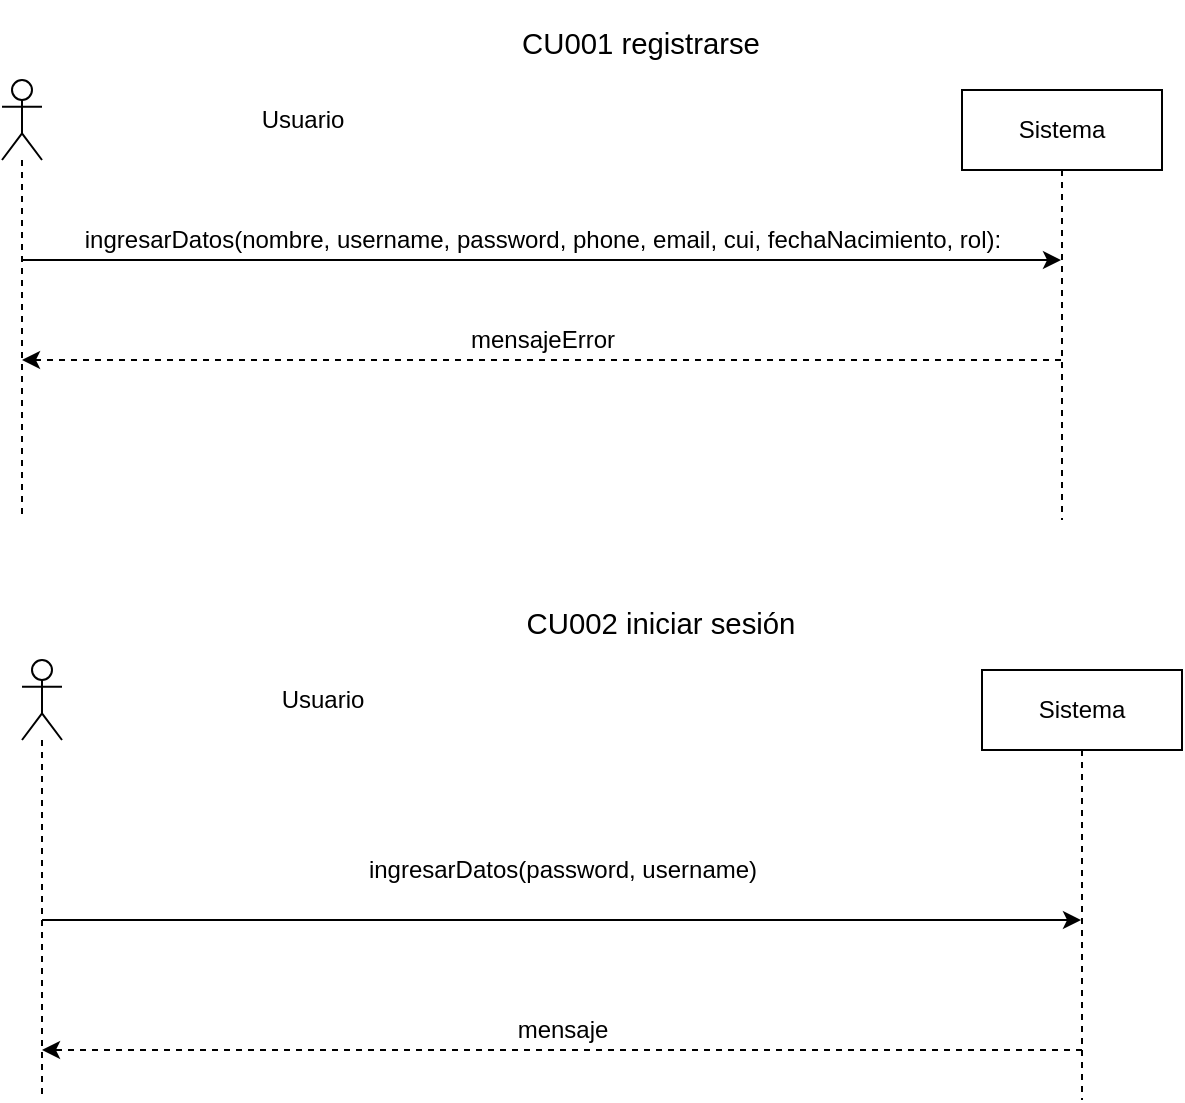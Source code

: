 <mxfile version="21.2.7" type="device" pages="5">
  <diagram id="fDRQ_8vrU_rWfZPQYrvi" name="Usuarios en general">
    <mxGraphModel dx="1434" dy="842" grid="1" gridSize="10" guides="1" tooltips="1" connect="1" arrows="1" fold="1" page="1" pageScale="1" pageWidth="827" pageHeight="1169" math="0" shadow="0">
      <root>
        <mxCell id="0" />
        <mxCell id="1" parent="0" />
        <mxCell id="g6SgP2OVHTk8mMrxCvuq-6" style="edgeStyle=elbowEdgeStyle;rounded=0;orthogonalLoop=1;jettySize=auto;html=1;elbow=vertical;curved=0;" parent="1" source="g6SgP2OVHTk8mMrxCvuq-1" target="g6SgP2OVHTk8mMrxCvuq-2" edge="1">
          <mxGeometry relative="1" as="geometry">
            <Array as="points">
              <mxPoint x="360" y="330" />
            </Array>
          </mxGeometry>
        </mxCell>
        <mxCell id="g6SgP2OVHTk8mMrxCvuq-1" value="" style="shape=umlLifeline;perimeter=lifelinePerimeter;whiteSpace=wrap;html=1;container=1;dropTarget=0;collapsible=0;recursiveResize=0;outlineConnect=0;portConstraint=eastwest;newEdgeStyle={&quot;edgeStyle&quot;:&quot;elbowEdgeStyle&quot;,&quot;elbow&quot;:&quot;vertical&quot;,&quot;curved&quot;:0,&quot;rounded&quot;:0};participant=umlActor;" parent="1" vertex="1">
          <mxGeometry x="60" y="240" width="20" height="220" as="geometry" />
        </mxCell>
        <mxCell id="g6SgP2OVHTk8mMrxCvuq-23" style="edgeStyle=elbowEdgeStyle;rounded=0;orthogonalLoop=1;jettySize=auto;html=1;elbow=vertical;curved=0;dashed=1;" parent="1" source="g6SgP2OVHTk8mMrxCvuq-2" target="g6SgP2OVHTk8mMrxCvuq-1" edge="1">
          <mxGeometry relative="1" as="geometry">
            <Array as="points">
              <mxPoint x="350" y="380" />
            </Array>
          </mxGeometry>
        </mxCell>
        <mxCell id="g6SgP2OVHTk8mMrxCvuq-2" value="Sistema" style="shape=umlLifeline;perimeter=lifelinePerimeter;whiteSpace=wrap;html=1;container=1;dropTarget=0;collapsible=0;recursiveResize=0;outlineConnect=0;portConstraint=eastwest;newEdgeStyle={&quot;edgeStyle&quot;:&quot;elbowEdgeStyle&quot;,&quot;elbow&quot;:&quot;vertical&quot;,&quot;curved&quot;:0,&quot;rounded&quot;:0};" parent="1" vertex="1">
          <mxGeometry x="540" y="245" width="100" height="215" as="geometry" />
        </mxCell>
        <mxCell id="g6SgP2OVHTk8mMrxCvuq-4" value="&lt;p style=&quot;margin-bottom: 0cm; direction: ltr; line-height: 1px; text-align: left; background: transparent; font-size: medium;&quot;&gt;&lt;font face=&quot;Arial, serif&quot;&gt;&lt;font style=&quot;font-size: 11pt;&quot;&gt;CU001 registrarse&lt;/font&gt;&lt;/font&gt;&lt;/p&gt;" style="text;html=1;align=center;verticalAlign=middle;resizable=0;points=[];autosize=1;strokeColor=none;fillColor=none;" parent="1" vertex="1">
          <mxGeometry x="309" y="200" width="140" height="30" as="geometry" />
        </mxCell>
        <mxCell id="g6SgP2OVHTk8mMrxCvuq-5" value="Usuario" style="text;html=1;align=center;verticalAlign=middle;resizable=0;points=[];autosize=1;strokeColor=none;fillColor=none;" parent="1" vertex="1">
          <mxGeometry x="180" y="245" width="60" height="30" as="geometry" />
        </mxCell>
        <mxCell id="g6SgP2OVHTk8mMrxCvuq-8" value="ingresarDatos(nombre, username, password, phone, email, cui, fechaNacimiento, rol):" style="text;html=1;align=center;verticalAlign=middle;resizable=0;points=[];autosize=1;strokeColor=none;fillColor=none;" parent="1" vertex="1">
          <mxGeometry x="90" y="305" width="480" height="30" as="geometry" />
        </mxCell>
        <mxCell id="g6SgP2OVHTk8mMrxCvuq-13" style="edgeStyle=elbowEdgeStyle;rounded=0;orthogonalLoop=1;jettySize=auto;html=1;elbow=vertical;curved=0;" parent="1" source="g6SgP2OVHTk8mMrxCvuq-14" target="g6SgP2OVHTk8mMrxCvuq-15" edge="1">
          <mxGeometry relative="1" as="geometry">
            <Array as="points">
              <mxPoint x="370" y="660" />
            </Array>
          </mxGeometry>
        </mxCell>
        <mxCell id="g6SgP2OVHTk8mMrxCvuq-14" value="" style="shape=umlLifeline;perimeter=lifelinePerimeter;whiteSpace=wrap;html=1;container=1;dropTarget=0;collapsible=0;recursiveResize=0;outlineConnect=0;portConstraint=eastwest;newEdgeStyle={&quot;edgeStyle&quot;:&quot;elbowEdgeStyle&quot;,&quot;elbow&quot;:&quot;vertical&quot;,&quot;curved&quot;:0,&quot;rounded&quot;:0};participant=umlActor;" parent="1" vertex="1">
          <mxGeometry x="70" y="530" width="20" height="220" as="geometry" />
        </mxCell>
        <mxCell id="g6SgP2OVHTk8mMrxCvuq-15" value="Sistema" style="shape=umlLifeline;perimeter=lifelinePerimeter;whiteSpace=wrap;html=1;container=1;dropTarget=0;collapsible=0;recursiveResize=0;outlineConnect=0;portConstraint=eastwest;newEdgeStyle={&quot;edgeStyle&quot;:&quot;elbowEdgeStyle&quot;,&quot;elbow&quot;:&quot;vertical&quot;,&quot;curved&quot;:0,&quot;rounded&quot;:0};" parent="1" vertex="1">
          <mxGeometry x="550" y="535" width="100" height="215" as="geometry" />
        </mxCell>
        <mxCell id="g6SgP2OVHTk8mMrxCvuq-16" value="&lt;p style=&quot;margin-bottom: 0cm; direction: ltr; line-height: 1px; text-align: left; background: transparent; font-size: medium;&quot;&gt;&lt;font face=&quot;Arial, serif&quot;&gt;&lt;font style=&quot;font-size: 11pt;&quot;&gt;CU002 iniciar sesión&lt;/font&gt;&lt;/font&gt;&lt;/p&gt;" style="text;html=1;align=center;verticalAlign=middle;resizable=0;points=[];autosize=1;strokeColor=none;fillColor=none;" parent="1" vertex="1">
          <mxGeometry x="309" y="490" width="160" height="30" as="geometry" />
        </mxCell>
        <mxCell id="g6SgP2OVHTk8mMrxCvuq-17" value="Usuario" style="text;html=1;align=center;verticalAlign=middle;resizable=0;points=[];autosize=1;strokeColor=none;fillColor=none;" parent="1" vertex="1">
          <mxGeometry x="190" y="535" width="60" height="30" as="geometry" />
        </mxCell>
        <mxCell id="g6SgP2OVHTk8mMrxCvuq-18" value="ingresarDatos(password, username)" style="text;html=1;align=center;verticalAlign=middle;resizable=0;points=[];autosize=1;strokeColor=none;fillColor=none;" parent="1" vertex="1">
          <mxGeometry x="230" y="620" width="220" height="30" as="geometry" />
        </mxCell>
        <mxCell id="g6SgP2OVHTk8mMrxCvuq-24" value="mensajeError" style="text;html=1;align=center;verticalAlign=middle;resizable=0;points=[];autosize=1;strokeColor=none;fillColor=none;" parent="1" vertex="1">
          <mxGeometry x="280" y="355" width="100" height="30" as="geometry" />
        </mxCell>
        <mxCell id="3xxO9KBCK5f_evsnH3_p-1" style="edgeStyle=elbowEdgeStyle;rounded=0;orthogonalLoop=1;jettySize=auto;html=1;elbow=vertical;curved=0;dashed=1;" edge="1" parent="1">
          <mxGeometry relative="1" as="geometry">
            <Array as="points">
              <mxPoint x="360" y="725" />
            </Array>
            <mxPoint x="600" y="725" as="sourcePoint" />
            <mxPoint x="80" y="725" as="targetPoint" />
          </mxGeometry>
        </mxCell>
        <mxCell id="3xxO9KBCK5f_evsnH3_p-2" value="mensaje" style="text;html=1;align=center;verticalAlign=middle;resizable=0;points=[];autosize=1;strokeColor=none;fillColor=none;" vertex="1" parent="1">
          <mxGeometry x="305" y="700" width="70" height="30" as="geometry" />
        </mxCell>
      </root>
    </mxGraphModel>
  </diagram>
  <diagram id="Zb3OyzG5TlDc7hWej9fR" name="Módulo administración">
    <mxGraphModel dx="730" dy="842" grid="1" gridSize="10" guides="1" tooltips="1" connect="1" arrows="1" fold="1" page="1" pageScale="1" pageWidth="827" pageHeight="1169" math="0" shadow="0">
      <root>
        <mxCell id="0" />
        <mxCell id="1" parent="0" />
        <mxCell id="TjdCBrqEn77lRvV-qVtV-1" style="edgeStyle=elbowEdgeStyle;rounded=0;orthogonalLoop=1;jettySize=auto;html=1;elbow=vertical;curved=0;" parent="1" source="TjdCBrqEn77lRvV-qVtV-2" target="TjdCBrqEn77lRvV-qVtV-4" edge="1">
          <mxGeometry relative="1" as="geometry">
            <Array as="points">
              <mxPoint x="370" y="170" />
            </Array>
          </mxGeometry>
        </mxCell>
        <mxCell id="TjdCBrqEn77lRvV-qVtV-2" value="" style="shape=umlLifeline;perimeter=lifelinePerimeter;whiteSpace=wrap;html=1;container=1;dropTarget=0;collapsible=0;recursiveResize=0;outlineConnect=0;portConstraint=eastwest;newEdgeStyle={&quot;edgeStyle&quot;:&quot;elbowEdgeStyle&quot;,&quot;elbow&quot;:&quot;vertical&quot;,&quot;curved&quot;:0,&quot;rounded&quot;:0};participant=umlActor;" parent="1" vertex="1">
          <mxGeometry x="70" y="80" width="20" height="220" as="geometry" />
        </mxCell>
        <mxCell id="TjdCBrqEn77lRvV-qVtV-3" style="edgeStyle=elbowEdgeStyle;rounded=0;orthogonalLoop=1;jettySize=auto;html=1;elbow=vertical;curved=0;dashed=1;" parent="1" source="TjdCBrqEn77lRvV-qVtV-4" target="TjdCBrqEn77lRvV-qVtV-2" edge="1">
          <mxGeometry relative="1" as="geometry">
            <Array as="points">
              <mxPoint x="360" y="220" />
            </Array>
          </mxGeometry>
        </mxCell>
        <mxCell id="TjdCBrqEn77lRvV-qVtV-4" value="Sistema" style="shape=umlLifeline;perimeter=lifelinePerimeter;whiteSpace=wrap;html=1;container=1;dropTarget=0;collapsible=0;recursiveResize=0;outlineConnect=0;portConstraint=eastwest;newEdgeStyle={&quot;edgeStyle&quot;:&quot;elbowEdgeStyle&quot;,&quot;elbow&quot;:&quot;vertical&quot;,&quot;curved&quot;:0,&quot;rounded&quot;:0};" parent="1" vertex="1">
          <mxGeometry x="550" y="85" width="100" height="215" as="geometry" />
        </mxCell>
        <mxCell id="TjdCBrqEn77lRvV-qVtV-5" value="&lt;p style=&quot;margin-bottom: 0cm; direction: ltr; line-height: 1px; text-align: left; background: transparent; font-size: medium;&quot;&gt;&lt;font face=&quot;Arial, serif&quot;&gt;&lt;font style=&quot;font-size: 11pt;&quot;&gt;CU001&amp;nbsp;&lt;/font&gt;&lt;/font&gt;Revisar solicitudes de especialidades&lt;/p&gt;" style="text;html=1;align=center;verticalAlign=middle;resizable=0;points=[];autosize=1;strokeColor=none;fillColor=none;" parent="1" vertex="1">
          <mxGeometry x="219" y="40" width="340" height="30" as="geometry" />
        </mxCell>
        <mxCell id="TjdCBrqEn77lRvV-qVtV-6" value="Administrador" style="text;html=1;align=center;verticalAlign=middle;resizable=0;points=[];autosize=1;strokeColor=none;fillColor=none;" parent="1" vertex="1">
          <mxGeometry x="90" y="90" width="100" height="30" as="geometry" />
        </mxCell>
        <mxCell id="TjdCBrqEn77lRvV-qVtV-7" value="listarSolicitudesEspecialidad():" style="text;html=1;align=center;verticalAlign=middle;resizable=0;points=[];autosize=1;strokeColor=none;fillColor=none;" parent="1" vertex="1">
          <mxGeometry x="245" y="145" width="190" height="30" as="geometry" />
        </mxCell>
        <mxCell id="TjdCBrqEn77lRvV-qVtV-8" value="listaSolicitudes" style="text;html=1;align=center;verticalAlign=middle;resizable=0;points=[];autosize=1;strokeColor=none;fillColor=none;" parent="1" vertex="1">
          <mxGeometry x="290" y="195" width="100" height="30" as="geometry" />
        </mxCell>
        <mxCell id="TjdCBrqEn77lRvV-qVtV-36" value="" style="rounded=0;whiteSpace=wrap;html=1;" parent="1" vertex="1">
          <mxGeometry x="70" y="730" width="570" height="150" as="geometry" />
        </mxCell>
        <mxCell id="TjdCBrqEn77lRvV-qVtV-37" style="edgeStyle=elbowEdgeStyle;rounded=0;orthogonalLoop=1;jettySize=auto;html=1;elbow=vertical;curved=0;" parent="1" edge="1">
          <mxGeometry relative="1" as="geometry">
            <Array as="points">
              <mxPoint x="210.5" y="780" />
              <mxPoint x="380.5" y="760" />
            </Array>
            <mxPoint x="90" y="780" as="sourcePoint" />
            <mxPoint x="610" y="780" as="targetPoint" />
          </mxGeometry>
        </mxCell>
        <mxCell id="TjdCBrqEn77lRvV-qVtV-38" value="" style="shape=umlLifeline;perimeter=lifelinePerimeter;whiteSpace=wrap;html=1;container=1;dropTarget=0;collapsible=0;recursiveResize=0;outlineConnect=0;portConstraint=eastwest;newEdgeStyle={&quot;edgeStyle&quot;:&quot;elbowEdgeStyle&quot;,&quot;elbow&quot;:&quot;vertical&quot;,&quot;curved&quot;:0,&quot;rounded&quot;:0};participant=umlActor;" parent="1" vertex="1">
          <mxGeometry x="80" y="660" width="20" height="290" as="geometry" />
        </mxCell>
        <mxCell id="TjdCBrqEn77lRvV-qVtV-39" style="edgeStyle=elbowEdgeStyle;rounded=0;orthogonalLoop=1;jettySize=auto;html=1;elbow=vertical;curved=0;dashed=1;" parent="1" edge="1">
          <mxGeometry relative="1" as="geometry">
            <Array as="points">
              <mxPoint x="370.5" y="815" />
            </Array>
            <mxPoint x="610" y="815" as="sourcePoint" />
            <mxPoint x="90" y="815" as="targetPoint" />
          </mxGeometry>
        </mxCell>
        <mxCell id="TjdCBrqEn77lRvV-qVtV-46" style="edgeStyle=elbowEdgeStyle;rounded=0;orthogonalLoop=1;jettySize=auto;html=1;elbow=vertical;curved=0;dashed=1;" parent="1" source="TjdCBrqEn77lRvV-qVtV-40" target="TjdCBrqEn77lRvV-qVtV-38" edge="1">
          <mxGeometry relative="1" as="geometry">
            <Array as="points">
              <mxPoint x="450" y="860" />
            </Array>
          </mxGeometry>
        </mxCell>
        <mxCell id="TjdCBrqEn77lRvV-qVtV-40" value="Sistema" style="shape=umlLifeline;perimeter=lifelinePerimeter;whiteSpace=wrap;html=1;container=1;dropTarget=0;collapsible=0;recursiveResize=0;outlineConnect=0;portConstraint=eastwest;newEdgeStyle={&quot;edgeStyle&quot;:&quot;elbowEdgeStyle&quot;,&quot;elbow&quot;:&quot;vertical&quot;,&quot;curved&quot;:0,&quot;rounded&quot;:0};" parent="1" vertex="1">
          <mxGeometry x="560" y="665" width="100" height="275" as="geometry" />
        </mxCell>
        <mxCell id="TjdCBrqEn77lRvV-qVtV-41" value="&lt;p style=&quot;margin-bottom: 0cm; direction: ltr; line-height: 1px; text-align: left; background: transparent; font-size: medium;&quot;&gt;&lt;font face=&quot;Arial, serif&quot;&gt;&lt;font style=&quot;font-size: 11pt;&quot;&gt;CU003 Rechazar&lt;/font&gt;&lt;/font&gt;&amp;nbsp;solicitud de especialidad&lt;/p&gt;" style="text;html=1;align=center;verticalAlign=middle;resizable=0;points=[];autosize=1;strokeColor=none;fillColor=none;" parent="1" vertex="1">
          <mxGeometry x="244" y="620" width="310" height="30" as="geometry" />
        </mxCell>
        <mxCell id="TjdCBrqEn77lRvV-qVtV-42" value="Administrador" style="text;html=1;align=center;verticalAlign=middle;resizable=0;points=[];autosize=1;strokeColor=none;fillColor=none;" parent="1" vertex="1">
          <mxGeometry x="100" y="670" width="100" height="30" as="geometry" />
        </mxCell>
        <mxCell id="TjdCBrqEn77lRvV-qVtV-43" value="rechazarSolicitudEspecialidad(codigo):" style="text;html=1;align=center;verticalAlign=middle;resizable=0;points=[];autosize=1;strokeColor=none;fillColor=none;" parent="1" vertex="1">
          <mxGeometry x="235" y="745" width="230" height="30" as="geometry" />
        </mxCell>
        <mxCell id="TjdCBrqEn77lRvV-qVtV-44" value="listarSolicitudes()" style="text;html=1;align=center;verticalAlign=middle;resizable=0;points=[];autosize=1;strokeColor=none;fillColor=none;" parent="1" vertex="1">
          <mxGeometry x="295.5" y="790" width="110" height="30" as="geometry" />
        </mxCell>
        <mxCell id="TjdCBrqEn77lRvV-qVtV-47" value="mensajeIformativo" style="text;html=1;align=center;verticalAlign=middle;resizable=0;points=[];autosize=1;strokeColor=none;fillColor=none;" parent="1" vertex="1">
          <mxGeometry x="295" y="830" width="120" height="30" as="geometry" />
        </mxCell>
        <mxCell id="TjdCBrqEn77lRvV-qVtV-49" value="" style="rounded=0;whiteSpace=wrap;html=1;" parent="1" vertex="1">
          <mxGeometry x="60" y="410" width="570" height="150" as="geometry" />
        </mxCell>
        <mxCell id="TjdCBrqEn77lRvV-qVtV-50" style="edgeStyle=elbowEdgeStyle;rounded=0;orthogonalLoop=1;jettySize=auto;html=1;elbow=vertical;curved=0;" parent="1" edge="1">
          <mxGeometry relative="1" as="geometry">
            <Array as="points">
              <mxPoint x="200.5" y="460" />
              <mxPoint x="370.5" y="440" />
            </Array>
            <mxPoint x="80" y="460" as="sourcePoint" />
            <mxPoint x="600" y="460" as="targetPoint" />
          </mxGeometry>
        </mxCell>
        <mxCell id="TjdCBrqEn77lRvV-qVtV-51" value="" style="shape=umlLifeline;perimeter=lifelinePerimeter;whiteSpace=wrap;html=1;container=1;dropTarget=0;collapsible=0;recursiveResize=0;outlineConnect=0;portConstraint=eastwest;newEdgeStyle={&quot;edgeStyle&quot;:&quot;elbowEdgeStyle&quot;,&quot;elbow&quot;:&quot;vertical&quot;,&quot;curved&quot;:0,&quot;rounded&quot;:0};participant=umlActor;" parent="1" vertex="1">
          <mxGeometry x="70" y="340" width="20" height="290" as="geometry" />
        </mxCell>
        <mxCell id="TjdCBrqEn77lRvV-qVtV-52" style="edgeStyle=elbowEdgeStyle;rounded=0;orthogonalLoop=1;jettySize=auto;html=1;elbow=vertical;curved=0;dashed=1;" parent="1" edge="1">
          <mxGeometry relative="1" as="geometry">
            <Array as="points">
              <mxPoint x="360.5" y="495" />
            </Array>
            <mxPoint x="600" y="495" as="sourcePoint" />
            <mxPoint x="80" y="495" as="targetPoint" />
          </mxGeometry>
        </mxCell>
        <mxCell id="TjdCBrqEn77lRvV-qVtV-53" style="edgeStyle=elbowEdgeStyle;rounded=0;orthogonalLoop=1;jettySize=auto;html=1;elbow=vertical;curved=0;dashed=1;" parent="1" source="TjdCBrqEn77lRvV-qVtV-54" target="TjdCBrqEn77lRvV-qVtV-51" edge="1">
          <mxGeometry relative="1" as="geometry">
            <Array as="points">
              <mxPoint x="440" y="540" />
            </Array>
          </mxGeometry>
        </mxCell>
        <mxCell id="TjdCBrqEn77lRvV-qVtV-54" value="Sistema" style="shape=umlLifeline;perimeter=lifelinePerimeter;whiteSpace=wrap;html=1;container=1;dropTarget=0;collapsible=0;recursiveResize=0;outlineConnect=0;portConstraint=eastwest;newEdgeStyle={&quot;edgeStyle&quot;:&quot;elbowEdgeStyle&quot;,&quot;elbow&quot;:&quot;vertical&quot;,&quot;curved&quot;:0,&quot;rounded&quot;:0};" parent="1" vertex="1">
          <mxGeometry x="550" y="345" width="100" height="275" as="geometry" />
        </mxCell>
        <mxCell id="TjdCBrqEn77lRvV-qVtV-55" value="&lt;p style=&quot;margin-bottom: 0cm; direction: ltr; line-height: 1px; text-align: left; background: transparent; font-size: medium;&quot;&gt;&lt;font face=&quot;Arial, serif&quot;&gt;&lt;font style=&quot;font-size: 11pt;&quot;&gt;CU002&amp;nbsp;&lt;/font&gt;&lt;/font&gt;Aceptar solicitud de especialidad&lt;/p&gt;" style="text;html=1;align=center;verticalAlign=middle;resizable=0;points=[];autosize=1;strokeColor=none;fillColor=none;" parent="1" vertex="1">
          <mxGeometry x="234" y="300" width="310" height="30" as="geometry" />
        </mxCell>
        <mxCell id="TjdCBrqEn77lRvV-qVtV-56" value="Administrador" style="text;html=1;align=center;verticalAlign=middle;resizable=0;points=[];autosize=1;strokeColor=none;fillColor=none;" parent="1" vertex="1">
          <mxGeometry x="90" y="350" width="100" height="30" as="geometry" />
        </mxCell>
        <mxCell id="TjdCBrqEn77lRvV-qVtV-57" value="aceptarSolicitudEspecialidad(codigo):" style="text;html=1;align=center;verticalAlign=middle;resizable=0;points=[];autosize=1;strokeColor=none;fillColor=none;" parent="1" vertex="1">
          <mxGeometry x="230" y="425" width="220" height="30" as="geometry" />
        </mxCell>
        <mxCell id="TjdCBrqEn77lRvV-qVtV-58" value="listarSolicitudes()" style="text;html=1;align=center;verticalAlign=middle;resizable=0;points=[];autosize=1;strokeColor=none;fillColor=none;" parent="1" vertex="1">
          <mxGeometry x="285.5" y="470" width="110" height="30" as="geometry" />
        </mxCell>
        <mxCell id="TjdCBrqEn77lRvV-qVtV-59" value="mensajeIformativo" style="text;html=1;align=center;verticalAlign=middle;resizable=0;points=[];autosize=1;strokeColor=none;fillColor=none;" parent="1" vertex="1">
          <mxGeometry x="285" y="510" width="120" height="30" as="geometry" />
        </mxCell>
        <mxCell id="TjdCBrqEn77lRvV-qVtV-60" style="edgeStyle=elbowEdgeStyle;rounded=0;orthogonalLoop=1;jettySize=auto;html=1;elbow=vertical;curved=0;" parent="1" source="TjdCBrqEn77lRvV-qVtV-61" target="TjdCBrqEn77lRvV-qVtV-63" edge="1">
          <mxGeometry relative="1" as="geometry">
            <Array as="points">
              <mxPoint x="380" y="1100" />
            </Array>
          </mxGeometry>
        </mxCell>
        <mxCell id="TjdCBrqEn77lRvV-qVtV-61" value="" style="shape=umlLifeline;perimeter=lifelinePerimeter;whiteSpace=wrap;html=1;container=1;dropTarget=0;collapsible=0;recursiveResize=0;outlineConnect=0;portConstraint=eastwest;newEdgeStyle={&quot;edgeStyle&quot;:&quot;elbowEdgeStyle&quot;,&quot;elbow&quot;:&quot;vertical&quot;,&quot;curved&quot;:0,&quot;rounded&quot;:0};participant=umlActor;" parent="1" vertex="1">
          <mxGeometry x="80" y="1010" width="20" height="220" as="geometry" />
        </mxCell>
        <mxCell id="TjdCBrqEn77lRvV-qVtV-62" style="edgeStyle=elbowEdgeStyle;rounded=0;orthogonalLoop=1;jettySize=auto;html=1;elbow=vertical;curved=0;dashed=1;" parent="1" source="TjdCBrqEn77lRvV-qVtV-63" target="TjdCBrqEn77lRvV-qVtV-61" edge="1">
          <mxGeometry relative="1" as="geometry">
            <Array as="points">
              <mxPoint x="370" y="1150" />
            </Array>
          </mxGeometry>
        </mxCell>
        <mxCell id="TjdCBrqEn77lRvV-qVtV-63" value="Sistema" style="shape=umlLifeline;perimeter=lifelinePerimeter;whiteSpace=wrap;html=1;container=1;dropTarget=0;collapsible=0;recursiveResize=0;outlineConnect=0;portConstraint=eastwest;newEdgeStyle={&quot;edgeStyle&quot;:&quot;elbowEdgeStyle&quot;,&quot;elbow&quot;:&quot;vertical&quot;,&quot;curved&quot;:0,&quot;rounded&quot;:0};" parent="1" vertex="1">
          <mxGeometry x="560" y="1015" width="100" height="215" as="geometry" />
        </mxCell>
        <mxCell id="TjdCBrqEn77lRvV-qVtV-64" value="&lt;p style=&quot;margin-bottom: 0cm; direction: ltr; line-height: 1px; text-align: left; background: transparent; font-size: medium;&quot;&gt;&lt;font face=&quot;Arial, serif&quot;&gt;&lt;font style=&quot;font-size: 11pt;&quot;&gt;CU004&amp;nbsp;&lt;/font&gt;&lt;/font&gt;Revisar solicitudes de tipos de exámenes&lt;/p&gt;" style="text;html=1;align=center;verticalAlign=middle;resizable=0;points=[];autosize=1;strokeColor=none;fillColor=none;" parent="1" vertex="1">
          <mxGeometry x="214" y="970" width="370" height="30" as="geometry" />
        </mxCell>
        <mxCell id="TjdCBrqEn77lRvV-qVtV-65" value="Administrador" style="text;html=1;align=center;verticalAlign=middle;resizable=0;points=[];autosize=1;strokeColor=none;fillColor=none;" parent="1" vertex="1">
          <mxGeometry x="100" y="1020" width="100" height="30" as="geometry" />
        </mxCell>
        <mxCell id="TjdCBrqEn77lRvV-qVtV-66" value="listarSolicitudesTiposExámenes():" style="text;html=1;align=center;verticalAlign=middle;resizable=0;points=[];autosize=1;strokeColor=none;fillColor=none;" parent="1" vertex="1">
          <mxGeometry x="250" y="1075" width="200" height="30" as="geometry" />
        </mxCell>
        <mxCell id="TjdCBrqEn77lRvV-qVtV-67" value="listaSolicitudes" style="text;html=1;align=center;verticalAlign=middle;resizable=0;points=[];autosize=1;strokeColor=none;fillColor=none;" parent="1" vertex="1">
          <mxGeometry x="300" y="1125" width="100" height="30" as="geometry" />
        </mxCell>
        <mxCell id="TjdCBrqEn77lRvV-qVtV-68" value="" style="rounded=0;whiteSpace=wrap;html=1;" parent="1" vertex="1">
          <mxGeometry x="70" y="1670" width="570" height="150" as="geometry" />
        </mxCell>
        <mxCell id="TjdCBrqEn77lRvV-qVtV-69" style="edgeStyle=elbowEdgeStyle;rounded=0;orthogonalLoop=1;jettySize=auto;html=1;elbow=vertical;curved=0;" parent="1" edge="1">
          <mxGeometry relative="1" as="geometry">
            <Array as="points">
              <mxPoint x="210.5" y="1720" />
              <mxPoint x="380.5" y="1700" />
            </Array>
            <mxPoint x="90" y="1720" as="sourcePoint" />
            <mxPoint x="610" y="1720" as="targetPoint" />
          </mxGeometry>
        </mxCell>
        <mxCell id="TjdCBrqEn77lRvV-qVtV-70" value="" style="shape=umlLifeline;perimeter=lifelinePerimeter;whiteSpace=wrap;html=1;container=1;dropTarget=0;collapsible=0;recursiveResize=0;outlineConnect=0;portConstraint=eastwest;newEdgeStyle={&quot;edgeStyle&quot;:&quot;elbowEdgeStyle&quot;,&quot;elbow&quot;:&quot;vertical&quot;,&quot;curved&quot;:0,&quot;rounded&quot;:0};participant=umlActor;" parent="1" vertex="1">
          <mxGeometry x="80" y="1600" width="20" height="290" as="geometry" />
        </mxCell>
        <mxCell id="TjdCBrqEn77lRvV-qVtV-71" style="edgeStyle=elbowEdgeStyle;rounded=0;orthogonalLoop=1;jettySize=auto;html=1;elbow=vertical;curved=0;dashed=1;" parent="1" edge="1">
          <mxGeometry relative="1" as="geometry">
            <Array as="points">
              <mxPoint x="370.5" y="1755" />
            </Array>
            <mxPoint x="610" y="1755" as="sourcePoint" />
            <mxPoint x="90" y="1755" as="targetPoint" />
          </mxGeometry>
        </mxCell>
        <mxCell id="TjdCBrqEn77lRvV-qVtV-72" style="edgeStyle=elbowEdgeStyle;rounded=0;orthogonalLoop=1;jettySize=auto;html=1;elbow=vertical;curved=0;dashed=1;" parent="1" source="TjdCBrqEn77lRvV-qVtV-73" target="TjdCBrqEn77lRvV-qVtV-70" edge="1">
          <mxGeometry relative="1" as="geometry">
            <Array as="points">
              <mxPoint x="450" y="1800" />
            </Array>
          </mxGeometry>
        </mxCell>
        <mxCell id="TjdCBrqEn77lRvV-qVtV-73" value="Sistema" style="shape=umlLifeline;perimeter=lifelinePerimeter;whiteSpace=wrap;html=1;container=1;dropTarget=0;collapsible=0;recursiveResize=0;outlineConnect=0;portConstraint=eastwest;newEdgeStyle={&quot;edgeStyle&quot;:&quot;elbowEdgeStyle&quot;,&quot;elbow&quot;:&quot;vertical&quot;,&quot;curved&quot;:0,&quot;rounded&quot;:0};" parent="1" vertex="1">
          <mxGeometry x="560" y="1605" width="100" height="275" as="geometry" />
        </mxCell>
        <mxCell id="TjdCBrqEn77lRvV-qVtV-74" value="&lt;p style=&quot;margin-bottom: 0cm; direction: ltr; line-height: 1px; text-align: left; background: transparent; font-size: medium;&quot;&gt;&lt;font face=&quot;Arial, serif&quot;&gt;&lt;font style=&quot;font-size: 11pt;&quot;&gt;CU006 Rechazar&lt;/font&gt;&lt;/font&gt;&amp;nbsp;solicitud de tipo examen&lt;/p&gt;" style="text;html=1;align=center;verticalAlign=middle;resizable=0;points=[];autosize=1;strokeColor=none;fillColor=none;" parent="1" vertex="1">
          <mxGeometry x="244" y="1560" width="310" height="30" as="geometry" />
        </mxCell>
        <mxCell id="TjdCBrqEn77lRvV-qVtV-75" value="Administrador" style="text;html=1;align=center;verticalAlign=middle;resizable=0;points=[];autosize=1;strokeColor=none;fillColor=none;" parent="1" vertex="1">
          <mxGeometry x="100" y="1610" width="100" height="30" as="geometry" />
        </mxCell>
        <mxCell id="TjdCBrqEn77lRvV-qVtV-76" value="rechazarSolicitud(codigo):" style="text;html=1;align=center;verticalAlign=middle;resizable=0;points=[];autosize=1;strokeColor=none;fillColor=none;" parent="1" vertex="1">
          <mxGeometry x="270" y="1685" width="160" height="30" as="geometry" />
        </mxCell>
        <mxCell id="TjdCBrqEn77lRvV-qVtV-77" value="listarSolicitudes()" style="text;html=1;align=center;verticalAlign=middle;resizable=0;points=[];autosize=1;strokeColor=none;fillColor=none;" parent="1" vertex="1">
          <mxGeometry x="295.5" y="1730" width="110" height="30" as="geometry" />
        </mxCell>
        <mxCell id="TjdCBrqEn77lRvV-qVtV-78" value="mensajeIformativo" style="text;html=1;align=center;verticalAlign=middle;resizable=0;points=[];autosize=1;strokeColor=none;fillColor=none;" parent="1" vertex="1">
          <mxGeometry x="295" y="1770" width="120" height="30" as="geometry" />
        </mxCell>
        <mxCell id="TjdCBrqEn77lRvV-qVtV-79" value="" style="rounded=0;whiteSpace=wrap;html=1;" parent="1" vertex="1">
          <mxGeometry x="70" y="1340" width="570" height="150" as="geometry" />
        </mxCell>
        <mxCell id="TjdCBrqEn77lRvV-qVtV-80" style="edgeStyle=elbowEdgeStyle;rounded=0;orthogonalLoop=1;jettySize=auto;html=1;elbow=vertical;curved=0;" parent="1" edge="1">
          <mxGeometry relative="1" as="geometry">
            <Array as="points">
              <mxPoint x="210.5" y="1390" />
              <mxPoint x="380.5" y="1370" />
            </Array>
            <mxPoint x="90" y="1390" as="sourcePoint" />
            <mxPoint x="610" y="1390" as="targetPoint" />
          </mxGeometry>
        </mxCell>
        <mxCell id="TjdCBrqEn77lRvV-qVtV-81" value="" style="shape=umlLifeline;perimeter=lifelinePerimeter;whiteSpace=wrap;html=1;container=1;dropTarget=0;collapsible=0;recursiveResize=0;outlineConnect=0;portConstraint=eastwest;newEdgeStyle={&quot;edgeStyle&quot;:&quot;elbowEdgeStyle&quot;,&quot;elbow&quot;:&quot;vertical&quot;,&quot;curved&quot;:0,&quot;rounded&quot;:0};participant=umlActor;" parent="1" vertex="1">
          <mxGeometry x="80" y="1270" width="20" height="290" as="geometry" />
        </mxCell>
        <mxCell id="TjdCBrqEn77lRvV-qVtV-82" style="edgeStyle=elbowEdgeStyle;rounded=0;orthogonalLoop=1;jettySize=auto;html=1;elbow=vertical;curved=0;dashed=1;" parent="1" edge="1">
          <mxGeometry relative="1" as="geometry">
            <Array as="points">
              <mxPoint x="370.5" y="1425" />
            </Array>
            <mxPoint x="610" y="1425" as="sourcePoint" />
            <mxPoint x="90" y="1425" as="targetPoint" />
          </mxGeometry>
        </mxCell>
        <mxCell id="TjdCBrqEn77lRvV-qVtV-83" style="edgeStyle=elbowEdgeStyle;rounded=0;orthogonalLoop=1;jettySize=auto;html=1;elbow=vertical;curved=0;dashed=1;" parent="1" source="TjdCBrqEn77lRvV-qVtV-84" target="TjdCBrqEn77lRvV-qVtV-81" edge="1">
          <mxGeometry relative="1" as="geometry">
            <Array as="points">
              <mxPoint x="450" y="1470" />
            </Array>
          </mxGeometry>
        </mxCell>
        <mxCell id="TjdCBrqEn77lRvV-qVtV-84" value="Sistema" style="shape=umlLifeline;perimeter=lifelinePerimeter;whiteSpace=wrap;html=1;container=1;dropTarget=0;collapsible=0;recursiveResize=0;outlineConnect=0;portConstraint=eastwest;newEdgeStyle={&quot;edgeStyle&quot;:&quot;elbowEdgeStyle&quot;,&quot;elbow&quot;:&quot;vertical&quot;,&quot;curved&quot;:0,&quot;rounded&quot;:0};" parent="1" vertex="1">
          <mxGeometry x="560" y="1275" width="100" height="275" as="geometry" />
        </mxCell>
        <mxCell id="TjdCBrqEn77lRvV-qVtV-85" value="&lt;p style=&quot;margin-bottom: 0cm; direction: ltr; line-height: 1px; text-align: left; background: transparent; font-size: medium;&quot;&gt;&lt;font face=&quot;Arial, serif&quot;&gt;&lt;font style=&quot;font-size: 11pt;&quot;&gt;CU005&amp;nbsp;&lt;/font&gt;&lt;/font&gt;Aceptar solicitud de tipo examen&lt;/p&gt;" style="text;html=1;align=center;verticalAlign=middle;resizable=0;points=[];autosize=1;strokeColor=none;fillColor=none;" parent="1" vertex="1">
          <mxGeometry x="249" y="1230" width="300" height="30" as="geometry" />
        </mxCell>
        <mxCell id="TjdCBrqEn77lRvV-qVtV-86" value="Administrador" style="text;html=1;align=center;verticalAlign=middle;resizable=0;points=[];autosize=1;strokeColor=none;fillColor=none;" parent="1" vertex="1">
          <mxGeometry x="100" y="1280" width="100" height="30" as="geometry" />
        </mxCell>
        <mxCell id="TjdCBrqEn77lRvV-qVtV-87" value="aceptarSolicitud(codigo):" style="text;html=1;align=center;verticalAlign=middle;resizable=0;points=[];autosize=1;strokeColor=none;fillColor=none;" parent="1" vertex="1">
          <mxGeometry x="270" y="1355" width="160" height="30" as="geometry" />
        </mxCell>
        <mxCell id="TjdCBrqEn77lRvV-qVtV-88" value="listarSolicitudes()" style="text;html=1;align=center;verticalAlign=middle;resizable=0;points=[];autosize=1;strokeColor=none;fillColor=none;" parent="1" vertex="1">
          <mxGeometry x="295.5" y="1400" width="110" height="30" as="geometry" />
        </mxCell>
        <mxCell id="TjdCBrqEn77lRvV-qVtV-89" value="mensajeIformativo" style="text;html=1;align=center;verticalAlign=middle;resizable=0;points=[];autosize=1;strokeColor=none;fillColor=none;" parent="1" vertex="1">
          <mxGeometry x="295" y="1440" width="120" height="30" as="geometry" />
        </mxCell>
        <mxCell id="TjdCBrqEn77lRvV-qVtV-101" style="edgeStyle=elbowEdgeStyle;rounded=0;orthogonalLoop=1;jettySize=auto;html=1;elbow=vertical;curved=0;" parent="1" edge="1">
          <mxGeometry relative="1" as="geometry">
            <Array as="points">
              <mxPoint x="210.5" y="2080" />
              <mxPoint x="380.5" y="2060" />
            </Array>
            <mxPoint x="90" y="2080" as="sourcePoint" />
            <mxPoint x="610" y="2080" as="targetPoint" />
          </mxGeometry>
        </mxCell>
        <mxCell id="TjdCBrqEn77lRvV-qVtV-112" style="edgeStyle=elbowEdgeStyle;rounded=0;orthogonalLoop=1;jettySize=auto;html=1;elbow=vertical;curved=0;" parent="1" source="TjdCBrqEn77lRvV-qVtV-102" target="TjdCBrqEn77lRvV-qVtV-105" edge="1">
          <mxGeometry relative="1" as="geometry">
            <Array as="points">
              <mxPoint x="430" y="2130" />
            </Array>
          </mxGeometry>
        </mxCell>
        <mxCell id="TjdCBrqEn77lRvV-qVtV-102" value="" style="shape=umlLifeline;perimeter=lifelinePerimeter;whiteSpace=wrap;html=1;container=1;dropTarget=0;collapsible=0;recursiveResize=0;outlineConnect=0;portConstraint=eastwest;newEdgeStyle={&quot;edgeStyle&quot;:&quot;elbowEdgeStyle&quot;,&quot;elbow&quot;:&quot;vertical&quot;,&quot;curved&quot;:0,&quot;rounded&quot;:0};participant=umlActor;" parent="1" vertex="1">
          <mxGeometry x="80" y="1960" width="20" height="280" as="geometry" />
        </mxCell>
        <mxCell id="TjdCBrqEn77lRvV-qVtV-103" style="edgeStyle=elbowEdgeStyle;rounded=0;orthogonalLoop=1;jettySize=auto;html=1;elbow=vertical;curved=0;dashed=1;" parent="1" edge="1">
          <mxGeometry relative="1" as="geometry">
            <Array as="points">
              <mxPoint x="365.5" y="2185" />
            </Array>
            <mxPoint x="605" y="2185" as="sourcePoint" />
            <mxPoint x="85" y="2185" as="targetPoint" />
          </mxGeometry>
        </mxCell>
        <mxCell id="TjdCBrqEn77lRvV-qVtV-105" value="Sistema" style="shape=umlLifeline;perimeter=lifelinePerimeter;whiteSpace=wrap;html=1;container=1;dropTarget=0;collapsible=0;recursiveResize=0;outlineConnect=0;portConstraint=eastwest;newEdgeStyle={&quot;edgeStyle&quot;:&quot;elbowEdgeStyle&quot;,&quot;elbow&quot;:&quot;vertical&quot;,&quot;curved&quot;:0,&quot;rounded&quot;:0};" parent="1" vertex="1">
          <mxGeometry x="560" y="1965" width="100" height="275" as="geometry" />
        </mxCell>
        <mxCell id="TjdCBrqEn77lRvV-qVtV-106" value="&lt;p style=&quot;margin-bottom: 0cm; direction: ltr; line-height: 1px; text-align: left; background: transparent; font-size: medium;&quot;&gt;&lt;font face=&quot;Arial, serif&quot;&gt;&lt;font style=&quot;font-size: 11pt;&quot;&gt;CU007&amp;nbsp;&lt;/font&gt;&lt;/font&gt;Cambiar porcentaje de cobro&lt;/p&gt;" style="text;html=1;align=center;verticalAlign=middle;resizable=0;points=[];autosize=1;strokeColor=none;fillColor=none;" parent="1" vertex="1">
          <mxGeometry x="230.5" y="1920" width="280" height="30" as="geometry" />
        </mxCell>
        <mxCell id="TjdCBrqEn77lRvV-qVtV-107" value="Administrador" style="text;html=1;align=center;verticalAlign=middle;resizable=0;points=[];autosize=1;strokeColor=none;fillColor=none;" parent="1" vertex="1">
          <mxGeometry x="100" y="1970" width="100" height="30" as="geometry" />
        </mxCell>
        <mxCell id="TjdCBrqEn77lRvV-qVtV-108" value="ingresarPorcentaje(codigo):" style="text;html=1;align=center;verticalAlign=middle;resizable=0;points=[];autosize=1;strokeColor=none;fillColor=none;" parent="1" vertex="1">
          <mxGeometry x="265" y="2045" width="170" height="30" as="geometry" />
        </mxCell>
        <mxCell id="TjdCBrqEn77lRvV-qVtV-109" value="nuevo porcentaje, mensaje informativo" style="text;html=1;align=center;verticalAlign=middle;resizable=0;points=[];autosize=1;strokeColor=none;fillColor=none;" parent="1" vertex="1">
          <mxGeometry x="230.5" y="2160" width="230" height="30" as="geometry" />
        </mxCell>
        <mxCell id="TjdCBrqEn77lRvV-qVtV-113" value="guardarCambios():" style="text;html=1;align=center;verticalAlign=middle;resizable=0;points=[];autosize=1;strokeColor=none;fillColor=none;" parent="1" vertex="1">
          <mxGeometry x="270" y="2105" width="120" height="30" as="geometry" />
        </mxCell>
        <mxCell id="TjdCBrqEn77lRvV-qVtV-114" style="edgeStyle=elbowEdgeStyle;rounded=0;orthogonalLoop=1;jettySize=auto;html=1;elbow=vertical;curved=0;" parent="1" edge="1">
          <mxGeometry relative="1" as="geometry">
            <Array as="points">
              <mxPoint x="210.5" y="2420" />
              <mxPoint x="380.5" y="2400" />
            </Array>
            <mxPoint x="90" y="2420" as="sourcePoint" />
            <mxPoint x="610" y="2420" as="targetPoint" />
          </mxGeometry>
        </mxCell>
        <mxCell id="TjdCBrqEn77lRvV-qVtV-116" value="" style="shape=umlLifeline;perimeter=lifelinePerimeter;whiteSpace=wrap;html=1;container=1;dropTarget=0;collapsible=0;recursiveResize=0;outlineConnect=0;portConstraint=eastwest;newEdgeStyle={&quot;edgeStyle&quot;:&quot;elbowEdgeStyle&quot;,&quot;elbow&quot;:&quot;vertical&quot;,&quot;curved&quot;:0,&quot;rounded&quot;:0};participant=umlActor;" parent="1" vertex="1">
          <mxGeometry x="80" y="2300" width="20" height="220" as="geometry" />
        </mxCell>
        <mxCell id="TjdCBrqEn77lRvV-qVtV-117" style="edgeStyle=elbowEdgeStyle;rounded=0;orthogonalLoop=1;jettySize=auto;html=1;elbow=vertical;curved=0;dashed=1;" parent="1" edge="1">
          <mxGeometry relative="1" as="geometry">
            <Array as="points">
              <mxPoint x="370.5" y="2475" />
            </Array>
            <mxPoint x="610" y="2475" as="sourcePoint" />
            <mxPoint x="90" y="2475" as="targetPoint" />
          </mxGeometry>
        </mxCell>
        <mxCell id="TjdCBrqEn77lRvV-qVtV-118" value="Sistema" style="shape=umlLifeline;perimeter=lifelinePerimeter;whiteSpace=wrap;html=1;container=1;dropTarget=0;collapsible=0;recursiveResize=0;outlineConnect=0;portConstraint=eastwest;newEdgeStyle={&quot;edgeStyle&quot;:&quot;elbowEdgeStyle&quot;,&quot;elbow&quot;:&quot;vertical&quot;,&quot;curved&quot;:0,&quot;rounded&quot;:0};" parent="1" vertex="1">
          <mxGeometry x="560" y="2305" width="100" height="215" as="geometry" />
        </mxCell>
        <mxCell id="TjdCBrqEn77lRvV-qVtV-119" value="&lt;p style=&quot;margin-bottom: 0cm; direction: ltr; line-height: 1px; text-align: left; background: transparent; font-size: medium;&quot;&gt;&lt;font face=&quot;Arial, serif&quot;&gt;&lt;font style=&quot;font-size: 11pt;&quot;&gt;CU008&amp;nbsp;&lt;/font&gt;&lt;/font&gt;Ver historial de cobro&lt;/p&gt;" style="text;html=1;align=center;verticalAlign=middle;resizable=0;points=[];autosize=1;strokeColor=none;fillColor=none;" parent="1" vertex="1">
          <mxGeometry x="260.5" y="2260" width="220" height="30" as="geometry" />
        </mxCell>
        <mxCell id="TjdCBrqEn77lRvV-qVtV-120" value="Administrador" style="text;html=1;align=center;verticalAlign=middle;resizable=0;points=[];autosize=1;strokeColor=none;fillColor=none;" parent="1" vertex="1">
          <mxGeometry x="100" y="2310" width="100" height="30" as="geometry" />
        </mxCell>
        <mxCell id="TjdCBrqEn77lRvV-qVtV-121" value="verHistorial()" style="text;html=1;align=center;verticalAlign=middle;resizable=0;points=[];autosize=1;strokeColor=none;fillColor=none;" parent="1" vertex="1">
          <mxGeometry x="305" y="2385" width="90" height="30" as="geometry" />
        </mxCell>
        <mxCell id="TjdCBrqEn77lRvV-qVtV-122" value="nuevo porcentaje, mensaje informativo" style="text;html=1;align=center;verticalAlign=middle;resizable=0;points=[];autosize=1;strokeColor=none;fillColor=none;" parent="1" vertex="1">
          <mxGeometry x="235.5" y="2450" width="230" height="30" as="geometry" />
        </mxCell>
        <mxCell id="TjdCBrqEn77lRvV-qVtV-124" style="edgeStyle=elbowEdgeStyle;rounded=0;orthogonalLoop=1;jettySize=auto;html=1;elbow=vertical;curved=0;" parent="1" edge="1">
          <mxGeometry relative="1" as="geometry">
            <Array as="points">
              <mxPoint x="211" y="2700" />
              <mxPoint x="381" y="2680" />
            </Array>
            <mxPoint x="90.5" y="2700" as="sourcePoint" />
            <mxPoint x="610.5" y="2700" as="targetPoint" />
          </mxGeometry>
        </mxCell>
        <mxCell id="TjdCBrqEn77lRvV-qVtV-125" value="" style="shape=umlLifeline;perimeter=lifelinePerimeter;whiteSpace=wrap;html=1;container=1;dropTarget=0;collapsible=0;recursiveResize=0;outlineConnect=0;portConstraint=eastwest;newEdgeStyle={&quot;edgeStyle&quot;:&quot;elbowEdgeStyle&quot;,&quot;elbow&quot;:&quot;vertical&quot;,&quot;curved&quot;:0,&quot;rounded&quot;:0};participant=umlActor;" parent="1" vertex="1">
          <mxGeometry x="80.5" y="2580" width="20" height="220" as="geometry" />
        </mxCell>
        <mxCell id="TjdCBrqEn77lRvV-qVtV-126" style="edgeStyle=elbowEdgeStyle;rounded=0;orthogonalLoop=1;jettySize=auto;html=1;elbow=vertical;curved=0;dashed=1;" parent="1" edge="1">
          <mxGeometry relative="1" as="geometry">
            <Array as="points">
              <mxPoint x="371" y="2755" />
            </Array>
            <mxPoint x="610.5" y="2755" as="sourcePoint" />
            <mxPoint x="90.5" y="2755" as="targetPoint" />
          </mxGeometry>
        </mxCell>
        <mxCell id="TjdCBrqEn77lRvV-qVtV-127" value="Sistema" style="shape=umlLifeline;perimeter=lifelinePerimeter;whiteSpace=wrap;html=1;container=1;dropTarget=0;collapsible=0;recursiveResize=0;outlineConnect=0;portConstraint=eastwest;newEdgeStyle={&quot;edgeStyle&quot;:&quot;elbowEdgeStyle&quot;,&quot;elbow&quot;:&quot;vertical&quot;,&quot;curved&quot;:0,&quot;rounded&quot;:0};" parent="1" vertex="1">
          <mxGeometry x="560.5" y="2585" width="100" height="215" as="geometry" />
        </mxCell>
        <mxCell id="TjdCBrqEn77lRvV-qVtV-128" value="&lt;p style=&quot;margin-bottom: 0cm; direction: ltr; line-height: 16px; text-align: left; background: transparent; font-family: &amp;quot;Liberation Serif&amp;quot;, serif; font-size: 12pt;&quot; align=&quot;justify&quot; class=&quot;western&quot;&gt;&lt;font face=&quot;Arial, serif&quot;&gt;&lt;font style=&quot;font-size: 11pt;&quot;&gt;CU009 Lista top 5 de médicos que han generado más ingreso&lt;/font&gt;&lt;/font&gt;&lt;/p&gt;" style="text;html=1;align=center;verticalAlign=middle;resizable=0;points=[];autosize=1;strokeColor=none;fillColor=none;" parent="1" vertex="1">
          <mxGeometry x="156" y="2530" width="430" height="50" as="geometry" />
        </mxCell>
        <mxCell id="TjdCBrqEn77lRvV-qVtV-129" value="Administrador" style="text;html=1;align=center;verticalAlign=middle;resizable=0;points=[];autosize=1;strokeColor=none;fillColor=none;" parent="1" vertex="1">
          <mxGeometry x="100.5" y="2590" width="100" height="30" as="geometry" />
        </mxCell>
        <mxCell id="TjdCBrqEn77lRvV-qVtV-130" value="verMedicos()" style="text;html=1;align=center;verticalAlign=middle;resizable=0;points=[];autosize=1;strokeColor=none;fillColor=none;" parent="1" vertex="1">
          <mxGeometry x="305.5" y="2665" width="90" height="30" as="geometry" />
        </mxCell>
        <mxCell id="TjdCBrqEn77lRvV-qVtV-131" value="lista de méicos" style="text;html=1;align=center;verticalAlign=middle;resizable=0;points=[];autosize=1;strokeColor=none;fillColor=none;" parent="1" vertex="1">
          <mxGeometry x="301" y="2730" width="100" height="30" as="geometry" />
        </mxCell>
        <mxCell id="TjdCBrqEn77lRvV-qVtV-139" style="edgeStyle=elbowEdgeStyle;rounded=0;orthogonalLoop=1;jettySize=auto;html=1;elbow=vertical;curved=0;" parent="1" edge="1">
          <mxGeometry relative="1" as="geometry">
            <Array as="points">
              <mxPoint x="211.5" y="3010" />
              <mxPoint x="381.5" y="2990" />
            </Array>
            <mxPoint x="91" y="3010" as="sourcePoint" />
            <mxPoint x="611" y="3010" as="targetPoint" />
          </mxGeometry>
        </mxCell>
        <mxCell id="TjdCBrqEn77lRvV-qVtV-140" value="" style="shape=umlLifeline;perimeter=lifelinePerimeter;whiteSpace=wrap;html=1;container=1;dropTarget=0;collapsible=0;recursiveResize=0;outlineConnect=0;portConstraint=eastwest;newEdgeStyle={&quot;edgeStyle&quot;:&quot;elbowEdgeStyle&quot;,&quot;elbow&quot;:&quot;vertical&quot;,&quot;curved&quot;:0,&quot;rounded&quot;:0};participant=umlActor;" parent="1" vertex="1">
          <mxGeometry x="81" y="2890" width="20" height="220" as="geometry" />
        </mxCell>
        <mxCell id="TjdCBrqEn77lRvV-qVtV-141" style="edgeStyle=elbowEdgeStyle;rounded=0;orthogonalLoop=1;jettySize=auto;html=1;elbow=vertical;curved=0;dashed=1;" parent="1" edge="1">
          <mxGeometry relative="1" as="geometry">
            <Array as="points">
              <mxPoint x="371.5" y="3065" />
            </Array>
            <mxPoint x="611" y="3065" as="sourcePoint" />
            <mxPoint x="91" y="3065" as="targetPoint" />
          </mxGeometry>
        </mxCell>
        <mxCell id="TjdCBrqEn77lRvV-qVtV-142" value="Sistema" style="shape=umlLifeline;perimeter=lifelinePerimeter;whiteSpace=wrap;html=1;container=1;dropTarget=0;collapsible=0;recursiveResize=0;outlineConnect=0;portConstraint=eastwest;newEdgeStyle={&quot;edgeStyle&quot;:&quot;elbowEdgeStyle&quot;,&quot;elbow&quot;:&quot;vertical&quot;,&quot;curved&quot;:0,&quot;rounded&quot;:0};" parent="1" vertex="1">
          <mxGeometry x="561" y="2895" width="100" height="215" as="geometry" />
        </mxCell>
        <mxCell id="TjdCBrqEn77lRvV-qVtV-143" value="&lt;p style=&quot;margin-bottom: 0cm; direction: ltr; line-height: 16px; text-align: left; background: transparent; font-family: &amp;quot;Liberation Serif&amp;quot;, serif; font-size: 12pt;&quot; align=&quot;justify&quot; class=&quot;western&quot;&gt;&lt;font face=&quot;Arial, serif&quot;&gt;&lt;font style=&quot;font-size: 11pt;&quot;&gt;CU010 Lista top 5 de laboratorios que han generado más ingreso&amp;nbsp;&lt;/font&gt;&lt;/font&gt;&lt;/p&gt;" style="text;html=1;align=center;verticalAlign=middle;resizable=0;points=[];autosize=1;strokeColor=none;fillColor=none;" parent="1" vertex="1">
          <mxGeometry x="146.5" y="2840" width="450" height="50" as="geometry" />
        </mxCell>
        <mxCell id="TjdCBrqEn77lRvV-qVtV-144" value="Administrador" style="text;html=1;align=center;verticalAlign=middle;resizable=0;points=[];autosize=1;strokeColor=none;fillColor=none;" parent="1" vertex="1">
          <mxGeometry x="101" y="2900" width="100" height="30" as="geometry" />
        </mxCell>
        <mxCell id="TjdCBrqEn77lRvV-qVtV-145" value="verLaboratorios()" style="text;html=1;align=center;verticalAlign=middle;resizable=0;points=[];autosize=1;strokeColor=none;fillColor=none;" parent="1" vertex="1">
          <mxGeometry x="296" y="2975" width="110" height="30" as="geometry" />
        </mxCell>
        <mxCell id="TjdCBrqEn77lRvV-qVtV-146" value="listado de laboratorios" style="text;html=1;align=center;verticalAlign=middle;resizable=0;points=[];autosize=1;strokeColor=none;fillColor=none;" parent="1" vertex="1">
          <mxGeometry x="281.5" y="3040" width="140" height="30" as="geometry" />
        </mxCell>
        <mxCell id="TjdCBrqEn77lRvV-qVtV-147" style="edgeStyle=elbowEdgeStyle;rounded=0;orthogonalLoop=1;jettySize=auto;html=1;elbow=vertical;curved=0;" parent="1" edge="1">
          <mxGeometry relative="1" as="geometry">
            <Array as="points">
              <mxPoint x="210.5" y="3280" />
              <mxPoint x="380.5" y="3260" />
            </Array>
            <mxPoint x="90" y="3280" as="sourcePoint" />
            <mxPoint x="610" y="3280" as="targetPoint" />
          </mxGeometry>
        </mxCell>
        <mxCell id="TjdCBrqEn77lRvV-qVtV-148" value="" style="shape=umlLifeline;perimeter=lifelinePerimeter;whiteSpace=wrap;html=1;container=1;dropTarget=0;collapsible=0;recursiveResize=0;outlineConnect=0;portConstraint=eastwest;newEdgeStyle={&quot;edgeStyle&quot;:&quot;elbowEdgeStyle&quot;,&quot;elbow&quot;:&quot;vertical&quot;,&quot;curved&quot;:0,&quot;rounded&quot;:0};participant=umlActor;" parent="1" vertex="1">
          <mxGeometry x="80" y="3160" width="20" height="220" as="geometry" />
        </mxCell>
        <mxCell id="TjdCBrqEn77lRvV-qVtV-149" style="edgeStyle=elbowEdgeStyle;rounded=0;orthogonalLoop=1;jettySize=auto;html=1;elbow=vertical;curved=0;dashed=1;" parent="1" edge="1">
          <mxGeometry relative="1" as="geometry">
            <Array as="points">
              <mxPoint x="370.5" y="3335" />
            </Array>
            <mxPoint x="610" y="3335" as="sourcePoint" />
            <mxPoint x="90" y="3335" as="targetPoint" />
          </mxGeometry>
        </mxCell>
        <mxCell id="TjdCBrqEn77lRvV-qVtV-150" value="Sistema" style="shape=umlLifeline;perimeter=lifelinePerimeter;whiteSpace=wrap;html=1;container=1;dropTarget=0;collapsible=0;recursiveResize=0;outlineConnect=0;portConstraint=eastwest;newEdgeStyle={&quot;edgeStyle&quot;:&quot;elbowEdgeStyle&quot;,&quot;elbow&quot;:&quot;vertical&quot;,&quot;curved&quot;:0,&quot;rounded&quot;:0};" parent="1" vertex="1">
          <mxGeometry x="560" y="3165" width="100" height="215" as="geometry" />
        </mxCell>
        <mxCell id="TjdCBrqEn77lRvV-qVtV-151" value="&lt;p style=&quot;margin-bottom: 0cm; direction: ltr; line-height: 16px; text-align: left; background: transparent; font-family: &amp;quot;Liberation Serif&amp;quot;, serif; font-size: 12pt;&quot; align=&quot;justify&quot; class=&quot;western&quot;&gt;&lt;font face=&quot;Arial, serif&quot;&gt;&lt;font style=&quot;font-size: 11pt;&quot;&gt;CU011&amp;nbsp;&lt;/font&gt;&lt;/font&gt;Total de ingresos por consultas&lt;span style=&quot;font-size: 11pt; font-family: Arial, serif; background-color: transparent;&quot;&gt;&amp;nbsp;&lt;/span&gt;&lt;/p&gt;" style="text;html=1;align=center;verticalAlign=middle;resizable=0;points=[];autosize=1;strokeColor=none;fillColor=none;" parent="1" vertex="1">
          <mxGeometry x="235.5" y="3110" width="270" height="50" as="geometry" />
        </mxCell>
        <mxCell id="TjdCBrqEn77lRvV-qVtV-152" value="Administrador" style="text;html=1;align=center;verticalAlign=middle;resizable=0;points=[];autosize=1;strokeColor=none;fillColor=none;" parent="1" vertex="1">
          <mxGeometry x="100" y="3170" width="100" height="30" as="geometry" />
        </mxCell>
        <mxCell id="TjdCBrqEn77lRvV-qVtV-153" value="verTotalPorConsultas()" style="text;html=1;align=center;verticalAlign=middle;resizable=0;points=[];autosize=1;strokeColor=none;fillColor=none;" parent="1" vertex="1">
          <mxGeometry x="275" y="3245" width="150" height="30" as="geometry" />
        </mxCell>
        <mxCell id="TjdCBrqEn77lRvV-qVtV-154" value="total por consulta" style="text;html=1;align=center;verticalAlign=middle;resizable=0;points=[];autosize=1;strokeColor=none;fillColor=none;" parent="1" vertex="1">
          <mxGeometry x="295.5" y="3310" width="110" height="30" as="geometry" />
        </mxCell>
        <mxCell id="TjdCBrqEn77lRvV-qVtV-155" style="edgeStyle=elbowEdgeStyle;rounded=0;orthogonalLoop=1;jettySize=auto;html=1;elbow=vertical;curved=0;" parent="1" edge="1">
          <mxGeometry relative="1" as="geometry">
            <Array as="points">
              <mxPoint x="210.5" y="3560" />
              <mxPoint x="380.5" y="3540" />
            </Array>
            <mxPoint x="90" y="3560" as="sourcePoint" />
            <mxPoint x="610" y="3560" as="targetPoint" />
          </mxGeometry>
        </mxCell>
        <mxCell id="TjdCBrqEn77lRvV-qVtV-156" value="" style="shape=umlLifeline;perimeter=lifelinePerimeter;whiteSpace=wrap;html=1;container=1;dropTarget=0;collapsible=0;recursiveResize=0;outlineConnect=0;portConstraint=eastwest;newEdgeStyle={&quot;edgeStyle&quot;:&quot;elbowEdgeStyle&quot;,&quot;elbow&quot;:&quot;vertical&quot;,&quot;curved&quot;:0,&quot;rounded&quot;:0};participant=umlActor;" parent="1" vertex="1">
          <mxGeometry x="80" y="3440" width="20" height="220" as="geometry" />
        </mxCell>
        <mxCell id="TjdCBrqEn77lRvV-qVtV-157" style="edgeStyle=elbowEdgeStyle;rounded=0;orthogonalLoop=1;jettySize=auto;html=1;elbow=vertical;curved=0;dashed=1;" parent="1" edge="1">
          <mxGeometry relative="1" as="geometry">
            <Array as="points">
              <mxPoint x="370.5" y="3615" />
            </Array>
            <mxPoint x="610" y="3615" as="sourcePoint" />
            <mxPoint x="90" y="3615" as="targetPoint" />
          </mxGeometry>
        </mxCell>
        <mxCell id="TjdCBrqEn77lRvV-qVtV-158" value="Sistema" style="shape=umlLifeline;perimeter=lifelinePerimeter;whiteSpace=wrap;html=1;container=1;dropTarget=0;collapsible=0;recursiveResize=0;outlineConnect=0;portConstraint=eastwest;newEdgeStyle={&quot;edgeStyle&quot;:&quot;elbowEdgeStyle&quot;,&quot;elbow&quot;:&quot;vertical&quot;,&quot;curved&quot;:0,&quot;rounded&quot;:0};" parent="1" vertex="1">
          <mxGeometry x="560" y="3445" width="100" height="215" as="geometry" />
        </mxCell>
        <mxCell id="TjdCBrqEn77lRvV-qVtV-159" value="&lt;p style=&quot;margin-bottom: 0cm; direction: ltr; line-height: 16px; text-align: left; background: transparent; font-family: &amp;quot;Liberation Serif&amp;quot;, serif; font-size: 12pt;&quot; align=&quot;justify&quot; class=&quot;western&quot;&gt;&lt;font face=&quot;Arial, serif&quot;&gt;&lt;font style=&quot;font-size: 11pt;&quot;&gt;CU012&amp;nbsp;&lt;/font&gt;&lt;/font&gt;Total de ingresos por exámenes&lt;span style=&quot;font-size: 11pt; font-family: Arial, serif; background-color: transparent;&quot;&gt;&amp;nbsp;&lt;/span&gt;&lt;/p&gt;" style="text;html=1;align=center;verticalAlign=middle;resizable=0;points=[];autosize=1;strokeColor=none;fillColor=none;" parent="1" vertex="1">
          <mxGeometry x="230.5" y="3390" width="280" height="50" as="geometry" />
        </mxCell>
        <mxCell id="TjdCBrqEn77lRvV-qVtV-160" value="Administrador" style="text;html=1;align=center;verticalAlign=middle;resizable=0;points=[];autosize=1;strokeColor=none;fillColor=none;" parent="1" vertex="1">
          <mxGeometry x="100" y="3450" width="100" height="30" as="geometry" />
        </mxCell>
        <mxCell id="TjdCBrqEn77lRvV-qVtV-161" value="verTotalPorExámenes()" style="text;html=1;align=center;verticalAlign=middle;resizable=0;points=[];autosize=1;strokeColor=none;fillColor=none;" parent="1" vertex="1">
          <mxGeometry x="275" y="3525" width="150" height="30" as="geometry" />
        </mxCell>
        <mxCell id="TjdCBrqEn77lRvV-qVtV-162" value="total por exámenes" style="text;html=1;align=center;verticalAlign=middle;resizable=0;points=[];autosize=1;strokeColor=none;fillColor=none;" parent="1" vertex="1">
          <mxGeometry x="285.5" y="3590" width="130" height="30" as="geometry" />
        </mxCell>
        <mxCell id="TjdCBrqEn77lRvV-qVtV-171" style="edgeStyle=elbowEdgeStyle;rounded=0;orthogonalLoop=1;jettySize=auto;html=1;elbow=vertical;curved=0;" parent="1" edge="1">
          <mxGeometry relative="1" as="geometry">
            <Array as="points">
              <mxPoint x="210.5" y="3832" />
              <mxPoint x="380.5" y="3812" />
            </Array>
            <mxPoint x="90" y="3832" as="sourcePoint" />
            <mxPoint x="610" y="3832" as="targetPoint" />
          </mxGeometry>
        </mxCell>
        <mxCell id="TjdCBrqEn77lRvV-qVtV-172" value="" style="shape=umlLifeline;perimeter=lifelinePerimeter;whiteSpace=wrap;html=1;container=1;dropTarget=0;collapsible=0;recursiveResize=0;outlineConnect=0;portConstraint=eastwest;newEdgeStyle={&quot;edgeStyle&quot;:&quot;elbowEdgeStyle&quot;,&quot;elbow&quot;:&quot;vertical&quot;,&quot;curved&quot;:0,&quot;rounded&quot;:0};participant=umlActor;" parent="1" vertex="1">
          <mxGeometry x="80" y="3712" width="20" height="220" as="geometry" />
        </mxCell>
        <mxCell id="TjdCBrqEn77lRvV-qVtV-173" style="edgeStyle=elbowEdgeStyle;rounded=0;orthogonalLoop=1;jettySize=auto;html=1;elbow=vertical;curved=0;dashed=1;" parent="1" edge="1">
          <mxGeometry relative="1" as="geometry">
            <Array as="points">
              <mxPoint x="370.5" y="3887" />
            </Array>
            <mxPoint x="610" y="3887" as="sourcePoint" />
            <mxPoint x="90" y="3887" as="targetPoint" />
          </mxGeometry>
        </mxCell>
        <mxCell id="TjdCBrqEn77lRvV-qVtV-174" value="Sistema" style="shape=umlLifeline;perimeter=lifelinePerimeter;whiteSpace=wrap;html=1;container=1;dropTarget=0;collapsible=0;recursiveResize=0;outlineConnect=0;portConstraint=eastwest;newEdgeStyle={&quot;edgeStyle&quot;:&quot;elbowEdgeStyle&quot;,&quot;elbow&quot;:&quot;vertical&quot;,&quot;curved&quot;:0,&quot;rounded&quot;:0};" parent="1" vertex="1">
          <mxGeometry x="560" y="3717" width="100" height="215" as="geometry" />
        </mxCell>
        <mxCell id="TjdCBrqEn77lRvV-qVtV-175" value="&lt;p style=&quot;margin-bottom: 0cm; direction: ltr; line-height: 16px; text-align: left; background: transparent; font-family: &amp;quot;Liberation Serif&amp;quot;, serif; font-size: 12pt;&quot; align=&quot;justify&quot; class=&quot;western&quot;&gt;&lt;font face=&quot;Arial, serif&quot;&gt;&lt;font style=&quot;font-size: 11pt;&quot;&gt;CU013&amp;nbsp;&lt;/font&gt;&lt;/font&gt;Total de ingresos por exámenes&lt;span style=&quot;font-size: 11pt; font-family: Arial, serif; background-color: transparent;&quot;&gt;&amp;nbsp;y consultas&lt;/span&gt;&lt;/p&gt;" style="text;html=1;align=center;verticalAlign=middle;resizable=0;points=[];autosize=1;strokeColor=none;fillColor=none;" parent="1" vertex="1">
          <mxGeometry x="195.5" y="3662" width="350" height="50" as="geometry" />
        </mxCell>
        <mxCell id="TjdCBrqEn77lRvV-qVtV-176" value="Administrador" style="text;html=1;align=center;verticalAlign=middle;resizable=0;points=[];autosize=1;strokeColor=none;fillColor=none;" parent="1" vertex="1">
          <mxGeometry x="100" y="3722" width="100" height="30" as="geometry" />
        </mxCell>
        <mxCell id="TjdCBrqEn77lRvV-qVtV-177" value="verTotalPorExámenesConsultas()" style="text;html=1;align=center;verticalAlign=middle;resizable=0;points=[];autosize=1;strokeColor=none;fillColor=none;" parent="1" vertex="1">
          <mxGeometry x="250" y="3797" width="200" height="30" as="geometry" />
        </mxCell>
        <mxCell id="TjdCBrqEn77lRvV-qVtV-178" value="total por exámenes y consultas" style="text;html=1;align=center;verticalAlign=middle;resizable=0;points=[];autosize=1;strokeColor=none;fillColor=none;" parent="1" vertex="1">
          <mxGeometry x="255.5" y="3862" width="190" height="30" as="geometry" />
        </mxCell>
        <mxCell id="TjdCBrqEn77lRvV-qVtV-179" style="edgeStyle=elbowEdgeStyle;rounded=0;orthogonalLoop=1;jettySize=auto;html=1;elbow=vertical;curved=0;" parent="1" edge="1">
          <mxGeometry relative="1" as="geometry">
            <Array as="points">
              <mxPoint x="210.5" y="4108" />
              <mxPoint x="380.5" y="4088" />
            </Array>
            <mxPoint x="90" y="4108" as="sourcePoint" />
            <mxPoint x="610" y="4108" as="targetPoint" />
          </mxGeometry>
        </mxCell>
        <mxCell id="TjdCBrqEn77lRvV-qVtV-180" value="" style="shape=umlLifeline;perimeter=lifelinePerimeter;whiteSpace=wrap;html=1;container=1;dropTarget=0;collapsible=0;recursiveResize=0;outlineConnect=0;portConstraint=eastwest;newEdgeStyle={&quot;edgeStyle&quot;:&quot;elbowEdgeStyle&quot;,&quot;elbow&quot;:&quot;vertical&quot;,&quot;curved&quot;:0,&quot;rounded&quot;:0};participant=umlActor;" parent="1" vertex="1">
          <mxGeometry x="80" y="3988" width="20" height="220" as="geometry" />
        </mxCell>
        <mxCell id="TjdCBrqEn77lRvV-qVtV-181" style="edgeStyle=elbowEdgeStyle;rounded=0;orthogonalLoop=1;jettySize=auto;html=1;elbow=vertical;curved=0;dashed=1;" parent="1" edge="1">
          <mxGeometry relative="1" as="geometry">
            <Array as="points">
              <mxPoint x="370.5" y="4163" />
            </Array>
            <mxPoint x="610" y="4163" as="sourcePoint" />
            <mxPoint x="90" y="4163" as="targetPoint" />
          </mxGeometry>
        </mxCell>
        <mxCell id="TjdCBrqEn77lRvV-qVtV-182" value="Sistema" style="shape=umlLifeline;perimeter=lifelinePerimeter;whiteSpace=wrap;html=1;container=1;dropTarget=0;collapsible=0;recursiveResize=0;outlineConnect=0;portConstraint=eastwest;newEdgeStyle={&quot;edgeStyle&quot;:&quot;elbowEdgeStyle&quot;,&quot;elbow&quot;:&quot;vertical&quot;,&quot;curved&quot;:0,&quot;rounded&quot;:0};" parent="1" vertex="1">
          <mxGeometry x="560" y="3993" width="100" height="215" as="geometry" />
        </mxCell>
        <mxCell id="TjdCBrqEn77lRvV-qVtV-183" value="&lt;p style=&quot;margin-bottom: 0cm; direction: ltr; line-height: 16px; text-align: left; background: transparent; font-family: &amp;quot;Liberation Serif&amp;quot;, serif; font-size: 12pt;&quot; align=&quot;justify&quot; class=&quot;western&quot;&gt;&lt;font face=&quot;Arial, serif&quot;&gt;&lt;font style=&quot;font-size: 11pt;&quot;&gt;CU014&amp;nbsp;&lt;/font&gt;&lt;/font&gt;Exportar reporte lista de médicos con más ingresos&lt;/p&gt;" style="text;html=1;align=center;verticalAlign=middle;resizable=0;points=[];autosize=1;strokeColor=none;fillColor=none;" parent="1" vertex="1">
          <mxGeometry x="175" y="3950" width="400" height="50" as="geometry" />
        </mxCell>
        <mxCell id="TjdCBrqEn77lRvV-qVtV-184" value="Administrador" style="text;html=1;align=center;verticalAlign=middle;resizable=0;points=[];autosize=1;strokeColor=none;fillColor=none;" parent="1" vertex="1">
          <mxGeometry x="100" y="3998" width="100" height="30" as="geometry" />
        </mxCell>
        <mxCell id="TjdCBrqEn77lRvV-qVtV-185" value="descargarReporteMedicosMasIngresos()" style="text;html=1;align=center;verticalAlign=middle;resizable=0;points=[];autosize=1;strokeColor=none;fillColor=none;" parent="1" vertex="1">
          <mxGeometry x="230" y="4073" width="240" height="30" as="geometry" />
        </mxCell>
        <mxCell id="TjdCBrqEn77lRvV-qVtV-186" value="mensaje informativo" style="text;html=1;align=center;verticalAlign=middle;resizable=0;points=[];autosize=1;strokeColor=none;fillColor=none;" parent="1" vertex="1">
          <mxGeometry x="285.5" y="4138" width="130" height="30" as="geometry" />
        </mxCell>
        <mxCell id="TjdCBrqEn77lRvV-qVtV-187" style="edgeStyle=elbowEdgeStyle;rounded=0;orthogonalLoop=1;jettySize=auto;html=1;elbow=vertical;curved=0;" parent="1" edge="1">
          <mxGeometry relative="1" as="geometry">
            <Array as="points">
              <mxPoint x="210.5" y="4378" />
              <mxPoint x="380.5" y="4358" />
            </Array>
            <mxPoint x="90" y="4378" as="sourcePoint" />
            <mxPoint x="610" y="4378" as="targetPoint" />
          </mxGeometry>
        </mxCell>
        <mxCell id="TjdCBrqEn77lRvV-qVtV-188" value="" style="shape=umlLifeline;perimeter=lifelinePerimeter;whiteSpace=wrap;html=1;container=1;dropTarget=0;collapsible=0;recursiveResize=0;outlineConnect=0;portConstraint=eastwest;newEdgeStyle={&quot;edgeStyle&quot;:&quot;elbowEdgeStyle&quot;,&quot;elbow&quot;:&quot;vertical&quot;,&quot;curved&quot;:0,&quot;rounded&quot;:0};participant=umlActor;" parent="1" vertex="1">
          <mxGeometry x="80" y="4258" width="20" height="220" as="geometry" />
        </mxCell>
        <mxCell id="TjdCBrqEn77lRvV-qVtV-189" style="edgeStyle=elbowEdgeStyle;rounded=0;orthogonalLoop=1;jettySize=auto;html=1;elbow=vertical;curved=0;dashed=1;" parent="1" edge="1">
          <mxGeometry relative="1" as="geometry">
            <Array as="points">
              <mxPoint x="370.5" y="4433" />
            </Array>
            <mxPoint x="610" y="4433" as="sourcePoint" />
            <mxPoint x="90" y="4433" as="targetPoint" />
          </mxGeometry>
        </mxCell>
        <mxCell id="TjdCBrqEn77lRvV-qVtV-190" value="Sistema" style="shape=umlLifeline;perimeter=lifelinePerimeter;whiteSpace=wrap;html=1;container=1;dropTarget=0;collapsible=0;recursiveResize=0;outlineConnect=0;portConstraint=eastwest;newEdgeStyle={&quot;edgeStyle&quot;:&quot;elbowEdgeStyle&quot;,&quot;elbow&quot;:&quot;vertical&quot;,&quot;curved&quot;:0,&quot;rounded&quot;:0};" parent="1" vertex="1">
          <mxGeometry x="560" y="4263" width="100" height="215" as="geometry" />
        </mxCell>
        <mxCell id="TjdCBrqEn77lRvV-qVtV-191" value="&lt;p style=&quot;margin-bottom: 0cm; direction: ltr; line-height: 16px; text-align: left; background: transparent; font-family: &amp;quot;Liberation Serif&amp;quot;, serif; font-size: 12pt;&quot; align=&quot;justify&quot; class=&quot;western&quot;&gt;&lt;font face=&quot;Arial, serif&quot;&gt;&lt;font style=&quot;font-size: 11pt;&quot;&gt;CU015&amp;nbsp;&lt;/font&gt;&lt;/font&gt;Exportar reporte lista de laboratorios con más ingresos&lt;/p&gt;" style="text;html=1;align=center;verticalAlign=middle;resizable=0;points=[];autosize=1;strokeColor=none;fillColor=none;" parent="1" vertex="1">
          <mxGeometry x="165" y="4220" width="420" height="50" as="geometry" />
        </mxCell>
        <mxCell id="TjdCBrqEn77lRvV-qVtV-192" value="Administrador" style="text;html=1;align=center;verticalAlign=middle;resizable=0;points=[];autosize=1;strokeColor=none;fillColor=none;" parent="1" vertex="1">
          <mxGeometry x="100" y="4268" width="100" height="30" as="geometry" />
        </mxCell>
        <mxCell id="TjdCBrqEn77lRvV-qVtV-193" value="descargarReporteLaboratoriosMasIngresos()" style="text;html=1;align=center;verticalAlign=middle;resizable=0;points=[];autosize=1;strokeColor=none;fillColor=none;" parent="1" vertex="1">
          <mxGeometry x="220" y="4343" width="260" height="30" as="geometry" />
        </mxCell>
        <mxCell id="TjdCBrqEn77lRvV-qVtV-194" value="mensaje informativo" style="text;html=1;align=center;verticalAlign=middle;resizable=0;points=[];autosize=1;strokeColor=none;fillColor=none;" parent="1" vertex="1">
          <mxGeometry x="285.5" y="4408" width="130" height="30" as="geometry" />
        </mxCell>
        <mxCell id="TjdCBrqEn77lRvV-qVtV-195" style="edgeStyle=elbowEdgeStyle;rounded=0;orthogonalLoop=1;jettySize=auto;html=1;elbow=vertical;curved=0;" parent="1" edge="1">
          <mxGeometry relative="1" as="geometry">
            <Array as="points">
              <mxPoint x="210.5" y="4628" />
              <mxPoint x="380.5" y="4608" />
            </Array>
            <mxPoint x="90" y="4628" as="sourcePoint" />
            <mxPoint x="610" y="4628" as="targetPoint" />
          </mxGeometry>
        </mxCell>
        <mxCell id="TjdCBrqEn77lRvV-qVtV-196" value="" style="shape=umlLifeline;perimeter=lifelinePerimeter;whiteSpace=wrap;html=1;container=1;dropTarget=0;collapsible=0;recursiveResize=0;outlineConnect=0;portConstraint=eastwest;newEdgeStyle={&quot;edgeStyle&quot;:&quot;elbowEdgeStyle&quot;,&quot;elbow&quot;:&quot;vertical&quot;,&quot;curved&quot;:0,&quot;rounded&quot;:0};participant=umlActor;" parent="1" vertex="1">
          <mxGeometry x="80" y="4508" width="20" height="220" as="geometry" />
        </mxCell>
        <mxCell id="TjdCBrqEn77lRvV-qVtV-197" style="edgeStyle=elbowEdgeStyle;rounded=0;orthogonalLoop=1;jettySize=auto;html=1;elbow=vertical;curved=0;dashed=1;" parent="1" edge="1">
          <mxGeometry relative="1" as="geometry">
            <Array as="points">
              <mxPoint x="370.5" y="4683" />
            </Array>
            <mxPoint x="610" y="4683" as="sourcePoint" />
            <mxPoint x="90" y="4683" as="targetPoint" />
          </mxGeometry>
        </mxCell>
        <mxCell id="TjdCBrqEn77lRvV-qVtV-198" value="Sistema" style="shape=umlLifeline;perimeter=lifelinePerimeter;whiteSpace=wrap;html=1;container=1;dropTarget=0;collapsible=0;recursiveResize=0;outlineConnect=0;portConstraint=eastwest;newEdgeStyle={&quot;edgeStyle&quot;:&quot;elbowEdgeStyle&quot;,&quot;elbow&quot;:&quot;vertical&quot;,&quot;curved&quot;:0,&quot;rounded&quot;:0};" parent="1" vertex="1">
          <mxGeometry x="560" y="4513" width="100" height="215" as="geometry" />
        </mxCell>
        <mxCell id="TjdCBrqEn77lRvV-qVtV-199" value="&lt;p style=&quot;margin-bottom: 0cm; direction: ltr; line-height: 16px; text-align: left; background: transparent; font-family: &amp;quot;Liberation Serif&amp;quot;, serif; font-size: 12pt;&quot; align=&quot;justify&quot; class=&quot;western&quot;&gt;&lt;font face=&quot;Arial, serif&quot;&gt;&lt;font style=&quot;font-size: 11pt;&quot;&gt;CU016&amp;nbsp;&lt;/font&gt;&lt;/font&gt;Exportar reporte total de ingresos por exámenes.&lt;/p&gt;" style="text;html=1;align=center;verticalAlign=middle;resizable=0;points=[];autosize=1;strokeColor=none;fillColor=none;" parent="1" vertex="1">
          <mxGeometry x="185" y="4470" width="380" height="50" as="geometry" />
        </mxCell>
        <mxCell id="TjdCBrqEn77lRvV-qVtV-200" value="Administrador" style="text;html=1;align=center;verticalAlign=middle;resizable=0;points=[];autosize=1;strokeColor=none;fillColor=none;" parent="1" vertex="1">
          <mxGeometry x="100" y="4518" width="100" height="30" as="geometry" />
        </mxCell>
        <mxCell id="TjdCBrqEn77lRvV-qVtV-201" value="descargaReporteIngresosPorExamenes()" style="text;html=1;align=center;verticalAlign=middle;resizable=0;points=[];autosize=1;strokeColor=none;fillColor=none;" parent="1" vertex="1">
          <mxGeometry x="230" y="4593" width="240" height="30" as="geometry" />
        </mxCell>
        <mxCell id="TjdCBrqEn77lRvV-qVtV-202" value="mensaje informativo" style="text;html=1;align=center;verticalAlign=middle;resizable=0;points=[];autosize=1;strokeColor=none;fillColor=none;" parent="1" vertex="1">
          <mxGeometry x="285.5" y="4658" width="130" height="30" as="geometry" />
        </mxCell>
        <mxCell id="TjdCBrqEn77lRvV-qVtV-203" style="edgeStyle=elbowEdgeStyle;rounded=0;orthogonalLoop=1;jettySize=auto;html=1;elbow=vertical;curved=0;" parent="1" edge="1">
          <mxGeometry relative="1" as="geometry">
            <Array as="points">
              <mxPoint x="210.5" y="4886" />
              <mxPoint x="380.5" y="4866" />
            </Array>
            <mxPoint x="90" y="4886" as="sourcePoint" />
            <mxPoint x="610" y="4886" as="targetPoint" />
          </mxGeometry>
        </mxCell>
        <mxCell id="TjdCBrqEn77lRvV-qVtV-204" value="" style="shape=umlLifeline;perimeter=lifelinePerimeter;whiteSpace=wrap;html=1;container=1;dropTarget=0;collapsible=0;recursiveResize=0;outlineConnect=0;portConstraint=eastwest;newEdgeStyle={&quot;edgeStyle&quot;:&quot;elbowEdgeStyle&quot;,&quot;elbow&quot;:&quot;vertical&quot;,&quot;curved&quot;:0,&quot;rounded&quot;:0};participant=umlActor;" parent="1" vertex="1">
          <mxGeometry x="80" y="4766" width="20" height="220" as="geometry" />
        </mxCell>
        <mxCell id="TjdCBrqEn77lRvV-qVtV-205" style="edgeStyle=elbowEdgeStyle;rounded=0;orthogonalLoop=1;jettySize=auto;html=1;elbow=vertical;curved=0;dashed=1;" parent="1" edge="1">
          <mxGeometry relative="1" as="geometry">
            <Array as="points">
              <mxPoint x="370.5" y="4941" />
            </Array>
            <mxPoint x="610" y="4941" as="sourcePoint" />
            <mxPoint x="90" y="4941" as="targetPoint" />
          </mxGeometry>
        </mxCell>
        <mxCell id="TjdCBrqEn77lRvV-qVtV-206" value="Sistema" style="shape=umlLifeline;perimeter=lifelinePerimeter;whiteSpace=wrap;html=1;container=1;dropTarget=0;collapsible=0;recursiveResize=0;outlineConnect=0;portConstraint=eastwest;newEdgeStyle={&quot;edgeStyle&quot;:&quot;elbowEdgeStyle&quot;,&quot;elbow&quot;:&quot;vertical&quot;,&quot;curved&quot;:0,&quot;rounded&quot;:0};" parent="1" vertex="1">
          <mxGeometry x="560" y="4771" width="100" height="215" as="geometry" />
        </mxCell>
        <mxCell id="TjdCBrqEn77lRvV-qVtV-207" value="&lt;p style=&quot;margin-bottom: 0cm; direction: ltr; line-height: 16px; text-align: left; background: transparent; font-family: &amp;quot;Liberation Serif&amp;quot;, serif; font-size: 12pt;&quot; align=&quot;justify&quot; class=&quot;western&quot;&gt;&lt;font face=&quot;Arial, serif&quot;&gt;&lt;font style=&quot;font-size: 11pt;&quot;&gt;CU017&amp;nbsp;&lt;/font&gt;&lt;/font&gt;Exportar reporte total de ingresos por consultas.&lt;span style=&quot;background-color: transparent; font-size: 12pt;&quot;&gt;&amp;nbsp;&lt;/span&gt;&lt;/p&gt;" style="text;html=1;align=center;verticalAlign=middle;resizable=0;points=[];autosize=1;strokeColor=none;fillColor=none;" parent="1" vertex="1">
          <mxGeometry x="185" y="4728" width="380" height="50" as="geometry" />
        </mxCell>
        <mxCell id="TjdCBrqEn77lRvV-qVtV-208" value="Administrador" style="text;html=1;align=center;verticalAlign=middle;resizable=0;points=[];autosize=1;strokeColor=none;fillColor=none;" parent="1" vertex="1">
          <mxGeometry x="100" y="4776" width="100" height="30" as="geometry" />
        </mxCell>
        <mxCell id="TjdCBrqEn77lRvV-qVtV-209" value="descargaReporteIngresosPorExamenes()" style="text;html=1;align=center;verticalAlign=middle;resizable=0;points=[];autosize=1;strokeColor=none;fillColor=none;" parent="1" vertex="1">
          <mxGeometry x="230" y="4851" width="240" height="30" as="geometry" />
        </mxCell>
        <mxCell id="TjdCBrqEn77lRvV-qVtV-210" value="mensaje informativo" style="text;html=1;align=center;verticalAlign=middle;resizable=0;points=[];autosize=1;strokeColor=none;fillColor=none;" parent="1" vertex="1">
          <mxGeometry x="285.5" y="4916" width="130" height="30" as="geometry" />
        </mxCell>
        <mxCell id="TjdCBrqEn77lRvV-qVtV-211" style="edgeStyle=elbowEdgeStyle;rounded=0;orthogonalLoop=1;jettySize=auto;html=1;elbow=vertical;curved=0;" parent="1" edge="1">
          <mxGeometry relative="1" as="geometry">
            <Array as="points">
              <mxPoint x="211.5" y="5138" />
              <mxPoint x="381.5" y="5118" />
            </Array>
            <mxPoint x="91" y="5138" as="sourcePoint" />
            <mxPoint x="611" y="5138" as="targetPoint" />
          </mxGeometry>
        </mxCell>
        <mxCell id="TjdCBrqEn77lRvV-qVtV-212" value="" style="shape=umlLifeline;perimeter=lifelinePerimeter;whiteSpace=wrap;html=1;container=1;dropTarget=0;collapsible=0;recursiveResize=0;outlineConnect=0;portConstraint=eastwest;newEdgeStyle={&quot;edgeStyle&quot;:&quot;elbowEdgeStyle&quot;,&quot;elbow&quot;:&quot;vertical&quot;,&quot;curved&quot;:0,&quot;rounded&quot;:0};participant=umlActor;" parent="1" vertex="1">
          <mxGeometry x="81" y="5018" width="20" height="220" as="geometry" />
        </mxCell>
        <mxCell id="TjdCBrqEn77lRvV-qVtV-213" style="edgeStyle=elbowEdgeStyle;rounded=0;orthogonalLoop=1;jettySize=auto;html=1;elbow=vertical;curved=0;dashed=1;" parent="1" edge="1">
          <mxGeometry relative="1" as="geometry">
            <Array as="points">
              <mxPoint x="371.5" y="5193" />
            </Array>
            <mxPoint x="611" y="5193" as="sourcePoint" />
            <mxPoint x="91" y="5193" as="targetPoint" />
          </mxGeometry>
        </mxCell>
        <mxCell id="TjdCBrqEn77lRvV-qVtV-214" value="Sistema" style="shape=umlLifeline;perimeter=lifelinePerimeter;whiteSpace=wrap;html=1;container=1;dropTarget=0;collapsible=0;recursiveResize=0;outlineConnect=0;portConstraint=eastwest;newEdgeStyle={&quot;edgeStyle&quot;:&quot;elbowEdgeStyle&quot;,&quot;elbow&quot;:&quot;vertical&quot;,&quot;curved&quot;:0,&quot;rounded&quot;:0};" parent="1" vertex="1">
          <mxGeometry x="561" y="5023" width="100" height="215" as="geometry" />
        </mxCell>
        <mxCell id="TjdCBrqEn77lRvV-qVtV-215" value="&lt;p style=&quot;margin-bottom: 0cm; direction: ltr; line-height: 16px; text-align: left; background: transparent; font-family: &amp;quot;Liberation Serif&amp;quot;, serif; font-size: 12pt;&quot; align=&quot;justify&quot; class=&quot;western&quot;&gt;&lt;font face=&quot;Arial, serif&quot;&gt;&lt;font style=&quot;font-size: 11pt;&quot;&gt;CU018&amp;nbsp;&lt;/font&gt;&lt;/font&gt;&lt;font style=&quot;background-color: transparent; font-size: 12pt;&quot; face=&quot;Arial, serif&quot;&gt;&lt;font style=&quot;font-size: 11pt;&quot;&gt;Exportar reporte total de ingresos por consultas &lt;/font&gt;&lt;/font&gt;&lt;font style=&quot;background-color: transparent; font-size: 12pt;&quot; face=&quot;Arial, serif&quot;&gt;&lt;font style=&quot;font-size: 11pt;&quot;&gt;&lt;span lang=&quot;es-ES&quot;&gt;y exámenes.&lt;/span&gt;&lt;/font&gt;&lt;/font&gt;&lt;/p&gt;" style="text;html=1;align=center;verticalAlign=middle;resizable=0;points=[];autosize=1;strokeColor=none;fillColor=none;" parent="1" vertex="1">
          <mxGeometry x="141" y="4980" width="470" height="50" as="geometry" />
        </mxCell>
        <mxCell id="TjdCBrqEn77lRvV-qVtV-216" value="Administrador" style="text;html=1;align=center;verticalAlign=middle;resizable=0;points=[];autosize=1;strokeColor=none;fillColor=none;" parent="1" vertex="1">
          <mxGeometry x="101" y="5028" width="100" height="30" as="geometry" />
        </mxCell>
        <mxCell id="TjdCBrqEn77lRvV-qVtV-217" value="descargaReporteIngresosPorExamenes()" style="text;html=1;align=center;verticalAlign=middle;resizable=0;points=[];autosize=1;strokeColor=none;fillColor=none;" parent="1" vertex="1">
          <mxGeometry x="231" y="5103" width="240" height="30" as="geometry" />
        </mxCell>
        <mxCell id="TjdCBrqEn77lRvV-qVtV-218" value="mensaje informativo" style="text;html=1;align=center;verticalAlign=middle;resizable=0;points=[];autosize=1;strokeColor=none;fillColor=none;" parent="1" vertex="1">
          <mxGeometry x="286.5" y="5168" width="130" height="30" as="geometry" />
        </mxCell>
      </root>
    </mxGraphModel>
  </diagram>
  <diagram id="bTDKR4uQcVxbU4AvvG6M" name="Módulo médico">
    <mxGraphModel dx="785" dy="842" grid="1" gridSize="10" guides="1" tooltips="1" connect="1" arrows="1" fold="1" page="1" pageScale="1" pageWidth="827" pageHeight="1169" math="0" shadow="0">
      <root>
        <mxCell id="0" />
        <mxCell id="1" parent="0" />
        <mxCell id="8RCfRSxv8EL-B5dsjoO1-59" value="" style="rounded=0;whiteSpace=wrap;html=1;" vertex="1" parent="1">
          <mxGeometry x="52" y="4980" width="596" height="130" as="geometry" />
        </mxCell>
        <mxCell id="8RCfRSxv8EL-B5dsjoO1-58" value="" style="rounded=0;whiteSpace=wrap;html=1;" vertex="1" parent="1">
          <mxGeometry x="64" y="4650" width="596" height="130" as="geometry" />
        </mxCell>
        <mxCell id="QzgizApahsuNayw0_8kB-194" value="" style="rounded=0;whiteSpace=wrap;html=1;" parent="1" vertex="1">
          <mxGeometry x="72" y="3050" width="570" height="140" as="geometry" />
        </mxCell>
        <mxCell id="QzgizApahsuNayw0_8kB-180" value="" style="rounded=0;whiteSpace=wrap;html=1;" parent="1" vertex="1">
          <mxGeometry x="72" y="2720" width="570" height="160" as="geometry" />
        </mxCell>
        <mxCell id="QzgizApahsuNayw0_8kB-174" value="" style="rounded=0;whiteSpace=wrap;html=1;" parent="1" vertex="1">
          <mxGeometry x="70.5" y="2387.5" width="570" height="165" as="geometry" />
        </mxCell>
        <mxCell id="QzgizApahsuNayw0_8kB-159" value="" style="rounded=0;whiteSpace=wrap;html=1;" parent="1" vertex="1">
          <mxGeometry x="50" y="145" width="580" height="135" as="geometry" />
        </mxCell>
        <mxCell id="QzgizApahsuNayw0_8kB-1" style="edgeStyle=elbowEdgeStyle;rounded=0;orthogonalLoop=1;jettySize=auto;html=1;elbow=vertical;curved=0;" parent="1" source="QzgizApahsuNayw0_8kB-2" target="QzgizApahsuNayw0_8kB-4" edge="1">
          <mxGeometry relative="1" as="geometry">
            <Array as="points">
              <mxPoint x="370" y="170" />
            </Array>
          </mxGeometry>
        </mxCell>
        <mxCell id="QzgizApahsuNayw0_8kB-2" value="" style="shape=umlLifeline;perimeter=lifelinePerimeter;whiteSpace=wrap;html=1;container=1;dropTarget=0;collapsible=0;recursiveResize=0;outlineConnect=0;portConstraint=eastwest;newEdgeStyle={&quot;edgeStyle&quot;:&quot;elbowEdgeStyle&quot;,&quot;elbow&quot;:&quot;vertical&quot;,&quot;curved&quot;:0,&quot;rounded&quot;:0};participant=umlActor;" parent="1" vertex="1">
          <mxGeometry x="70" y="80" width="20" height="220" as="geometry" />
        </mxCell>
        <mxCell id="QzgizApahsuNayw0_8kB-3" style="edgeStyle=elbowEdgeStyle;rounded=0;orthogonalLoop=1;jettySize=auto;html=1;elbow=vertical;curved=0;dashed=1;" parent="1" source="QzgizApahsuNayw0_8kB-4" target="QzgizApahsuNayw0_8kB-2" edge="1">
          <mxGeometry relative="1" as="geometry">
            <Array as="points">
              <mxPoint x="230" y="210" />
              <mxPoint x="360" y="220" />
            </Array>
          </mxGeometry>
        </mxCell>
        <mxCell id="QzgizApahsuNayw0_8kB-4" value="Sistema" style="shape=umlLifeline;perimeter=lifelinePerimeter;whiteSpace=wrap;html=1;container=1;dropTarget=0;collapsible=0;recursiveResize=0;outlineConnect=0;portConstraint=eastwest;newEdgeStyle={&quot;edgeStyle&quot;:&quot;elbowEdgeStyle&quot;,&quot;elbow&quot;:&quot;vertical&quot;,&quot;curved&quot;:0,&quot;rounded&quot;:0};" parent="1" vertex="1">
          <mxGeometry x="550" y="85" width="100" height="215" as="geometry" />
        </mxCell>
        <mxCell id="QzgizApahsuNayw0_8kB-5" value="&lt;p style=&quot;margin-bottom: 0cm; direction: ltr; line-height: 1px; text-align: left; background: transparent; font-size: medium;&quot;&gt;&lt;font face=&quot;Arial, serif&quot;&gt;&lt;font style=&quot;font-size: 11pt;&quot;&gt;CU001&amp;nbsp;&lt;/font&gt;&lt;/font&gt;Agregar especialidad y costo&lt;/p&gt;" style="text;html=1;align=center;verticalAlign=middle;resizable=0;points=[];autosize=1;strokeColor=none;fillColor=none;" parent="1" vertex="1">
          <mxGeometry x="249" y="40" width="280" height="30" as="geometry" />
        </mxCell>
        <mxCell id="QzgizApahsuNayw0_8kB-6" value="Médico" style="text;html=1;align=center;verticalAlign=middle;resizable=0;points=[];autosize=1;strokeColor=none;fillColor=none;" parent="1" vertex="1">
          <mxGeometry x="110" y="90" width="60" height="30" as="geometry" />
        </mxCell>
        <mxCell id="QzgizApahsuNayw0_8kB-7" value="ingresarEspecialidadCcosto(especialidad, costo)" style="text;html=1;align=center;verticalAlign=middle;resizable=0;points=[];autosize=1;strokeColor=none;fillColor=none;" parent="1" vertex="1">
          <mxGeometry x="200" y="145" width="280" height="30" as="geometry" />
        </mxCell>
        <mxCell id="QzgizApahsuNayw0_8kB-8" value="lista de especialidades agregadas" style="text;html=1;align=center;verticalAlign=middle;resizable=0;points=[];autosize=1;strokeColor=none;fillColor=none;" parent="1" vertex="1">
          <mxGeometry x="245" y="177.5" width="200" height="30" as="geometry" />
        </mxCell>
        <mxCell id="QzgizApahsuNayw0_8kB-10" style="edgeStyle=elbowEdgeStyle;rounded=0;orthogonalLoop=1;jettySize=auto;html=1;elbow=vertical;curved=0;" parent="1" edge="1">
          <mxGeometry relative="1" as="geometry">
            <Array as="points">
              <mxPoint x="210.5" y="780" />
              <mxPoint x="380.5" y="760" />
            </Array>
            <mxPoint x="90" y="780" as="sourcePoint" />
            <mxPoint x="610" y="780" as="targetPoint" />
          </mxGeometry>
        </mxCell>
        <mxCell id="QzgizApahsuNayw0_8kB-11" value="" style="shape=umlLifeline;perimeter=lifelinePerimeter;whiteSpace=wrap;html=1;container=1;dropTarget=0;collapsible=0;recursiveResize=0;outlineConnect=0;portConstraint=eastwest;newEdgeStyle={&quot;edgeStyle&quot;:&quot;elbowEdgeStyle&quot;,&quot;elbow&quot;:&quot;vertical&quot;,&quot;curved&quot;:0,&quot;rounded&quot;:0};participant=umlActor;" parent="1" vertex="1">
          <mxGeometry x="80" y="660" width="20" height="290" as="geometry" />
        </mxCell>
        <mxCell id="QzgizApahsuNayw0_8kB-12" style="edgeStyle=elbowEdgeStyle;rounded=0;orthogonalLoop=1;jettySize=auto;html=1;elbow=vertical;curved=0;dashed=1;" parent="1" edge="1">
          <mxGeometry relative="1" as="geometry">
            <Array as="points">
              <mxPoint x="370.5" y="815" />
            </Array>
            <mxPoint x="610" y="815" as="sourcePoint" />
            <mxPoint x="90" y="815" as="targetPoint" />
          </mxGeometry>
        </mxCell>
        <mxCell id="QzgizApahsuNayw0_8kB-13" style="edgeStyle=elbowEdgeStyle;rounded=0;orthogonalLoop=1;jettySize=auto;html=1;elbow=vertical;curved=0;dashed=1;" parent="1" source="QzgizApahsuNayw0_8kB-14" target="QzgizApahsuNayw0_8kB-11" edge="1">
          <mxGeometry relative="1" as="geometry">
            <Array as="points">
              <mxPoint x="450" y="860" />
            </Array>
          </mxGeometry>
        </mxCell>
        <mxCell id="QzgizApahsuNayw0_8kB-14" value="Sistema" style="shape=umlLifeline;perimeter=lifelinePerimeter;whiteSpace=wrap;html=1;container=1;dropTarget=0;collapsible=0;recursiveResize=0;outlineConnect=0;portConstraint=eastwest;newEdgeStyle={&quot;edgeStyle&quot;:&quot;elbowEdgeStyle&quot;,&quot;elbow&quot;:&quot;vertical&quot;,&quot;curved&quot;:0,&quot;rounded&quot;:0};" parent="1" vertex="1">
          <mxGeometry x="560" y="665" width="100" height="275" as="geometry" />
        </mxCell>
        <mxCell id="QzgizApahsuNayw0_8kB-15" value="&lt;p style=&quot;margin-bottom: 0cm; direction: ltr; line-height: 1px; text-align: left; background: transparent; font-size: medium;&quot;&gt;&lt;font face=&quot;Arial, serif&quot;&gt;&lt;font style=&quot;font-size: 11pt;&quot;&gt;CU024&amp;nbsp;&lt;/font&gt;&lt;/font&gt;Guardar cambios&lt;/p&gt;" style="text;html=1;align=center;verticalAlign=middle;resizable=0;points=[];autosize=1;strokeColor=none;fillColor=none;" parent="1" vertex="1">
          <mxGeometry x="299" y="620" width="200" height="30" as="geometry" />
        </mxCell>
        <mxCell id="QzgizApahsuNayw0_8kB-16" value="Médico" style="text;html=1;align=center;verticalAlign=middle;resizable=0;points=[];autosize=1;strokeColor=none;fillColor=none;" parent="1" vertex="1">
          <mxGeometry x="120" y="670" width="60" height="30" as="geometry" />
        </mxCell>
        <mxCell id="QzgizApahsuNayw0_8kB-17" value="guardarCambios():" style="text;html=1;align=center;verticalAlign=middle;resizable=0;points=[];autosize=1;strokeColor=none;fillColor=none;" parent="1" vertex="1">
          <mxGeometry x="290" y="745" width="120" height="30" as="geometry" />
        </mxCell>
        <mxCell id="QzgizApahsuNayw0_8kB-18" value="mostrar perfil" style="text;html=1;align=center;verticalAlign=middle;resizable=0;points=[];autosize=1;strokeColor=none;fillColor=none;" parent="1" vertex="1">
          <mxGeometry x="305.5" y="790" width="90" height="30" as="geometry" />
        </mxCell>
        <mxCell id="QzgizApahsuNayw0_8kB-19" value="mensaje informativo" style="text;html=1;align=center;verticalAlign=middle;resizable=0;points=[];autosize=1;strokeColor=none;fillColor=none;" parent="1" vertex="1">
          <mxGeometry x="290" y="830" width="130" height="30" as="geometry" />
        </mxCell>
        <mxCell id="QzgizApahsuNayw0_8kB-20" value="" style="rounded=0;whiteSpace=wrap;html=1;" parent="1" vertex="1">
          <mxGeometry x="60" y="410" width="570" height="150" as="geometry" />
        </mxCell>
        <mxCell id="QzgizApahsuNayw0_8kB-21" style="edgeStyle=elbowEdgeStyle;rounded=0;orthogonalLoop=1;jettySize=auto;html=1;elbow=vertical;curved=0;" parent="1" edge="1">
          <mxGeometry relative="1" as="geometry">
            <Array as="points">
              <mxPoint x="200.5" y="460" />
              <mxPoint x="370.5" y="440" />
            </Array>
            <mxPoint x="80" y="460" as="sourcePoint" />
            <mxPoint x="600" y="460" as="targetPoint" />
          </mxGeometry>
        </mxCell>
        <mxCell id="QzgizApahsuNayw0_8kB-22" value="" style="shape=umlLifeline;perimeter=lifelinePerimeter;whiteSpace=wrap;html=1;container=1;dropTarget=0;collapsible=0;recursiveResize=0;outlineConnect=0;portConstraint=eastwest;newEdgeStyle={&quot;edgeStyle&quot;:&quot;elbowEdgeStyle&quot;,&quot;elbow&quot;:&quot;vertical&quot;,&quot;curved&quot;:0,&quot;rounded&quot;:0};participant=umlActor;" parent="1" vertex="1">
          <mxGeometry x="70" y="340" width="20" height="290" as="geometry" />
        </mxCell>
        <mxCell id="QzgizApahsuNayw0_8kB-23" style="edgeStyle=elbowEdgeStyle;rounded=0;orthogonalLoop=1;jettySize=auto;html=1;elbow=vertical;curved=0;dashed=1;" parent="1" edge="1">
          <mxGeometry relative="1" as="geometry">
            <Array as="points">
              <mxPoint x="360.5" y="495" />
            </Array>
            <mxPoint x="600" y="495" as="sourcePoint" />
            <mxPoint x="80" y="495" as="targetPoint" />
          </mxGeometry>
        </mxCell>
        <mxCell id="QzgizApahsuNayw0_8kB-24" style="edgeStyle=elbowEdgeStyle;rounded=0;orthogonalLoop=1;jettySize=auto;html=1;elbow=vertical;curved=0;dashed=1;" parent="1" source="QzgizApahsuNayw0_8kB-25" target="QzgizApahsuNayw0_8kB-22" edge="1">
          <mxGeometry relative="1" as="geometry">
            <Array as="points">
              <mxPoint x="440" y="540" />
            </Array>
          </mxGeometry>
        </mxCell>
        <mxCell id="QzgizApahsuNayw0_8kB-25" value="Sistema" style="shape=umlLifeline;perimeter=lifelinePerimeter;whiteSpace=wrap;html=1;container=1;dropTarget=0;collapsible=0;recursiveResize=0;outlineConnect=0;portConstraint=eastwest;newEdgeStyle={&quot;edgeStyle&quot;:&quot;elbowEdgeStyle&quot;,&quot;elbow&quot;:&quot;vertical&quot;,&quot;curved&quot;:0,&quot;rounded&quot;:0};" parent="1" vertex="1">
          <mxGeometry x="550" y="345" width="100" height="275" as="geometry" />
        </mxCell>
        <mxCell id="QzgizApahsuNayw0_8kB-26" value="&lt;p style=&quot;margin-bottom: 0cm; direction: ltr; line-height: 1px; text-align: left; background: transparent; font-size: medium;&quot;&gt;&lt;font face=&quot;Arial, serif&quot;&gt;&lt;font style=&quot;font-size: 11pt;&quot;&gt;CU002&amp;nbsp;&lt;/font&gt;&lt;/font&gt;Agregar horario de atención&lt;/p&gt;" style="text;html=1;align=center;verticalAlign=middle;resizable=0;points=[];autosize=1;strokeColor=none;fillColor=none;" parent="1" vertex="1">
          <mxGeometry x="254" y="300" width="270" height="30" as="geometry" />
        </mxCell>
        <mxCell id="QzgizApahsuNayw0_8kB-27" value="Médcio" style="text;html=1;align=center;verticalAlign=middle;resizable=0;points=[];autosize=1;strokeColor=none;fillColor=none;" parent="1" vertex="1">
          <mxGeometry x="110" y="350" width="60" height="30" as="geometry" />
        </mxCell>
        <mxCell id="QzgizApahsuNayw0_8kB-28" value="agregarHorario(hora):" style="text;html=1;align=center;verticalAlign=middle;resizable=0;points=[];autosize=1;strokeColor=none;fillColor=none;" parent="1" vertex="1">
          <mxGeometry x="270" y="425" width="140" height="30" as="geometry" />
        </mxCell>
        <mxCell id="QzgizApahsuNayw0_8kB-29" value="lista horarios agregados" style="text;html=1;align=center;verticalAlign=middle;resizable=0;points=[];autosize=1;strokeColor=none;fillColor=none;" parent="1" vertex="1">
          <mxGeometry x="265.5" y="470" width="150" height="30" as="geometry" />
        </mxCell>
        <mxCell id="QzgizApahsuNayw0_8kB-30" value="mensaje informativo" style="text;html=1;align=center;verticalAlign=middle;resizable=0;points=[];autosize=1;strokeColor=none;fillColor=none;" parent="1" vertex="1">
          <mxGeometry x="280" y="510" width="130" height="30" as="geometry" />
        </mxCell>
        <mxCell id="QzgizApahsuNayw0_8kB-31" style="edgeStyle=elbowEdgeStyle;rounded=0;orthogonalLoop=1;jettySize=auto;html=1;elbow=vertical;curved=0;" parent="1" source="QzgizApahsuNayw0_8kB-32" target="QzgizApahsuNayw0_8kB-34" edge="1">
          <mxGeometry relative="1" as="geometry">
            <Array as="points">
              <mxPoint x="380" y="1100" />
            </Array>
          </mxGeometry>
        </mxCell>
        <mxCell id="QzgizApahsuNayw0_8kB-32" value="" style="shape=umlLifeline;perimeter=lifelinePerimeter;whiteSpace=wrap;html=1;container=1;dropTarget=0;collapsible=0;recursiveResize=0;outlineConnect=0;portConstraint=eastwest;newEdgeStyle={&quot;edgeStyle&quot;:&quot;elbowEdgeStyle&quot;,&quot;elbow&quot;:&quot;vertical&quot;,&quot;curved&quot;:0,&quot;rounded&quot;:0};participant=umlActor;" parent="1" vertex="1">
          <mxGeometry x="80" y="1010" width="20" height="220" as="geometry" />
        </mxCell>
        <mxCell id="QzgizApahsuNayw0_8kB-33" style="edgeStyle=elbowEdgeStyle;rounded=0;orthogonalLoop=1;jettySize=auto;html=1;elbow=vertical;curved=0;dashed=1;" parent="1" edge="1">
          <mxGeometry relative="1" as="geometry">
            <Array as="points">
              <mxPoint x="370.5" y="1164" />
            </Array>
            <mxPoint x="610" y="1164" as="sourcePoint" />
            <mxPoint x="90" y="1164" as="targetPoint" />
          </mxGeometry>
        </mxCell>
        <mxCell id="QzgizApahsuNayw0_8kB-34" value="Sistema" style="shape=umlLifeline;perimeter=lifelinePerimeter;whiteSpace=wrap;html=1;container=1;dropTarget=0;collapsible=0;recursiveResize=0;outlineConnect=0;portConstraint=eastwest;newEdgeStyle={&quot;edgeStyle&quot;:&quot;elbowEdgeStyle&quot;,&quot;elbow&quot;:&quot;vertical&quot;,&quot;curved&quot;:0,&quot;rounded&quot;:0};" parent="1" vertex="1">
          <mxGeometry x="560" y="1015" width="100" height="215" as="geometry" />
        </mxCell>
        <mxCell id="QzgizApahsuNayw0_8kB-35" value="&lt;p style=&quot;margin-bottom: 0cm; direction: ltr; line-height: 1px; text-align: left; background: transparent; font-size: medium;&quot;&gt;&lt;font face=&quot;Arial, serif&quot;&gt;&lt;font style=&quot;font-size: 11pt;&quot;&gt;CU003&amp;nbsp;&lt;/font&gt;&lt;/font&gt;Ver horarios&lt;/p&gt;" style="text;html=1;align=center;verticalAlign=middle;resizable=0;points=[];autosize=1;strokeColor=none;fillColor=none;" parent="1" vertex="1">
          <mxGeometry x="281.5" y="970" width="160" height="30" as="geometry" />
        </mxCell>
        <mxCell id="QzgizApahsuNayw0_8kB-36" value="Médico" style="text;html=1;align=center;verticalAlign=middle;resizable=0;points=[];autosize=1;strokeColor=none;fillColor=none;" parent="1" vertex="1">
          <mxGeometry x="120" y="1020" width="60" height="30" as="geometry" />
        </mxCell>
        <mxCell id="QzgizApahsuNayw0_8kB-37" value="verHorarios():" style="text;html=1;align=center;verticalAlign=middle;resizable=0;points=[];autosize=1;strokeColor=none;fillColor=none;" parent="1" vertex="1">
          <mxGeometry x="300" y="1075" width="100" height="30" as="geometry" />
        </mxCell>
        <mxCell id="QzgizApahsuNayw0_8kB-38" value="lista de horarios" style="text;html=1;align=center;verticalAlign=middle;resizable=0;points=[];autosize=1;strokeColor=none;fillColor=none;" parent="1" vertex="1">
          <mxGeometry x="295.5" y="1139" width="110" height="30" as="geometry" />
        </mxCell>
        <mxCell id="QzgizApahsuNayw0_8kB-39" value="" style="rounded=0;whiteSpace=wrap;html=1;" parent="1" vertex="1">
          <mxGeometry x="80" y="2020" width="570" height="150" as="geometry" />
        </mxCell>
        <mxCell id="QzgizApahsuNayw0_8kB-40" style="edgeStyle=elbowEdgeStyle;rounded=0;orthogonalLoop=1;jettySize=auto;html=1;elbow=vertical;curved=0;" parent="1" edge="1">
          <mxGeometry relative="1" as="geometry">
            <Array as="points">
              <mxPoint x="220.5" y="2070" />
              <mxPoint x="390.5" y="2050" />
            </Array>
            <mxPoint x="100" y="2070" as="sourcePoint" />
            <mxPoint x="620" y="2070" as="targetPoint" />
          </mxGeometry>
        </mxCell>
        <mxCell id="QzgizApahsuNayw0_8kB-41" value="" style="shape=umlLifeline;perimeter=lifelinePerimeter;whiteSpace=wrap;html=1;container=1;dropTarget=0;collapsible=0;recursiveResize=0;outlineConnect=0;portConstraint=eastwest;newEdgeStyle={&quot;edgeStyle&quot;:&quot;elbowEdgeStyle&quot;,&quot;elbow&quot;:&quot;vertical&quot;,&quot;curved&quot;:0,&quot;rounded&quot;:0};participant=umlActor;" parent="1" vertex="1">
          <mxGeometry x="90" y="1950" width="20" height="290" as="geometry" />
        </mxCell>
        <mxCell id="QzgizApahsuNayw0_8kB-42" style="edgeStyle=elbowEdgeStyle;rounded=0;orthogonalLoop=1;jettySize=auto;html=1;elbow=vertical;curved=0;dashed=1;" parent="1" edge="1">
          <mxGeometry relative="1" as="geometry">
            <Array as="points">
              <mxPoint x="380.5" y="2105" />
            </Array>
            <mxPoint x="620" y="2105" as="sourcePoint" />
            <mxPoint x="100" y="2105" as="targetPoint" />
          </mxGeometry>
        </mxCell>
        <mxCell id="QzgizApahsuNayw0_8kB-43" style="edgeStyle=elbowEdgeStyle;rounded=0;orthogonalLoop=1;jettySize=auto;html=1;elbow=vertical;curved=0;dashed=1;" parent="1" source="QzgizApahsuNayw0_8kB-44" target="QzgizApahsuNayw0_8kB-41" edge="1">
          <mxGeometry relative="1" as="geometry">
            <Array as="points">
              <mxPoint x="460" y="2150" />
            </Array>
          </mxGeometry>
        </mxCell>
        <mxCell id="QzgizApahsuNayw0_8kB-44" value="Sistema" style="shape=umlLifeline;perimeter=lifelinePerimeter;whiteSpace=wrap;html=1;container=1;dropTarget=0;collapsible=0;recursiveResize=0;outlineConnect=0;portConstraint=eastwest;newEdgeStyle={&quot;edgeStyle&quot;:&quot;elbowEdgeStyle&quot;,&quot;elbow&quot;:&quot;vertical&quot;,&quot;curved&quot;:0,&quot;rounded&quot;:0};" parent="1" vertex="1">
          <mxGeometry x="570" y="1955" width="100" height="275" as="geometry" />
        </mxCell>
        <mxCell id="QzgizApahsuNayw0_8kB-45" value="&lt;p style=&quot;margin-bottom: 0cm; direction: ltr; line-height: 1px; text-align: left; background: transparent; font-size: medium;&quot;&gt;&lt;font face=&quot;Arial, serif&quot;&gt;&lt;font style=&quot;font-size: 11pt;&quot;&gt;CU006&amp;nbsp;&lt;/font&gt;&lt;/font&gt;Marcar consultas agendadas&lt;/p&gt;" style="text;html=1;align=center;verticalAlign=middle;resizable=0;points=[];autosize=1;strokeColor=none;fillColor=none;" parent="1" vertex="1">
          <mxGeometry x="269" y="1910" width="280" height="30" as="geometry" />
        </mxCell>
        <mxCell id="QzgizApahsuNayw0_8kB-46" value="Médico" style="text;html=1;align=center;verticalAlign=middle;resizable=0;points=[];autosize=1;strokeColor=none;fillColor=none;" parent="1" vertex="1">
          <mxGeometry x="130" y="1960" width="60" height="30" as="geometry" />
        </mxCell>
        <mxCell id="QzgizApahsuNayw0_8kB-47" value="marcarComoFinalizada(codigoConsulta):" style="text;html=1;align=center;verticalAlign=middle;resizable=0;points=[];autosize=1;strokeColor=none;fillColor=none;" parent="1" vertex="1">
          <mxGeometry x="240" y="2035" width="240" height="30" as="geometry" />
        </mxCell>
        <mxCell id="QzgizApahsuNayw0_8kB-48" value="lista de consultas agendadas" style="text;html=1;align=center;verticalAlign=middle;resizable=0;points=[];autosize=1;strokeColor=none;fillColor=none;" parent="1" vertex="1">
          <mxGeometry x="270.5" y="2080" width="180" height="30" as="geometry" />
        </mxCell>
        <mxCell id="QzgizApahsuNayw0_8kB-49" value="mensaje informativo" style="text;html=1;align=center;verticalAlign=middle;resizable=0;points=[];autosize=1;strokeColor=none;fillColor=none;" parent="1" vertex="1">
          <mxGeometry x="300" y="2120" width="130" height="30" as="geometry" />
        </mxCell>
        <mxCell id="QzgizApahsuNayw0_8kB-50" value="" style="rounded=0;whiteSpace=wrap;html=1;" parent="1" vertex="1">
          <mxGeometry x="70" y="1340" width="570" height="150" as="geometry" />
        </mxCell>
        <mxCell id="QzgizApahsuNayw0_8kB-51" style="edgeStyle=elbowEdgeStyle;rounded=0;orthogonalLoop=1;jettySize=auto;html=1;elbow=vertical;curved=0;" parent="1" edge="1">
          <mxGeometry relative="1" as="geometry">
            <Array as="points">
              <mxPoint x="210.5" y="1390" />
              <mxPoint x="380.5" y="1370" />
            </Array>
            <mxPoint x="90" y="1390" as="sourcePoint" />
            <mxPoint x="610" y="1390" as="targetPoint" />
          </mxGeometry>
        </mxCell>
        <mxCell id="QzgizApahsuNayw0_8kB-52" value="" style="shape=umlLifeline;perimeter=lifelinePerimeter;whiteSpace=wrap;html=1;container=1;dropTarget=0;collapsible=0;recursiveResize=0;outlineConnect=0;portConstraint=eastwest;newEdgeStyle={&quot;edgeStyle&quot;:&quot;elbowEdgeStyle&quot;,&quot;elbow&quot;:&quot;vertical&quot;,&quot;curved&quot;:0,&quot;rounded&quot;:0};participant=umlActor;" parent="1" vertex="1">
          <mxGeometry x="80" y="1270" width="20" height="290" as="geometry" />
        </mxCell>
        <mxCell id="QzgizApahsuNayw0_8kB-53" style="edgeStyle=elbowEdgeStyle;rounded=0;orthogonalLoop=1;jettySize=auto;html=1;elbow=vertical;curved=0;dashed=1;" parent="1" edge="1">
          <mxGeometry relative="1" as="geometry">
            <Array as="points">
              <mxPoint x="370.5" y="1425" />
            </Array>
            <mxPoint x="610" y="1425" as="sourcePoint" />
            <mxPoint x="90" y="1425" as="targetPoint" />
          </mxGeometry>
        </mxCell>
        <mxCell id="QzgizApahsuNayw0_8kB-54" style="edgeStyle=elbowEdgeStyle;rounded=0;orthogonalLoop=1;jettySize=auto;html=1;elbow=vertical;curved=0;dashed=1;" parent="1" source="QzgizApahsuNayw0_8kB-55" target="QzgizApahsuNayw0_8kB-52" edge="1">
          <mxGeometry relative="1" as="geometry">
            <Array as="points">
              <mxPoint x="450" y="1470" />
            </Array>
          </mxGeometry>
        </mxCell>
        <mxCell id="QzgizApahsuNayw0_8kB-55" value="Sistema" style="shape=umlLifeline;perimeter=lifelinePerimeter;whiteSpace=wrap;html=1;container=1;dropTarget=0;collapsible=0;recursiveResize=0;outlineConnect=0;portConstraint=eastwest;newEdgeStyle={&quot;edgeStyle&quot;:&quot;elbowEdgeStyle&quot;,&quot;elbow&quot;:&quot;vertical&quot;,&quot;curved&quot;:0,&quot;rounded&quot;:0};" parent="1" vertex="1">
          <mxGeometry x="560" y="1275" width="100" height="275" as="geometry" />
        </mxCell>
        <mxCell id="QzgizApahsuNayw0_8kB-56" value="&lt;p style=&quot;margin-bottom: 0cm; direction: ltr; line-height: 1px; text-align: left; background: transparent; font-size: medium;&quot;&gt;&lt;font face=&quot;Arial, serif&quot;&gt;&lt;font style=&quot;font-size: 11pt;&quot;&gt;CU004&amp;nbsp;&lt;/font&gt;&lt;/font&gt;Modificar horarios&lt;/p&gt;" style="text;html=1;align=center;verticalAlign=middle;resizable=0;points=[];autosize=1;strokeColor=none;fillColor=none;" parent="1" vertex="1">
          <mxGeometry x="299" y="1230" width="200" height="30" as="geometry" />
        </mxCell>
        <mxCell id="QzgizApahsuNayw0_8kB-57" value="Médico" style="text;html=1;align=center;verticalAlign=middle;resizable=0;points=[];autosize=1;strokeColor=none;fillColor=none;" parent="1" vertex="1">
          <mxGeometry x="120" y="1280" width="60" height="30" as="geometry" />
        </mxCell>
        <mxCell id="QzgizApahsuNayw0_8kB-58" value="modificarHorario(horaNueva):" style="text;html=1;align=center;verticalAlign=middle;resizable=0;points=[];autosize=1;strokeColor=none;fillColor=none;" parent="1" vertex="1">
          <mxGeometry x="260" y="1355" width="180" height="30" as="geometry" />
        </mxCell>
        <mxCell id="QzgizApahsuNayw0_8kB-59" value="lista de horarios" style="text;html=1;align=center;verticalAlign=middle;resizable=0;points=[];autosize=1;strokeColor=none;fillColor=none;" parent="1" vertex="1">
          <mxGeometry x="295.5" y="1400" width="110" height="30" as="geometry" />
        </mxCell>
        <mxCell id="QzgizApahsuNayw0_8kB-60" value="mensaje informativo" style="text;html=1;align=center;verticalAlign=middle;resizable=0;points=[];autosize=1;strokeColor=none;fillColor=none;" parent="1" vertex="1">
          <mxGeometry x="290" y="1440" width="130" height="30" as="geometry" />
        </mxCell>
        <mxCell id="QzgizApahsuNayw0_8kB-61" style="edgeStyle=elbowEdgeStyle;rounded=0;orthogonalLoop=1;jettySize=auto;html=1;elbow=vertical;curved=0;" parent="1" edge="1">
          <mxGeometry relative="1" as="geometry">
            <Array as="points">
              <mxPoint x="220.5" y="2430" />
              <mxPoint x="390.5" y="2410" />
            </Array>
            <mxPoint x="100" y="2430" as="sourcePoint" />
            <mxPoint x="620" y="2430" as="targetPoint" />
          </mxGeometry>
        </mxCell>
        <mxCell id="QzgizApahsuNayw0_8kB-62" style="edgeStyle=elbowEdgeStyle;rounded=0;orthogonalLoop=1;jettySize=auto;html=1;elbow=vertical;curved=0;" parent="1" source="QzgizApahsuNayw0_8kB-63" edge="1">
          <mxGeometry relative="1" as="geometry">
            <Array as="points">
              <mxPoint x="440" y="2480" />
            </Array>
            <mxPoint x="619.5" y="2480" as="targetPoint" />
          </mxGeometry>
        </mxCell>
        <mxCell id="QzgizApahsuNayw0_8kB-63" value="" style="shape=umlLifeline;perimeter=lifelinePerimeter;whiteSpace=wrap;html=1;container=1;dropTarget=0;collapsible=0;recursiveResize=0;outlineConnect=0;portConstraint=eastwest;newEdgeStyle={&quot;edgeStyle&quot;:&quot;elbowEdgeStyle&quot;,&quot;elbow&quot;:&quot;vertical&quot;,&quot;curved&quot;:0,&quot;rounded&quot;:0};participant=umlActor;" parent="1" vertex="1">
          <mxGeometry x="91" y="2330" width="20" height="280" as="geometry" />
        </mxCell>
        <mxCell id="QzgizApahsuNayw0_8kB-64" style="edgeStyle=elbowEdgeStyle;rounded=0;orthogonalLoop=1;jettySize=auto;html=1;elbow=vertical;curved=0;dashed=1;" parent="1" source="QzgizApahsuNayw0_8kB-74" edge="1">
          <mxGeometry relative="1" as="geometry">
            <Array as="points">
              <mxPoint x="510" y="2535" />
              <mxPoint x="382" y="2535" />
            </Array>
            <mxPoint x="621.5" y="2535" as="sourcePoint" />
            <mxPoint x="101.5" y="2535" as="targetPoint" />
          </mxGeometry>
        </mxCell>
        <mxCell id="QzgizApahsuNayw0_8kB-66" value="&lt;p style=&quot;margin-bottom: 0cm; direction: ltr; line-height: 1px; text-align: left; background: transparent; font-size: medium;&quot;&gt;&lt;font face=&quot;Arial, serif&quot;&gt;&lt;font style=&quot;font-size: 11pt;&quot;&gt;CU007&amp;nbsp;&lt;/font&gt;&lt;/font&gt;Agregar informe a una consulta&lt;/p&gt;" style="text;html=1;align=center;verticalAlign=middle;resizable=0;points=[];autosize=1;strokeColor=none;fillColor=none;" parent="1" vertex="1">
          <mxGeometry x="230.5" y="2270" width="300" height="30" as="geometry" />
        </mxCell>
        <mxCell id="QzgizApahsuNayw0_8kB-67" value="Médico" style="text;html=1;align=center;verticalAlign=middle;resizable=0;points=[];autosize=1;strokeColor=none;fillColor=none;" parent="1" vertex="1">
          <mxGeometry x="130" y="2320" width="60" height="30" as="geometry" />
        </mxCell>
        <mxCell id="QzgizApahsuNayw0_8kB-68" value="agregarInforme(codigoConsulta):" style="text;html=1;align=center;verticalAlign=middle;resizable=0;points=[];autosize=1;strokeColor=none;fillColor=none;" parent="1" vertex="1">
          <mxGeometry x="260" y="2395" width="200" height="30" as="geometry" />
        </mxCell>
        <mxCell id="QzgizApahsuNayw0_8kB-69" value="lista consulta agendadas, mensaje informativo" style="text;html=1;align=center;verticalAlign=middle;resizable=0;points=[];autosize=1;strokeColor=none;fillColor=none;" parent="1" vertex="1">
          <mxGeometry x="220.5" y="2500" width="270" height="30" as="geometry" />
        </mxCell>
        <mxCell id="QzgizApahsuNayw0_8kB-70" value="guardarCambios():" style="text;html=1;align=center;verticalAlign=middle;resizable=0;points=[];autosize=1;strokeColor=none;fillColor=none;" parent="1" vertex="1">
          <mxGeometry x="280" y="2455" width="120" height="30" as="geometry" />
        </mxCell>
        <mxCell id="QzgizApahsuNayw0_8kB-71" style="edgeStyle=elbowEdgeStyle;rounded=0;orthogonalLoop=1;jettySize=auto;html=1;elbow=vertical;curved=0;" parent="1" edge="1">
          <mxGeometry relative="1" as="geometry">
            <Array as="points">
              <mxPoint x="211.5" y="2765" />
              <mxPoint x="381.5" y="2745" />
            </Array>
            <mxPoint x="91" y="2765" as="sourcePoint" />
            <mxPoint x="611" y="2765" as="targetPoint" />
          </mxGeometry>
        </mxCell>
        <mxCell id="QzgizApahsuNayw0_8kB-178" style="edgeStyle=elbowEdgeStyle;rounded=0;orthogonalLoop=1;jettySize=auto;html=1;elbow=vertical;curved=0;" parent="1" edge="1">
          <mxGeometry relative="1" as="geometry">
            <mxPoint x="91" y="2805" as="sourcePoint" />
            <mxPoint x="611" y="2805" as="targetPoint" />
            <Array as="points">
              <mxPoint x="381.5" y="2805" />
            </Array>
          </mxGeometry>
        </mxCell>
        <mxCell id="QzgizApahsuNayw0_8kB-72" value="" style="shape=umlLifeline;perimeter=lifelinePerimeter;whiteSpace=wrap;html=1;container=1;dropTarget=0;collapsible=0;recursiveResize=0;outlineConnect=0;portConstraint=eastwest;newEdgeStyle={&quot;edgeStyle&quot;:&quot;elbowEdgeStyle&quot;,&quot;elbow&quot;:&quot;vertical&quot;,&quot;curved&quot;:0,&quot;rounded&quot;:0};participant=umlActor;" parent="1" vertex="1">
          <mxGeometry x="81" y="2650" width="20" height="240" as="geometry" />
        </mxCell>
        <mxCell id="QzgizApahsuNayw0_8kB-73" style="edgeStyle=elbowEdgeStyle;rounded=0;orthogonalLoop=1;jettySize=auto;html=1;elbow=vertical;curved=0;dashed=1;" parent="1" edge="1">
          <mxGeometry relative="1" as="geometry">
            <Array as="points">
              <mxPoint x="369.5" y="2845" />
            </Array>
            <mxPoint x="609" y="2845" as="sourcePoint" />
            <mxPoint x="89" y="2845" as="targetPoint" />
          </mxGeometry>
        </mxCell>
        <mxCell id="QzgizApahsuNayw0_8kB-74" value="Sistema" style="shape=umlLifeline;perimeter=lifelinePerimeter;whiteSpace=wrap;html=1;container=1;dropTarget=0;collapsible=0;recursiveResize=0;outlineConnect=0;portConstraint=eastwest;newEdgeStyle={&quot;edgeStyle&quot;:&quot;elbowEdgeStyle&quot;,&quot;elbow&quot;:&quot;vertical&quot;,&quot;curved&quot;:0,&quot;rounded&quot;:0};" parent="1" vertex="1">
          <mxGeometry x="570" y="2330" width="100" height="270" as="geometry" />
        </mxCell>
        <mxCell id="QzgizApahsuNayw0_8kB-75" value="&lt;p style=&quot;margin-bottom: 0cm; direction: ltr; line-height: 1px; text-align: left; background: transparent; font-size: medium;&quot;&gt;&lt;font face=&quot;Arial, serif&quot;&gt;&lt;font style=&quot;font-size: 11pt;&quot;&gt;CU008&amp;nbsp;&lt;/font&gt;&lt;/font&gt;Asignar exámenes&lt;/p&gt;" style="text;html=1;align=center;verticalAlign=middle;resizable=0;points=[];autosize=1;strokeColor=none;fillColor=none;" parent="1" vertex="1">
          <mxGeometry x="266.5" y="2620" width="210" height="30" as="geometry" />
        </mxCell>
        <mxCell id="QzgizApahsuNayw0_8kB-76" value="Médico" style="text;html=1;align=center;verticalAlign=middle;resizable=0;points=[];autosize=1;strokeColor=none;fillColor=none;" parent="1" vertex="1">
          <mxGeometry x="121" y="2660" width="60" height="30" as="geometry" />
        </mxCell>
        <mxCell id="QzgizApahsuNayw0_8kB-77" value="asignarExamen(codigoConsulta)" style="text;html=1;align=center;verticalAlign=middle;resizable=0;points=[];autosize=1;strokeColor=none;fillColor=none;" parent="1" vertex="1">
          <mxGeometry x="251" y="2730" width="200" height="30" as="geometry" />
        </mxCell>
        <mxCell id="QzgizApahsuNayw0_8kB-78" value="lista consultas agendadas, mensaje informativo" style="text;html=1;align=center;verticalAlign=middle;resizable=0;points=[];autosize=1;strokeColor=none;fillColor=none;" parent="1" vertex="1">
          <mxGeometry x="209.5" y="2820" width="280" height="30" as="geometry" />
        </mxCell>
        <mxCell id="QzgizApahsuNayw0_8kB-79" style="edgeStyle=elbowEdgeStyle;rounded=0;orthogonalLoop=1;jettySize=auto;html=1;elbow=vertical;curved=0;" parent="1" edge="1">
          <mxGeometry relative="1" as="geometry">
            <Array as="points">
              <mxPoint x="210" y="3100" />
              <mxPoint x="380" y="3080" />
            </Array>
            <mxPoint x="89.5" y="3100" as="sourcePoint" />
            <mxPoint x="609.5" y="3100" as="targetPoint" />
          </mxGeometry>
        </mxCell>
        <mxCell id="QzgizApahsuNayw0_8kB-80" value="" style="shape=umlLifeline;perimeter=lifelinePerimeter;whiteSpace=wrap;html=1;container=1;dropTarget=0;collapsible=0;recursiveResize=0;outlineConnect=0;portConstraint=eastwest;newEdgeStyle={&quot;edgeStyle&quot;:&quot;elbowEdgeStyle&quot;,&quot;elbow&quot;:&quot;vertical&quot;,&quot;curved&quot;:0,&quot;rounded&quot;:0};participant=umlActor;" parent="1" vertex="1">
          <mxGeometry x="79.5" y="2980" width="20" height="250" as="geometry" />
        </mxCell>
        <mxCell id="QzgizApahsuNayw0_8kB-81" style="edgeStyle=elbowEdgeStyle;rounded=0;orthogonalLoop=1;jettySize=auto;html=1;elbow=vertical;curved=0;dashed=1;" parent="1" edge="1">
          <mxGeometry relative="1" as="geometry">
            <Array as="points">
              <mxPoint x="370" y="3155" />
            </Array>
            <mxPoint x="609.5" y="3155" as="sourcePoint" />
            <mxPoint x="89.5" y="3155" as="targetPoint" />
          </mxGeometry>
        </mxCell>
        <mxCell id="QzgizApahsuNayw0_8kB-82" value="Sistema" style="shape=umlLifeline;perimeter=lifelinePerimeter;whiteSpace=wrap;html=1;container=1;dropTarget=0;collapsible=0;recursiveResize=0;outlineConnect=0;portConstraint=eastwest;newEdgeStyle={&quot;edgeStyle&quot;:&quot;elbowEdgeStyle&quot;,&quot;elbow&quot;:&quot;vertical&quot;,&quot;curved&quot;:0,&quot;rounded&quot;:0};" parent="1" vertex="1">
          <mxGeometry x="561" y="2650" width="100" height="250" as="geometry" />
        </mxCell>
        <mxCell id="QzgizApahsuNayw0_8kB-83" value="&lt;p style=&quot;margin-bottom: 0cm; direction: ltr; line-height: 16px; text-align: left; background: transparent; font-family: &amp;quot;Liberation Serif&amp;quot;, serif; font-size: 12pt;&quot; align=&quot;justify&quot; class=&quot;western&quot;&gt;&lt;font face=&quot;Arial, serif&quot;&gt;&lt;font style=&quot;font-size: 11pt;&quot;&gt;CU009&amp;nbsp;&lt;/font&gt;&lt;/font&gt;Agregar especialidad y costo&lt;/p&gt;" style="text;html=1;align=center;verticalAlign=middle;resizable=0;points=[];autosize=1;strokeColor=none;fillColor=none;" parent="1" vertex="1">
          <mxGeometry x="231.5" y="2923" width="260" height="50" as="geometry" />
        </mxCell>
        <mxCell id="QzgizApahsuNayw0_8kB-84" value="Médico" style="text;html=1;align=center;verticalAlign=middle;resizable=0;points=[];autosize=1;strokeColor=none;fillColor=none;" parent="1" vertex="1">
          <mxGeometry x="119.5" y="2990" width="60" height="30" as="geometry" />
        </mxCell>
        <mxCell id="QzgizApahsuNayw0_8kB-85" value="agregarEspecialidadCosto(especialidad, costo)" style="text;html=1;align=center;verticalAlign=middle;resizable=0;points=[];autosize=1;strokeColor=none;fillColor=none;" parent="1" vertex="1">
          <mxGeometry x="214.5" y="3065" width="270" height="30" as="geometry" />
        </mxCell>
        <mxCell id="QzgizApahsuNayw0_8kB-86" value="lista especialidades mensaje informativo" style="text;html=1;align=center;verticalAlign=middle;resizable=0;points=[];autosize=1;strokeColor=none;fillColor=none;" parent="1" vertex="1">
          <mxGeometry x="230" y="3130" width="240" height="30" as="geometry" />
        </mxCell>
        <mxCell id="QzgizApahsuNayw0_8kB-90" value="Sistema" style="shape=umlLifeline;perimeter=lifelinePerimeter;whiteSpace=wrap;html=1;container=1;dropTarget=0;collapsible=0;recursiveResize=0;outlineConnect=0;portConstraint=eastwest;newEdgeStyle={&quot;edgeStyle&quot;:&quot;elbowEdgeStyle&quot;,&quot;elbow&quot;:&quot;vertical&quot;,&quot;curved&quot;:0,&quot;rounded&quot;:0};" parent="1" vertex="1">
          <mxGeometry x="561" y="2972.5" width="100" height="267.5" as="geometry" />
        </mxCell>
        <mxCell id="QzgizApahsuNayw0_8kB-161" style="edgeStyle=elbowEdgeStyle;rounded=0;orthogonalLoop=1;jettySize=auto;html=1;elbow=vertical;curved=0;dashed=1;" parent="1" edge="1">
          <mxGeometry relative="1" as="geometry">
            <Array as="points">
              <mxPoint x="361" y="250" />
            </Array>
            <mxPoint x="601" y="250" as="sourcePoint" />
            <mxPoint x="81" y="250" as="targetPoint" />
          </mxGeometry>
        </mxCell>
        <mxCell id="QzgizApahsuNayw0_8kB-162" value="mensaje informativo" style="text;html=1;align=center;verticalAlign=middle;resizable=0;points=[];autosize=1;strokeColor=none;fillColor=none;" parent="1" vertex="1">
          <mxGeometry x="286" y="225" width="130" height="30" as="geometry" />
        </mxCell>
        <mxCell id="QzgizApahsuNayw0_8kB-164" style="edgeStyle=elbowEdgeStyle;rounded=0;orthogonalLoop=1;jettySize=auto;html=1;elbow=vertical;curved=0;" parent="1" edge="1">
          <mxGeometry relative="1" as="geometry">
            <Array as="points">
              <mxPoint x="211.5" y="1720" />
              <mxPoint x="381.5" y="1700" />
            </Array>
            <mxPoint x="91" y="1720" as="sourcePoint" />
            <mxPoint x="611" y="1720" as="targetPoint" />
          </mxGeometry>
        </mxCell>
        <mxCell id="QzgizApahsuNayw0_8kB-165" value="" style="shape=umlLifeline;perimeter=lifelinePerimeter;whiteSpace=wrap;html=1;container=1;dropTarget=0;collapsible=0;recursiveResize=0;outlineConnect=0;portConstraint=eastwest;newEdgeStyle={&quot;edgeStyle&quot;:&quot;elbowEdgeStyle&quot;,&quot;elbow&quot;:&quot;vertical&quot;,&quot;curved&quot;:0,&quot;rounded&quot;:0};participant=umlActor;" parent="1" vertex="1">
          <mxGeometry x="81" y="1600" width="20" height="290" as="geometry" />
        </mxCell>
        <mxCell id="QzgizApahsuNayw0_8kB-166" style="edgeStyle=elbowEdgeStyle;rounded=0;orthogonalLoop=1;jettySize=auto;html=1;elbow=vertical;curved=0;dashed=1;" parent="1" edge="1">
          <mxGeometry relative="1" as="geometry">
            <Array as="points">
              <mxPoint x="371.5" y="1815" />
            </Array>
            <mxPoint x="611" y="1815" as="sourcePoint" />
            <mxPoint x="91" y="1815" as="targetPoint" />
          </mxGeometry>
        </mxCell>
        <mxCell id="QzgizApahsuNayw0_8kB-168" value="Sistema" style="shape=umlLifeline;perimeter=lifelinePerimeter;whiteSpace=wrap;html=1;container=1;dropTarget=0;collapsible=0;recursiveResize=0;outlineConnect=0;portConstraint=eastwest;newEdgeStyle={&quot;edgeStyle&quot;:&quot;elbowEdgeStyle&quot;,&quot;elbow&quot;:&quot;vertical&quot;,&quot;curved&quot;:0,&quot;rounded&quot;:0};" parent="1" vertex="1">
          <mxGeometry x="561" y="1605" width="100" height="275" as="geometry" />
        </mxCell>
        <mxCell id="QzgizApahsuNayw0_8kB-169" value="Médico" style="text;html=1;align=center;verticalAlign=middle;resizable=0;points=[];autosize=1;strokeColor=none;fillColor=none;" parent="1" vertex="1">
          <mxGeometry x="121" y="1610" width="60" height="30" as="geometry" />
        </mxCell>
        <mxCell id="QzgizApahsuNayw0_8kB-170" value="verConsultasAgendadas():" style="text;html=1;align=center;verticalAlign=middle;resizable=0;points=[];autosize=1;strokeColor=none;fillColor=none;" parent="1" vertex="1">
          <mxGeometry x="266" y="1685" width="170" height="30" as="geometry" />
        </mxCell>
        <mxCell id="QzgizApahsuNayw0_8kB-171" value="lista de consultas agendadas" style="text;html=1;align=center;verticalAlign=middle;resizable=0;points=[];autosize=1;strokeColor=none;fillColor=none;" parent="1" vertex="1">
          <mxGeometry x="261.5" y="1790" width="180" height="30" as="geometry" />
        </mxCell>
        <mxCell id="QzgizApahsuNayw0_8kB-173" value="&lt;p style=&quot;margin-bottom: 0cm; direction: ltr; line-height: 1px; text-align: left; background: transparent; font-size: medium;&quot;&gt;&lt;font face=&quot;Arial, serif&quot;&gt;&lt;font style=&quot;font-size: 11pt;&quot;&gt;CU005&amp;nbsp;&lt;/font&gt;&lt;/font&gt;Ver consultas agendadas&lt;/p&gt;" style="text;html=1;align=center;verticalAlign=middle;resizable=0;points=[];autosize=1;strokeColor=none;fillColor=none;" parent="1" vertex="1">
          <mxGeometry x="226" y="1600" width="250" height="30" as="geometry" />
        </mxCell>
        <mxCell id="QzgizApahsuNayw0_8kB-179" value="guardarCambios()" style="text;html=1;align=center;verticalAlign=middle;resizable=0;points=[];autosize=1;strokeColor=none;fillColor=none;" parent="1" vertex="1">
          <mxGeometry x="283" y="2780" width="120" height="30" as="geometry" />
        </mxCell>
        <mxCell id="QzgizApahsuNayw0_8kB-195" value="" style="rounded=0;whiteSpace=wrap;html=1;" parent="1" vertex="1">
          <mxGeometry x="72" y="3377" width="570" height="140" as="geometry" />
        </mxCell>
        <mxCell id="QzgizApahsuNayw0_8kB-196" style="edgeStyle=elbowEdgeStyle;rounded=0;orthogonalLoop=1;jettySize=auto;html=1;elbow=vertical;curved=0;" parent="1" edge="1">
          <mxGeometry relative="1" as="geometry">
            <Array as="points">
              <mxPoint x="210" y="3427" />
              <mxPoint x="380" y="3407" />
            </Array>
            <mxPoint x="89.5" y="3427" as="sourcePoint" />
            <mxPoint x="609.5" y="3427" as="targetPoint" />
          </mxGeometry>
        </mxCell>
        <mxCell id="QzgizApahsuNayw0_8kB-197" value="" style="shape=umlLifeline;perimeter=lifelinePerimeter;whiteSpace=wrap;html=1;container=1;dropTarget=0;collapsible=0;recursiveResize=0;outlineConnect=0;portConstraint=eastwest;newEdgeStyle={&quot;edgeStyle&quot;:&quot;elbowEdgeStyle&quot;,&quot;elbow&quot;:&quot;vertical&quot;,&quot;curved&quot;:0,&quot;rounded&quot;:0};participant=umlActor;" parent="1" vertex="1">
          <mxGeometry x="79.5" y="3307" width="20" height="250" as="geometry" />
        </mxCell>
        <mxCell id="QzgizApahsuNayw0_8kB-198" style="edgeStyle=elbowEdgeStyle;rounded=0;orthogonalLoop=1;jettySize=auto;html=1;elbow=vertical;curved=0;dashed=1;" parent="1" edge="1">
          <mxGeometry relative="1" as="geometry">
            <Array as="points">
              <mxPoint x="370" y="3482" />
            </Array>
            <mxPoint x="609.5" y="3482" as="sourcePoint" />
            <mxPoint x="89.5" y="3482" as="targetPoint" />
          </mxGeometry>
        </mxCell>
        <mxCell id="QzgizApahsuNayw0_8kB-199" value="&lt;p style=&quot;margin-bottom: 0cm; direction: ltr; line-height: 16px; text-align: left; background: transparent; font-family: &amp;quot;Liberation Serif&amp;quot;, serif; font-size: 12pt;&quot; align=&quot;justify&quot; class=&quot;western&quot;&gt;&lt;font face=&quot;Arial, serif&quot;&gt;&lt;font style=&quot;font-size: 11pt;&quot;&gt;CU011&amp;nbsp;&lt;/font&gt;&lt;/font&gt;Editar costo de especialidad&lt;/p&gt;" style="text;html=1;align=center;verticalAlign=middle;resizable=0;points=[];autosize=1;strokeColor=none;fillColor=none;" parent="1" vertex="1">
          <mxGeometry x="236.5" y="3250" width="250" height="50" as="geometry" />
        </mxCell>
        <mxCell id="QzgizApahsuNayw0_8kB-200" value="Médico" style="text;html=1;align=center;verticalAlign=middle;resizable=0;points=[];autosize=1;strokeColor=none;fillColor=none;" parent="1" vertex="1">
          <mxGeometry x="119.5" y="3317" width="60" height="30" as="geometry" />
        </mxCell>
        <mxCell id="QzgizApahsuNayw0_8kB-201" value="agregarEspecialidadCosto(especialidad, costo)" style="text;html=1;align=center;verticalAlign=middle;resizable=0;points=[];autosize=1;strokeColor=none;fillColor=none;" parent="1" vertex="1">
          <mxGeometry x="214.5" y="3392" width="270" height="30" as="geometry" />
        </mxCell>
        <mxCell id="QzgizApahsuNayw0_8kB-202" value="lista especialidades mensaje informativo" style="text;html=1;align=center;verticalAlign=middle;resizable=0;points=[];autosize=1;strokeColor=none;fillColor=none;" parent="1" vertex="1">
          <mxGeometry x="230" y="3457" width="240" height="30" as="geometry" />
        </mxCell>
        <mxCell id="QzgizApahsuNayw0_8kB-203" value="Sistema" style="shape=umlLifeline;perimeter=lifelinePerimeter;whiteSpace=wrap;html=1;container=1;dropTarget=0;collapsible=0;recursiveResize=0;outlineConnect=0;portConstraint=eastwest;newEdgeStyle={&quot;edgeStyle&quot;:&quot;elbowEdgeStyle&quot;,&quot;elbow&quot;:&quot;vertical&quot;,&quot;curved&quot;:0,&quot;rounded&quot;:0};" parent="1" vertex="1">
          <mxGeometry x="561" y="3299.5" width="100" height="267.5" as="geometry" />
        </mxCell>
        <mxCell id="8RCfRSxv8EL-B5dsjoO1-2" style="edgeStyle=elbowEdgeStyle;rounded=0;orthogonalLoop=1;jettySize=auto;html=1;elbow=vertical;curved=0;" edge="1" parent="1">
          <mxGeometry relative="1" as="geometry">
            <Array as="points">
              <mxPoint x="210" y="3767.5" />
              <mxPoint x="380" y="3747.5" />
            </Array>
            <mxPoint x="89.5" y="3767.5" as="sourcePoint" />
            <mxPoint x="609.5" y="3767.5" as="targetPoint" />
          </mxGeometry>
        </mxCell>
        <mxCell id="8RCfRSxv8EL-B5dsjoO1-3" value="" style="shape=umlLifeline;perimeter=lifelinePerimeter;whiteSpace=wrap;html=1;container=1;dropTarget=0;collapsible=0;recursiveResize=0;outlineConnect=0;portConstraint=eastwest;newEdgeStyle={&quot;edgeStyle&quot;:&quot;elbowEdgeStyle&quot;,&quot;elbow&quot;:&quot;vertical&quot;,&quot;curved&quot;:0,&quot;rounded&quot;:0};participant=umlActor;" vertex="1" parent="1">
          <mxGeometry x="79.5" y="3647.5" width="20" height="250" as="geometry" />
        </mxCell>
        <mxCell id="8RCfRSxv8EL-B5dsjoO1-4" style="edgeStyle=elbowEdgeStyle;rounded=0;orthogonalLoop=1;jettySize=auto;html=1;elbow=vertical;curved=0;dashed=1;" edge="1" parent="1">
          <mxGeometry relative="1" as="geometry">
            <Array as="points">
              <mxPoint x="370" y="3822.5" />
            </Array>
            <mxPoint x="609.5" y="3822.5" as="sourcePoint" />
            <mxPoint x="89.5" y="3822.5" as="targetPoint" />
          </mxGeometry>
        </mxCell>
        <mxCell id="8RCfRSxv8EL-B5dsjoO1-5" value="&lt;p style=&quot;margin-bottom: 0cm; direction: ltr; line-height: 16px; text-align: left; background: transparent; font-family: &amp;quot;Liberation Serif&amp;quot;, serif; font-size: 12pt;&quot; align=&quot;justify&quot; class=&quot;western&quot;&gt;&lt;font face=&quot;Arial, serif&quot;&gt;&lt;font style=&quot;font-size: 11pt;&quot;&gt;CU012&amp;nbsp;&lt;/font&gt;&lt;/font&gt;Visualizar especialidades agregadas&lt;/p&gt;" style="text;html=1;align=center;verticalAlign=middle;resizable=0;points=[];autosize=1;strokeColor=none;fillColor=none;" vertex="1" parent="1">
          <mxGeometry x="205" y="3590" width="300" height="50" as="geometry" />
        </mxCell>
        <mxCell id="8RCfRSxv8EL-B5dsjoO1-6" value="Médico" style="text;html=1;align=center;verticalAlign=middle;resizable=0;points=[];autosize=1;strokeColor=none;fillColor=none;" vertex="1" parent="1">
          <mxGeometry x="119.5" y="3657.5" width="60" height="30" as="geometry" />
        </mxCell>
        <mxCell id="8RCfRSxv8EL-B5dsjoO1-7" value="verEspecialidades()" style="text;html=1;align=center;verticalAlign=middle;resizable=0;points=[];autosize=1;strokeColor=none;fillColor=none;" vertex="1" parent="1">
          <mxGeometry x="284.5" y="3732.5" width="130" height="30" as="geometry" />
        </mxCell>
        <mxCell id="8RCfRSxv8EL-B5dsjoO1-8" value="lista especialidades mensaje informativo" style="text;html=1;align=center;verticalAlign=middle;resizable=0;points=[];autosize=1;strokeColor=none;fillColor=none;" vertex="1" parent="1">
          <mxGeometry x="230" y="3797.5" width="240" height="30" as="geometry" />
        </mxCell>
        <mxCell id="8RCfRSxv8EL-B5dsjoO1-9" value="Sistema" style="shape=umlLifeline;perimeter=lifelinePerimeter;whiteSpace=wrap;html=1;container=1;dropTarget=0;collapsible=0;recursiveResize=0;outlineConnect=0;portConstraint=eastwest;newEdgeStyle={&quot;edgeStyle&quot;:&quot;elbowEdgeStyle&quot;,&quot;elbow&quot;:&quot;vertical&quot;,&quot;curved&quot;:0,&quot;rounded&quot;:0};" vertex="1" parent="1">
          <mxGeometry x="561" y="3647.5" width="100" height="252.5" as="geometry" />
        </mxCell>
        <mxCell id="8RCfRSxv8EL-B5dsjoO1-10" style="edgeStyle=elbowEdgeStyle;rounded=0;orthogonalLoop=1;jettySize=auto;html=1;elbow=vertical;curved=0;" edge="1" parent="1">
          <mxGeometry relative="1" as="geometry">
            <Array as="points">
              <mxPoint x="210" y="4090" />
              <mxPoint x="380" y="4070" />
            </Array>
            <mxPoint x="89.5" y="4090" as="sourcePoint" />
            <mxPoint x="609.5" y="4090" as="targetPoint" />
          </mxGeometry>
        </mxCell>
        <mxCell id="8RCfRSxv8EL-B5dsjoO1-11" value="" style="shape=umlLifeline;perimeter=lifelinePerimeter;whiteSpace=wrap;html=1;container=1;dropTarget=0;collapsible=0;recursiveResize=0;outlineConnect=0;portConstraint=eastwest;newEdgeStyle={&quot;edgeStyle&quot;:&quot;elbowEdgeStyle&quot;,&quot;elbow&quot;:&quot;vertical&quot;,&quot;curved&quot;:0,&quot;rounded&quot;:0};participant=umlActor;" vertex="1" parent="1">
          <mxGeometry x="79.5" y="3970" width="20" height="250" as="geometry" />
        </mxCell>
        <mxCell id="8RCfRSxv8EL-B5dsjoO1-12" style="edgeStyle=elbowEdgeStyle;rounded=0;orthogonalLoop=1;jettySize=auto;html=1;elbow=vertical;curved=0;dashed=1;" edge="1" parent="1">
          <mxGeometry relative="1" as="geometry">
            <Array as="points">
              <mxPoint x="370" y="4145" />
            </Array>
            <mxPoint x="609.5" y="4145" as="sourcePoint" />
            <mxPoint x="89.5" y="4145" as="targetPoint" />
          </mxGeometry>
        </mxCell>
        <mxCell id="8RCfRSxv8EL-B5dsjoO1-13" value="Médico" style="text;html=1;align=center;verticalAlign=middle;resizable=0;points=[];autosize=1;strokeColor=none;fillColor=none;" vertex="1" parent="1">
          <mxGeometry x="119.5" y="3980" width="60" height="30" as="geometry" />
        </mxCell>
        <mxCell id="8RCfRSxv8EL-B5dsjoO1-14" value="enviarSolicitud(nombreEspecialidad):" style="text;html=1;align=center;verticalAlign=middle;resizable=0;points=[];autosize=1;strokeColor=none;fillColor=none;" vertex="1" parent="1">
          <mxGeometry x="239.5" y="4055" width="220" height="30" as="geometry" />
        </mxCell>
        <mxCell id="8RCfRSxv8EL-B5dsjoO1-15" value="menu principal" style="text;html=1;align=center;verticalAlign=middle;resizable=0;points=[];autosize=1;strokeColor=none;fillColor=none;" vertex="1" parent="1">
          <mxGeometry x="300" y="4120" width="100" height="30" as="geometry" />
        </mxCell>
        <mxCell id="8RCfRSxv8EL-B5dsjoO1-16" value="Sistema" style="shape=umlLifeline;perimeter=lifelinePerimeter;whiteSpace=wrap;html=1;container=1;dropTarget=0;collapsible=0;recursiveResize=0;outlineConnect=0;portConstraint=eastwest;newEdgeStyle={&quot;edgeStyle&quot;:&quot;elbowEdgeStyle&quot;,&quot;elbow&quot;:&quot;vertical&quot;,&quot;curved&quot;:0,&quot;rounded&quot;:0};" vertex="1" parent="1">
          <mxGeometry x="559.5" y="3970" width="100" height="250" as="geometry" />
        </mxCell>
        <mxCell id="8RCfRSxv8EL-B5dsjoO1-17" value="&lt;p style=&quot;margin-bottom: 0cm; direction: ltr; line-height: 16px; text-align: left; background: transparent; font-family: &amp;quot;Liberation Serif&amp;quot;, serif; font-size: 12pt;&quot; align=&quot;justify&quot; class=&quot;western&quot;&gt;&lt;font face=&quot;Arial, serif&quot;&gt;&lt;font style=&quot;font-size: 11pt;&quot;&gt;CU013&amp;nbsp;&lt;/font&gt;&lt;/font&gt;Solicitar especialidad&lt;/p&gt;" style="text;html=1;align=center;verticalAlign=middle;resizable=0;points=[];autosize=1;strokeColor=none;fillColor=none;" vertex="1" parent="1">
          <mxGeometry x="242.5" y="3930" width="210" height="50" as="geometry" />
        </mxCell>
        <mxCell id="8RCfRSxv8EL-B5dsjoO1-18" style="edgeStyle=elbowEdgeStyle;rounded=0;orthogonalLoop=1;jettySize=auto;html=1;elbow=vertical;curved=0;" edge="1" parent="1">
          <mxGeometry relative="1" as="geometry">
            <Array as="points">
              <mxPoint x="210.5" y="4397.5" />
              <mxPoint x="380.5" y="4377.5" />
            </Array>
            <mxPoint x="90" y="4397.5" as="sourcePoint" />
            <mxPoint x="610" y="4397.5" as="targetPoint" />
          </mxGeometry>
        </mxCell>
        <mxCell id="8RCfRSxv8EL-B5dsjoO1-19" value="" style="shape=umlLifeline;perimeter=lifelinePerimeter;whiteSpace=wrap;html=1;container=1;dropTarget=0;collapsible=0;recursiveResize=0;outlineConnect=0;portConstraint=eastwest;newEdgeStyle={&quot;edgeStyle&quot;:&quot;elbowEdgeStyle&quot;,&quot;elbow&quot;:&quot;vertical&quot;,&quot;curved&quot;:0,&quot;rounded&quot;:0};participant=umlActor;" vertex="1" parent="1">
          <mxGeometry x="80" y="4277.5" width="20" height="250" as="geometry" />
        </mxCell>
        <mxCell id="8RCfRSxv8EL-B5dsjoO1-20" style="edgeStyle=elbowEdgeStyle;rounded=0;orthogonalLoop=1;jettySize=auto;html=1;elbow=vertical;curved=0;dashed=1;" edge="1" parent="1">
          <mxGeometry relative="1" as="geometry">
            <Array as="points">
              <mxPoint x="370.5" y="4452.5" />
            </Array>
            <mxPoint x="610" y="4452.5" as="sourcePoint" />
            <mxPoint x="90" y="4452.5" as="targetPoint" />
          </mxGeometry>
        </mxCell>
        <mxCell id="8RCfRSxv8EL-B5dsjoO1-21" value="Médico" style="text;html=1;align=center;verticalAlign=middle;resizable=0;points=[];autosize=1;strokeColor=none;fillColor=none;" vertex="1" parent="1">
          <mxGeometry x="120" y="4287.5" width="60" height="30" as="geometry" />
        </mxCell>
        <mxCell id="8RCfRSxv8EL-B5dsjoO1-22" value="revisarResultados():" style="text;html=1;align=center;verticalAlign=middle;resizable=0;points=[];autosize=1;strokeColor=none;fillColor=none;" vertex="1" parent="1">
          <mxGeometry x="285" y="4362.5" width="130" height="30" as="geometry" />
        </mxCell>
        <mxCell id="8RCfRSxv8EL-B5dsjoO1-23" value="lista de consulta pendientes de revisión de resultados" style="text;html=1;align=center;verticalAlign=middle;resizable=0;points=[];autosize=1;strokeColor=none;fillColor=none;" vertex="1" parent="1">
          <mxGeometry x="195.5" y="4427.5" width="310" height="30" as="geometry" />
        </mxCell>
        <mxCell id="8RCfRSxv8EL-B5dsjoO1-24" value="Sistema" style="shape=umlLifeline;perimeter=lifelinePerimeter;whiteSpace=wrap;html=1;container=1;dropTarget=0;collapsible=0;recursiveResize=0;outlineConnect=0;portConstraint=eastwest;newEdgeStyle={&quot;edgeStyle&quot;:&quot;elbowEdgeStyle&quot;,&quot;elbow&quot;:&quot;vertical&quot;,&quot;curved&quot;:0,&quot;rounded&quot;:0};" vertex="1" parent="1">
          <mxGeometry x="560" y="4277.5" width="100" height="252.5" as="geometry" />
        </mxCell>
        <mxCell id="8RCfRSxv8EL-B5dsjoO1-25" value="&lt;p style=&quot;margin-bottom: 0cm; direction: ltr; line-height: 16px; text-align: left; background: transparent; font-family: &amp;quot;Liberation Serif&amp;quot;, serif; font-size: 12pt;&quot; align=&quot;justify&quot; class=&quot;western&quot;&gt;&lt;font face=&quot;Arial, serif&quot;&gt;&lt;font style=&quot;font-size: 11pt;&quot;&gt;CU014&amp;nbsp;&lt;/font&gt;&lt;/font&gt;Listar consultas pendientes de revisión de resultados&lt;/p&gt;" style="text;html=1;align=center;verticalAlign=middle;resizable=0;points=[];autosize=1;strokeColor=none;fillColor=none;" vertex="1" parent="1">
          <mxGeometry x="142.5" y="4227.5" width="410" height="50" as="geometry" />
        </mxCell>
        <mxCell id="8RCfRSxv8EL-B5dsjoO1-26" style="edgeStyle=elbowEdgeStyle;rounded=0;orthogonalLoop=1;jettySize=auto;html=1;elbow=vertical;curved=0;" edge="1" parent="1">
          <mxGeometry relative="1" as="geometry">
            <Array as="points">
              <mxPoint x="212" y="4697.5" />
              <mxPoint x="382" y="4677.5" />
            </Array>
            <mxPoint x="91.5" y="4697.5" as="sourcePoint" />
            <mxPoint x="611.5" y="4697.5" as="targetPoint" />
          </mxGeometry>
        </mxCell>
        <mxCell id="8RCfRSxv8EL-B5dsjoO1-27" value="" style="shape=umlLifeline;perimeter=lifelinePerimeter;whiteSpace=wrap;html=1;container=1;dropTarget=0;collapsible=0;recursiveResize=0;outlineConnect=0;portConstraint=eastwest;newEdgeStyle={&quot;edgeStyle&quot;:&quot;elbowEdgeStyle&quot;,&quot;elbow&quot;:&quot;vertical&quot;,&quot;curved&quot;:0,&quot;rounded&quot;:0};participant=umlActor;" vertex="1" parent="1">
          <mxGeometry x="81.5" y="4577.5" width="20" height="250" as="geometry" />
        </mxCell>
        <mxCell id="8RCfRSxv8EL-B5dsjoO1-28" style="edgeStyle=elbowEdgeStyle;rounded=0;orthogonalLoop=1;jettySize=auto;html=1;elbow=vertical;curved=0;dashed=1;" edge="1" parent="1">
          <mxGeometry relative="1" as="geometry">
            <Array as="points">
              <mxPoint x="372" y="4752.5" />
            </Array>
            <mxPoint x="611.5" y="4752.5" as="sourcePoint" />
            <mxPoint x="91.5" y="4752.5" as="targetPoint" />
          </mxGeometry>
        </mxCell>
        <mxCell id="8RCfRSxv8EL-B5dsjoO1-29" value="Médico" style="text;html=1;align=center;verticalAlign=middle;resizable=0;points=[];autosize=1;strokeColor=none;fillColor=none;" vertex="1" parent="1">
          <mxGeometry x="121.5" y="4587.5" width="60" height="30" as="geometry" />
        </mxCell>
        <mxCell id="8RCfRSxv8EL-B5dsjoO1-30" value="verResultados(codigoConsulta):" style="text;html=1;align=center;verticalAlign=middle;resizable=0;points=[];autosize=1;strokeColor=none;fillColor=none;" vertex="1" parent="1">
          <mxGeometry x="256.5" y="4662.5" width="190" height="30" as="geometry" />
        </mxCell>
        <mxCell id="8RCfRSxv8EL-B5dsjoO1-31" value="lista de archivos listos para descargar" style="text;html=1;align=center;verticalAlign=middle;resizable=0;points=[];autosize=1;strokeColor=none;fillColor=none;" vertex="1" parent="1">
          <mxGeometry x="242" y="4727.5" width="220" height="30" as="geometry" />
        </mxCell>
        <mxCell id="8RCfRSxv8EL-B5dsjoO1-32" value="Sistema" style="shape=umlLifeline;perimeter=lifelinePerimeter;whiteSpace=wrap;html=1;container=1;dropTarget=0;collapsible=0;recursiveResize=0;outlineConnect=0;portConstraint=eastwest;newEdgeStyle={&quot;edgeStyle&quot;:&quot;elbowEdgeStyle&quot;,&quot;elbow&quot;:&quot;vertical&quot;,&quot;curved&quot;:0,&quot;rounded&quot;:0};" vertex="1" parent="1">
          <mxGeometry x="561.5" y="4577.5" width="100" height="252.5" as="geometry" />
        </mxCell>
        <mxCell id="8RCfRSxv8EL-B5dsjoO1-33" value="&lt;p style=&quot;margin-bottom: 0cm; direction: ltr; line-height: 16px; text-align: left; background: transparent; font-family: &amp;quot;Liberation Serif&amp;quot;, serif; font-size: 12pt;&quot; align=&quot;justify&quot; class=&quot;western&quot;&gt;&lt;font face=&quot;Arial, serif&quot;&gt;&lt;font style=&quot;font-size: 11pt;&quot;&gt;CU015&amp;nbsp;&lt;/font&gt;&lt;/font&gt;Revisión de resultados de una consulta.&lt;/p&gt;" style="text;html=1;align=center;verticalAlign=middle;resizable=0;points=[];autosize=1;strokeColor=none;fillColor=none;" vertex="1" parent="1">
          <mxGeometry x="184" y="4527.5" width="330" height="50" as="geometry" />
        </mxCell>
        <mxCell id="8RCfRSxv8EL-B5dsjoO1-34" style="edgeStyle=elbowEdgeStyle;rounded=0;orthogonalLoop=1;jettySize=auto;html=1;elbow=vertical;curved=0;" edge="1" parent="1">
          <mxGeometry relative="1" as="geometry">
            <Array as="points">
              <mxPoint x="210" y="5030" />
              <mxPoint x="380" y="5010" />
            </Array>
            <mxPoint x="89.5" y="5030" as="sourcePoint" />
            <mxPoint x="609.5" y="5030" as="targetPoint" />
          </mxGeometry>
        </mxCell>
        <mxCell id="8RCfRSxv8EL-B5dsjoO1-35" value="" style="shape=umlLifeline;perimeter=lifelinePerimeter;whiteSpace=wrap;html=1;container=1;dropTarget=0;collapsible=0;recursiveResize=0;outlineConnect=0;portConstraint=eastwest;newEdgeStyle={&quot;edgeStyle&quot;:&quot;elbowEdgeStyle&quot;,&quot;elbow&quot;:&quot;vertical&quot;,&quot;curved&quot;:0,&quot;rounded&quot;:0};participant=umlActor;" vertex="1" parent="1">
          <mxGeometry x="79.5" y="4910" width="20" height="250" as="geometry" />
        </mxCell>
        <mxCell id="8RCfRSxv8EL-B5dsjoO1-36" style="edgeStyle=elbowEdgeStyle;rounded=0;orthogonalLoop=1;jettySize=auto;html=1;elbow=vertical;curved=0;dashed=1;" edge="1" parent="1">
          <mxGeometry relative="1" as="geometry">
            <Array as="points">
              <mxPoint x="370" y="5085" />
            </Array>
            <mxPoint x="609.5" y="5085" as="sourcePoint" />
            <mxPoint x="89.5" y="5085" as="targetPoint" />
          </mxGeometry>
        </mxCell>
        <mxCell id="8RCfRSxv8EL-B5dsjoO1-37" value="Médico" style="text;html=1;align=center;verticalAlign=middle;resizable=0;points=[];autosize=1;strokeColor=none;fillColor=none;" vertex="1" parent="1">
          <mxGeometry x="119.5" y="4920" width="60" height="30" as="geometry" />
        </mxCell>
        <mxCell id="8RCfRSxv8EL-B5dsjoO1-38" value="descargarResultado():" style="text;html=1;align=center;verticalAlign=middle;resizable=0;points=[];autosize=1;strokeColor=none;fillColor=none;" vertex="1" parent="1">
          <mxGeometry x="279.5" y="4995" width="140" height="30" as="geometry" />
        </mxCell>
        <mxCell id="8RCfRSxv8EL-B5dsjoO1-39" value="descarga y muestra el archivo PDF" style="text;html=1;align=center;verticalAlign=middle;resizable=0;points=[];autosize=1;strokeColor=none;fillColor=none;" vertex="1" parent="1">
          <mxGeometry x="245" y="5060" width="210" height="30" as="geometry" />
        </mxCell>
        <mxCell id="8RCfRSxv8EL-B5dsjoO1-40" value="Sistema" style="shape=umlLifeline;perimeter=lifelinePerimeter;whiteSpace=wrap;html=1;container=1;dropTarget=0;collapsible=0;recursiveResize=0;outlineConnect=0;portConstraint=eastwest;newEdgeStyle={&quot;edgeStyle&quot;:&quot;elbowEdgeStyle&quot;,&quot;elbow&quot;:&quot;vertical&quot;,&quot;curved&quot;:0,&quot;rounded&quot;:0};" vertex="1" parent="1">
          <mxGeometry x="559.5" y="4910" width="100" height="252.5" as="geometry" />
        </mxCell>
        <mxCell id="8RCfRSxv8EL-B5dsjoO1-41" value="&lt;p style=&quot;margin-bottom: 0cm; direction: ltr; line-height: 16px; text-align: left; background: transparent; font-family: &amp;quot;Liberation Serif&amp;quot;, serif; font-size: 12pt;&quot; align=&quot;justify&quot; class=&quot;western&quot;&gt;&lt;font face=&quot;Arial, serif&quot;&gt;&lt;font style=&quot;font-size: 11pt;&quot;&gt;CU017&amp;nbsp;&lt;/font&gt;&lt;/font&gt;Descarga de resultados de una consulta.&lt;/p&gt;" style="text;html=1;align=center;verticalAlign=middle;resizable=0;points=[];autosize=1;strokeColor=none;fillColor=none;" vertex="1" parent="1">
          <mxGeometry x="182" y="4860" width="330" height="50" as="geometry" />
        </mxCell>
        <mxCell id="8RCfRSxv8EL-B5dsjoO1-42" style="edgeStyle=elbowEdgeStyle;rounded=0;orthogonalLoop=1;jettySize=auto;html=1;elbow=vertical;curved=0;" edge="1" parent="1">
          <mxGeometry relative="1" as="geometry">
            <Array as="points">
              <mxPoint x="212" y="5332.5" />
              <mxPoint x="382" y="5312.5" />
            </Array>
            <mxPoint x="91.5" y="5332.5" as="sourcePoint" />
            <mxPoint x="611.5" y="5332.5" as="targetPoint" />
          </mxGeometry>
        </mxCell>
        <mxCell id="8RCfRSxv8EL-B5dsjoO1-43" value="" style="shape=umlLifeline;perimeter=lifelinePerimeter;whiteSpace=wrap;html=1;container=1;dropTarget=0;collapsible=0;recursiveResize=0;outlineConnect=0;portConstraint=eastwest;newEdgeStyle={&quot;edgeStyle&quot;:&quot;elbowEdgeStyle&quot;,&quot;elbow&quot;:&quot;vertical&quot;,&quot;curved&quot;:0,&quot;rounded&quot;:0};participant=umlActor;" vertex="1" parent="1">
          <mxGeometry x="81.5" y="5212.5" width="20" height="250" as="geometry" />
        </mxCell>
        <mxCell id="8RCfRSxv8EL-B5dsjoO1-44" style="edgeStyle=elbowEdgeStyle;rounded=0;orthogonalLoop=1;jettySize=auto;html=1;elbow=vertical;curved=0;dashed=1;" edge="1" parent="1">
          <mxGeometry relative="1" as="geometry">
            <Array as="points">
              <mxPoint x="372" y="5387.5" />
            </Array>
            <mxPoint x="611.5" y="5387.5" as="sourcePoint" />
            <mxPoint x="91.5" y="5387.5" as="targetPoint" />
          </mxGeometry>
        </mxCell>
        <mxCell id="8RCfRSxv8EL-B5dsjoO1-45" value="Médico" style="text;html=1;align=center;verticalAlign=middle;resizable=0;points=[];autosize=1;strokeColor=none;fillColor=none;" vertex="1" parent="1">
          <mxGeometry x="121.5" y="5222.5" width="60" height="30" as="geometry" />
        </mxCell>
        <mxCell id="8RCfRSxv8EL-B5dsjoO1-46" value="verSaldo():" style="text;html=1;align=center;verticalAlign=middle;resizable=0;points=[];autosize=1;strokeColor=none;fillColor=none;" vertex="1" parent="1">
          <mxGeometry x="311.5" y="5297.5" width="80" height="30" as="geometry" />
        </mxCell>
        <mxCell id="8RCfRSxv8EL-B5dsjoO1-47" value="saldo actual" style="text;html=1;align=center;verticalAlign=middle;resizable=0;points=[];autosize=1;strokeColor=none;fillColor=none;" vertex="1" parent="1">
          <mxGeometry x="307" y="5362.5" width="90" height="30" as="geometry" />
        </mxCell>
        <mxCell id="8RCfRSxv8EL-B5dsjoO1-48" value="Sistema" style="shape=umlLifeline;perimeter=lifelinePerimeter;whiteSpace=wrap;html=1;container=1;dropTarget=0;collapsible=0;recursiveResize=0;outlineConnect=0;portConstraint=eastwest;newEdgeStyle={&quot;edgeStyle&quot;:&quot;elbowEdgeStyle&quot;,&quot;elbow&quot;:&quot;vertical&quot;,&quot;curved&quot;:0,&quot;rounded&quot;:0};" vertex="1" parent="1">
          <mxGeometry x="561.5" y="5212.5" width="100" height="252.5" as="geometry" />
        </mxCell>
        <mxCell id="8RCfRSxv8EL-B5dsjoO1-49" value="&lt;p style=&quot;margin-bottom: 0cm; direction: ltr; line-height: 16px; text-align: left; background: transparent; font-family: &amp;quot;Liberation Serif&amp;quot;, serif; font-size: 12pt;&quot; align=&quot;justify&quot; class=&quot;western&quot;&gt;&lt;font face=&quot;Arial, serif&quot;&gt;&lt;font style=&quot;font-size: 11pt;&quot;&gt;CU018&amp;nbsp;&lt;/font&gt;&lt;/font&gt;Visualización de saldo actual.&lt;/p&gt;" style="text;html=1;align=center;verticalAlign=middle;resizable=0;points=[];autosize=1;strokeColor=none;fillColor=none;" vertex="1" parent="1">
          <mxGeometry x="219" y="5162.5" width="260" height="50" as="geometry" />
        </mxCell>
        <mxCell id="8RCfRSxv8EL-B5dsjoO1-50" style="edgeStyle=elbowEdgeStyle;rounded=0;orthogonalLoop=1;jettySize=auto;html=1;elbow=vertical;curved=0;" edge="1" parent="1">
          <mxGeometry relative="1" as="geometry">
            <Array as="points">
              <mxPoint x="210" y="5640" />
              <mxPoint x="380" y="5620" />
            </Array>
            <mxPoint x="89.5" y="5640" as="sourcePoint" />
            <mxPoint x="609.5" y="5640" as="targetPoint" />
          </mxGeometry>
        </mxCell>
        <mxCell id="8RCfRSxv8EL-B5dsjoO1-51" value="" style="shape=umlLifeline;perimeter=lifelinePerimeter;whiteSpace=wrap;html=1;container=1;dropTarget=0;collapsible=0;recursiveResize=0;outlineConnect=0;portConstraint=eastwest;newEdgeStyle={&quot;edgeStyle&quot;:&quot;elbowEdgeStyle&quot;,&quot;elbow&quot;:&quot;vertical&quot;,&quot;curved&quot;:0,&quot;rounded&quot;:0};participant=umlActor;" vertex="1" parent="1">
          <mxGeometry x="79.5" y="5520" width="20" height="250" as="geometry" />
        </mxCell>
        <mxCell id="8RCfRSxv8EL-B5dsjoO1-52" style="edgeStyle=elbowEdgeStyle;rounded=0;orthogonalLoop=1;jettySize=auto;html=1;elbow=vertical;curved=0;dashed=1;" edge="1" parent="1">
          <mxGeometry relative="1" as="geometry">
            <Array as="points">
              <mxPoint x="370" y="5695" />
            </Array>
            <mxPoint x="609.5" y="5695" as="sourcePoint" />
            <mxPoint x="89.5" y="5695" as="targetPoint" />
          </mxGeometry>
        </mxCell>
        <mxCell id="8RCfRSxv8EL-B5dsjoO1-53" value="Médico" style="text;html=1;align=center;verticalAlign=middle;resizable=0;points=[];autosize=1;strokeColor=none;fillColor=none;" vertex="1" parent="1">
          <mxGeometry x="119.5" y="5530" width="60" height="30" as="geometry" />
        </mxCell>
        <mxCell id="8RCfRSxv8EL-B5dsjoO1-54" value="verPacientes():" style="text;html=1;align=center;verticalAlign=middle;resizable=0;points=[];autosize=1;strokeColor=none;fillColor=none;" vertex="1" parent="1">
          <mxGeometry x="299.5" y="5605" width="100" height="30" as="geometry" />
        </mxCell>
        <mxCell id="8RCfRSxv8EL-B5dsjoO1-55" value="pacientes" style="text;html=1;align=center;verticalAlign=middle;resizable=0;points=[];autosize=1;strokeColor=none;fillColor=none;" vertex="1" parent="1">
          <mxGeometry x="315" y="5670" width="70" height="30" as="geometry" />
        </mxCell>
        <mxCell id="8RCfRSxv8EL-B5dsjoO1-56" value="Sistema" style="shape=umlLifeline;perimeter=lifelinePerimeter;whiteSpace=wrap;html=1;container=1;dropTarget=0;collapsible=0;recursiveResize=0;outlineConnect=0;portConstraint=eastwest;newEdgeStyle={&quot;edgeStyle&quot;:&quot;elbowEdgeStyle&quot;,&quot;elbow&quot;:&quot;vertical&quot;,&quot;curved&quot;:0,&quot;rounded&quot;:0};" vertex="1" parent="1">
          <mxGeometry x="559.5" y="5520" width="100" height="252.5" as="geometry" />
        </mxCell>
        <mxCell id="8RCfRSxv8EL-B5dsjoO1-57" value="&lt;p style=&quot;margin-bottom: 0cm; direction: ltr; line-height: 16px; text-align: left; background: transparent; font-family: &amp;quot;Liberation Serif&amp;quot;, serif; font-size: 12pt;&quot; align=&quot;justify&quot; class=&quot;western&quot;&gt;&lt;font face=&quot;Arial, serif&quot;&gt;&lt;font style=&quot;font-size: 11pt;&quot;&gt;CU019&amp;nbsp;&lt;/font&gt;&lt;/font&gt;Listar los 5 pacientes que han generado más ingresos&lt;/p&gt;" style="text;html=1;align=center;verticalAlign=middle;resizable=0;points=[];autosize=1;strokeColor=none;fillColor=none;" vertex="1" parent="1">
          <mxGeometry x="142" y="5470" width="410" height="50" as="geometry" />
        </mxCell>
        <mxCell id="8RCfRSxv8EL-B5dsjoO1-60" style="edgeStyle=elbowEdgeStyle;rounded=0;orthogonalLoop=1;jettySize=auto;html=1;elbow=vertical;curved=0;" edge="1" parent="1">
          <mxGeometry relative="1" as="geometry">
            <Array as="points">
              <mxPoint x="210" y="6050" />
              <mxPoint x="380" y="6030" />
            </Array>
            <mxPoint x="89.5" y="6050" as="sourcePoint" />
            <mxPoint x="609.5" y="6050" as="targetPoint" />
          </mxGeometry>
        </mxCell>
        <mxCell id="8RCfRSxv8EL-B5dsjoO1-61" value="" style="shape=umlLifeline;perimeter=lifelinePerimeter;whiteSpace=wrap;html=1;container=1;dropTarget=0;collapsible=0;recursiveResize=0;outlineConnect=0;portConstraint=eastwest;newEdgeStyle={&quot;edgeStyle&quot;:&quot;elbowEdgeStyle&quot;,&quot;elbow&quot;:&quot;vertical&quot;,&quot;curved&quot;:0,&quot;rounded&quot;:0};participant=umlActor;" vertex="1" parent="1">
          <mxGeometry x="79.5" y="5930" width="20" height="250" as="geometry" />
        </mxCell>
        <mxCell id="8RCfRSxv8EL-B5dsjoO1-62" style="edgeStyle=elbowEdgeStyle;rounded=0;orthogonalLoop=1;jettySize=auto;html=1;elbow=vertical;curved=0;dashed=1;" edge="1" parent="1">
          <mxGeometry relative="1" as="geometry">
            <Array as="points">
              <mxPoint x="370" y="6105" />
            </Array>
            <mxPoint x="609.5" y="6105" as="sourcePoint" />
            <mxPoint x="89.5" y="6105" as="targetPoint" />
          </mxGeometry>
        </mxCell>
        <mxCell id="8RCfRSxv8EL-B5dsjoO1-63" value="Médico" style="text;html=1;align=center;verticalAlign=middle;resizable=0;points=[];autosize=1;strokeColor=none;fillColor=none;" vertex="1" parent="1">
          <mxGeometry x="119.5" y="5940" width="60" height="30" as="geometry" />
        </mxCell>
        <mxCell id="8RCfRSxv8EL-B5dsjoO1-64" value="verPacientesFecha(fecha1, fecha2):" style="text;html=1;align=center;verticalAlign=middle;resizable=0;points=[];autosize=1;strokeColor=none;fillColor=none;" vertex="1" parent="1">
          <mxGeometry x="239.5" y="6015" width="220" height="30" as="geometry" />
        </mxCell>
        <mxCell id="8RCfRSxv8EL-B5dsjoO1-65" value="pacientes" style="text;html=1;align=center;verticalAlign=middle;resizable=0;points=[];autosize=1;strokeColor=none;fillColor=none;" vertex="1" parent="1">
          <mxGeometry x="315" y="6080" width="70" height="30" as="geometry" />
        </mxCell>
        <mxCell id="8RCfRSxv8EL-B5dsjoO1-66" value="Sistema" style="shape=umlLifeline;perimeter=lifelinePerimeter;whiteSpace=wrap;html=1;container=1;dropTarget=0;collapsible=0;recursiveResize=0;outlineConnect=0;portConstraint=eastwest;newEdgeStyle={&quot;edgeStyle&quot;:&quot;elbowEdgeStyle&quot;,&quot;elbow&quot;:&quot;vertical&quot;,&quot;curved&quot;:0,&quot;rounded&quot;:0};" vertex="1" parent="1">
          <mxGeometry x="559.5" y="5930" width="100" height="252.5" as="geometry" />
        </mxCell>
        <mxCell id="8RCfRSxv8EL-B5dsjoO1-67" value="&lt;p style=&quot;margin-bottom: 0cm; direction: ltr; line-height: 16px; text-align: left; background: transparent; font-family: &amp;quot;Liberation Serif&amp;quot;, serif; font-size: 12pt;&quot; align=&quot;justify&quot; class=&quot;western&quot;&gt;&lt;font face=&quot;Arial, serif&quot;&gt;&lt;font style=&quot;font-size: 11pt;&quot;&gt;CU020&amp;nbsp;&lt;/font&gt;&lt;/font&gt;Listar los 5 pacientes que han generado más ingresos por fecha&lt;/p&gt;" style="text;html=1;align=center;verticalAlign=middle;resizable=0;points=[];autosize=1;strokeColor=none;fillColor=none;" vertex="1" parent="1">
          <mxGeometry x="122" y="5860" width="480" height="50" as="geometry" />
        </mxCell>
        <mxCell id="8RCfRSxv8EL-B5dsjoO1-68" style="edgeStyle=elbowEdgeStyle;rounded=0;orthogonalLoop=1;jettySize=auto;html=1;elbow=vertical;curved=0;" edge="1" parent="1">
          <mxGeometry relative="1" as="geometry">
            <Array as="points">
              <mxPoint x="210" y="6372.5" />
              <mxPoint x="380" y="6352.5" />
            </Array>
            <mxPoint x="89.5" y="6372.5" as="sourcePoint" />
            <mxPoint x="609.5" y="6372.5" as="targetPoint" />
          </mxGeometry>
        </mxCell>
        <mxCell id="8RCfRSxv8EL-B5dsjoO1-69" value="" style="shape=umlLifeline;perimeter=lifelinePerimeter;whiteSpace=wrap;html=1;container=1;dropTarget=0;collapsible=0;recursiveResize=0;outlineConnect=0;portConstraint=eastwest;newEdgeStyle={&quot;edgeStyle&quot;:&quot;elbowEdgeStyle&quot;,&quot;elbow&quot;:&quot;vertical&quot;,&quot;curved&quot;:0,&quot;rounded&quot;:0};participant=umlActor;" vertex="1" parent="1">
          <mxGeometry x="79.5" y="6252.5" width="20" height="250" as="geometry" />
        </mxCell>
        <mxCell id="8RCfRSxv8EL-B5dsjoO1-70" style="edgeStyle=elbowEdgeStyle;rounded=0;orthogonalLoop=1;jettySize=auto;html=1;elbow=vertical;curved=0;dashed=1;" edge="1" parent="1">
          <mxGeometry relative="1" as="geometry">
            <Array as="points">
              <mxPoint x="370" y="6427.5" />
            </Array>
            <mxPoint x="609.5" y="6427.5" as="sourcePoint" />
            <mxPoint x="89.5" y="6427.5" as="targetPoint" />
          </mxGeometry>
        </mxCell>
        <mxCell id="8RCfRSxv8EL-B5dsjoO1-71" value="Médico" style="text;html=1;align=center;verticalAlign=middle;resizable=0;points=[];autosize=1;strokeColor=none;fillColor=none;" vertex="1" parent="1">
          <mxGeometry x="119.5" y="6262.5" width="60" height="30" as="geometry" />
        </mxCell>
        <mxCell id="8RCfRSxv8EL-B5dsjoO1-72" value="descargaReporte()" style="text;html=1;align=center;verticalAlign=middle;resizable=0;points=[];autosize=1;strokeColor=none;fillColor=none;" vertex="1" parent="1">
          <mxGeometry x="289.5" y="6337.5" width="120" height="30" as="geometry" />
        </mxCell>
        <mxCell id="8RCfRSxv8EL-B5dsjoO1-73" value="archivo PDF" style="text;html=1;align=center;verticalAlign=middle;resizable=0;points=[];autosize=1;strokeColor=none;fillColor=none;" vertex="1" parent="1">
          <mxGeometry x="305" y="6402.5" width="90" height="30" as="geometry" />
        </mxCell>
        <mxCell id="8RCfRSxv8EL-B5dsjoO1-74" value="Sistema" style="shape=umlLifeline;perimeter=lifelinePerimeter;whiteSpace=wrap;html=1;container=1;dropTarget=0;collapsible=0;recursiveResize=0;outlineConnect=0;portConstraint=eastwest;newEdgeStyle={&quot;edgeStyle&quot;:&quot;elbowEdgeStyle&quot;,&quot;elbow&quot;:&quot;vertical&quot;,&quot;curved&quot;:0,&quot;rounded&quot;:0};" vertex="1" parent="1">
          <mxGeometry x="559.5" y="6252.5" width="100" height="247.5" as="geometry" />
        </mxCell>
        <mxCell id="8RCfRSxv8EL-B5dsjoO1-75" value="&lt;p style=&quot;margin-bottom: 0cm; direction: ltr; line-height: 16px; text-align: left; background: transparent; font-family: &amp;quot;Liberation Serif&amp;quot;, serif; font-size: 12pt;&quot; align=&quot;justify&quot; class=&quot;western&quot;&gt;&lt;font face=&quot;Arial, serif&quot;&gt;&lt;font style=&quot;font-size: 11pt;&quot;&gt;CU021&amp;nbsp;&lt;/font&gt;&lt;/font&gt;Exportar reporte de pacientes con más ingresos&lt;/p&gt;" style="text;html=1;align=center;verticalAlign=middle;resizable=0;points=[];autosize=1;strokeColor=none;fillColor=none;" vertex="1" parent="1">
          <mxGeometry x="172" y="6182.5" width="380" height="50" as="geometry" />
        </mxCell>
        <mxCell id="8RCfRSxv8EL-B5dsjoO1-76" style="edgeStyle=elbowEdgeStyle;rounded=0;orthogonalLoop=1;jettySize=auto;html=1;elbow=vertical;curved=0;" edge="1" parent="1">
          <mxGeometry relative="1" as="geometry">
            <Array as="points">
              <mxPoint x="210" y="6690" />
              <mxPoint x="380" y="6670" />
            </Array>
            <mxPoint x="89.5" y="6690" as="sourcePoint" />
            <mxPoint x="609.5" y="6690" as="targetPoint" />
          </mxGeometry>
        </mxCell>
        <mxCell id="8RCfRSxv8EL-B5dsjoO1-77" value="" style="shape=umlLifeline;perimeter=lifelinePerimeter;whiteSpace=wrap;html=1;container=1;dropTarget=0;collapsible=0;recursiveResize=0;outlineConnect=0;portConstraint=eastwest;newEdgeStyle={&quot;edgeStyle&quot;:&quot;elbowEdgeStyle&quot;,&quot;elbow&quot;:&quot;vertical&quot;,&quot;curved&quot;:0,&quot;rounded&quot;:0};participant=umlActor;" vertex="1" parent="1">
          <mxGeometry x="79.5" y="6570" width="20" height="250" as="geometry" />
        </mxCell>
        <mxCell id="8RCfRSxv8EL-B5dsjoO1-78" style="edgeStyle=elbowEdgeStyle;rounded=0;orthogonalLoop=1;jettySize=auto;html=1;elbow=vertical;curved=0;dashed=1;" edge="1" parent="1">
          <mxGeometry relative="1" as="geometry">
            <Array as="points">
              <mxPoint x="370" y="6745" />
            </Array>
            <mxPoint x="609.5" y="6745" as="sourcePoint" />
            <mxPoint x="89.5" y="6745" as="targetPoint" />
          </mxGeometry>
        </mxCell>
        <mxCell id="8RCfRSxv8EL-B5dsjoO1-79" value="Médico" style="text;html=1;align=center;verticalAlign=middle;resizable=0;points=[];autosize=1;strokeColor=none;fillColor=none;" vertex="1" parent="1">
          <mxGeometry x="119.5" y="6580" width="60" height="30" as="geometry" />
        </mxCell>
        <mxCell id="8RCfRSxv8EL-B5dsjoO1-80" value="verEspecialidadesIngresos()" style="text;html=1;align=center;verticalAlign=middle;resizable=0;points=[];autosize=1;strokeColor=none;fillColor=none;" vertex="1" parent="1">
          <mxGeometry x="264.5" y="6655" width="170" height="30" as="geometry" />
        </mxCell>
        <mxCell id="8RCfRSxv8EL-B5dsjoO1-81" value="especialidades" style="text;html=1;align=center;verticalAlign=middle;resizable=0;points=[];autosize=1;strokeColor=none;fillColor=none;" vertex="1" parent="1">
          <mxGeometry x="300" y="6720" width="100" height="30" as="geometry" />
        </mxCell>
        <mxCell id="8RCfRSxv8EL-B5dsjoO1-82" value="Sistema" style="shape=umlLifeline;perimeter=lifelinePerimeter;whiteSpace=wrap;html=1;container=1;dropTarget=0;collapsible=0;recursiveResize=0;outlineConnect=0;portConstraint=eastwest;newEdgeStyle={&quot;edgeStyle&quot;:&quot;elbowEdgeStyle&quot;,&quot;elbow&quot;:&quot;vertical&quot;,&quot;curved&quot;:0,&quot;rounded&quot;:0};" vertex="1" parent="1">
          <mxGeometry x="559.5" y="6570" width="100" height="252.5" as="geometry" />
        </mxCell>
        <mxCell id="8RCfRSxv8EL-B5dsjoO1-83" value="&lt;p style=&quot;margin-bottom: 0cm; direction: ltr; line-height: 16px; text-align: left; background: transparent; font-family: &amp;quot;Liberation Serif&amp;quot;, serif; font-size: 12pt;&quot; align=&quot;justify&quot; class=&quot;western&quot;&gt;&lt;font face=&quot;Arial, serif&quot;&gt;&lt;font style=&quot;font-size: 11pt;&quot;&gt;CU022&amp;nbsp;&lt;/font&gt;&lt;/font&gt;Listar las 5 especialidades que han generado más ingresos&lt;/p&gt;" style="text;html=1;align=center;verticalAlign=middle;resizable=0;points=[];autosize=1;strokeColor=none;fillColor=none;" vertex="1" parent="1">
          <mxGeometry x="142" y="6520" width="440" height="50" as="geometry" />
        </mxCell>
        <mxCell id="8RCfRSxv8EL-B5dsjoO1-84" style="edgeStyle=elbowEdgeStyle;rounded=0;orthogonalLoop=1;jettySize=auto;html=1;elbow=vertical;curved=0;" edge="1" parent="1">
          <mxGeometry relative="1" as="geometry">
            <Array as="points">
              <mxPoint x="212" y="7184" />
              <mxPoint x="382" y="7164" />
            </Array>
            <mxPoint x="91.5" y="7184" as="sourcePoint" />
            <mxPoint x="611.5" y="7184" as="targetPoint" />
          </mxGeometry>
        </mxCell>
        <mxCell id="8RCfRSxv8EL-B5dsjoO1-85" value="" style="shape=umlLifeline;perimeter=lifelinePerimeter;whiteSpace=wrap;html=1;container=1;dropTarget=0;collapsible=0;recursiveResize=0;outlineConnect=0;portConstraint=eastwest;newEdgeStyle={&quot;edgeStyle&quot;:&quot;elbowEdgeStyle&quot;,&quot;elbow&quot;:&quot;vertical&quot;,&quot;curved&quot;:0,&quot;rounded&quot;:0};participant=umlActor;" vertex="1" parent="1">
          <mxGeometry x="81.5" y="7064" width="20" height="250" as="geometry" />
        </mxCell>
        <mxCell id="8RCfRSxv8EL-B5dsjoO1-86" style="edgeStyle=elbowEdgeStyle;rounded=0;orthogonalLoop=1;jettySize=auto;html=1;elbow=vertical;curved=0;dashed=1;" edge="1" parent="1">
          <mxGeometry relative="1" as="geometry">
            <Array as="points">
              <mxPoint x="372" y="7239" />
            </Array>
            <mxPoint x="611.5" y="7239" as="sourcePoint" />
            <mxPoint x="91.5" y="7239" as="targetPoint" />
          </mxGeometry>
        </mxCell>
        <mxCell id="8RCfRSxv8EL-B5dsjoO1-87" value="Médico" style="text;html=1;align=center;verticalAlign=middle;resizable=0;points=[];autosize=1;strokeColor=none;fillColor=none;" vertex="1" parent="1">
          <mxGeometry x="121.5" y="7074" width="60" height="30" as="geometry" />
        </mxCell>
        <mxCell id="8RCfRSxv8EL-B5dsjoO1-88" value="verEspecialidadesIngresos(fecha1, fecha2)" style="text;html=1;align=center;verticalAlign=middle;resizable=0;points=[];autosize=1;strokeColor=none;fillColor=none;" vertex="1" parent="1">
          <mxGeometry x="226.5" y="7149" width="250" height="30" as="geometry" />
        </mxCell>
        <mxCell id="8RCfRSxv8EL-B5dsjoO1-89" value="especialidades" style="text;html=1;align=center;verticalAlign=middle;resizable=0;points=[];autosize=1;strokeColor=none;fillColor=none;" vertex="1" parent="1">
          <mxGeometry x="302" y="7214" width="100" height="30" as="geometry" />
        </mxCell>
        <mxCell id="8RCfRSxv8EL-B5dsjoO1-90" value="Sistema" style="shape=umlLifeline;perimeter=lifelinePerimeter;whiteSpace=wrap;html=1;container=1;dropTarget=0;collapsible=0;recursiveResize=0;outlineConnect=0;portConstraint=eastwest;newEdgeStyle={&quot;edgeStyle&quot;:&quot;elbowEdgeStyle&quot;,&quot;elbow&quot;:&quot;vertical&quot;,&quot;curved&quot;:0,&quot;rounded&quot;:0};" vertex="1" parent="1">
          <mxGeometry x="561.5" y="7064" width="100" height="252.5" as="geometry" />
        </mxCell>
        <mxCell id="8RCfRSxv8EL-B5dsjoO1-91" value="&lt;p style=&quot;margin-bottom: 0cm; direction: ltr; line-height: 16px; text-align: left; background: transparent; font-family: &amp;quot;Liberation Serif&amp;quot;, serif; font-size: 12pt;&quot; align=&quot;justify&quot; class=&quot;western&quot;&gt;&lt;font face=&quot;Arial, serif&quot;&gt;&lt;font style=&quot;font-size: 11pt;&quot;&gt;CU023&amp;nbsp;&lt;/font&gt;&lt;/font&gt;Listar las 5 especialidades que han generado más ingresos por fecha&lt;/p&gt;" style="text;html=1;align=center;verticalAlign=middle;resizable=0;points=[];autosize=1;strokeColor=none;fillColor=none;" vertex="1" parent="1">
          <mxGeometry x="109" y="7014" width="510" height="50" as="geometry" />
        </mxCell>
        <mxCell id="8RCfRSxv8EL-B5dsjoO1-92" style="edgeStyle=elbowEdgeStyle;rounded=0;orthogonalLoop=1;jettySize=auto;html=1;elbow=vertical;curved=0;" edge="1" parent="1">
          <mxGeometry relative="1" as="geometry">
            <Array as="points">
              <mxPoint x="210" y="7520" />
              <mxPoint x="380" y="7500" />
            </Array>
            <mxPoint x="89.5" y="7520" as="sourcePoint" />
            <mxPoint x="609.5" y="7520" as="targetPoint" />
          </mxGeometry>
        </mxCell>
        <mxCell id="8RCfRSxv8EL-B5dsjoO1-93" value="" style="shape=umlLifeline;perimeter=lifelinePerimeter;whiteSpace=wrap;html=1;container=1;dropTarget=0;collapsible=0;recursiveResize=0;outlineConnect=0;portConstraint=eastwest;newEdgeStyle={&quot;edgeStyle&quot;:&quot;elbowEdgeStyle&quot;,&quot;elbow&quot;:&quot;vertical&quot;,&quot;curved&quot;:0,&quot;rounded&quot;:0};participant=umlActor;" vertex="1" parent="1">
          <mxGeometry x="79.5" y="7400" width="20" height="250" as="geometry" />
        </mxCell>
        <mxCell id="8RCfRSxv8EL-B5dsjoO1-94" style="edgeStyle=elbowEdgeStyle;rounded=0;orthogonalLoop=1;jettySize=auto;html=1;elbow=vertical;curved=0;dashed=1;" edge="1" parent="1">
          <mxGeometry relative="1" as="geometry">
            <Array as="points">
              <mxPoint x="370" y="7575" />
            </Array>
            <mxPoint x="609.5" y="7575" as="sourcePoint" />
            <mxPoint x="89.5" y="7575" as="targetPoint" />
          </mxGeometry>
        </mxCell>
        <mxCell id="8RCfRSxv8EL-B5dsjoO1-95" value="Médico" style="text;html=1;align=center;verticalAlign=middle;resizable=0;points=[];autosize=1;strokeColor=none;fillColor=none;" vertex="1" parent="1">
          <mxGeometry x="119.5" y="7410" width="60" height="30" as="geometry" />
        </mxCell>
        <mxCell id="8RCfRSxv8EL-B5dsjoO1-96" value="descargaReporte()" style="text;html=1;align=center;verticalAlign=middle;resizable=0;points=[];autosize=1;strokeColor=none;fillColor=none;" vertex="1" parent="1">
          <mxGeometry x="289.5" y="7485" width="120" height="30" as="geometry" />
        </mxCell>
        <mxCell id="8RCfRSxv8EL-B5dsjoO1-97" value="archivo PDF" style="text;html=1;align=center;verticalAlign=middle;resizable=0;points=[];autosize=1;strokeColor=none;fillColor=none;" vertex="1" parent="1">
          <mxGeometry x="305" y="7550" width="90" height="30" as="geometry" />
        </mxCell>
        <mxCell id="8RCfRSxv8EL-B5dsjoO1-98" value="Sistema" style="shape=umlLifeline;perimeter=lifelinePerimeter;whiteSpace=wrap;html=1;container=1;dropTarget=0;collapsible=0;recursiveResize=0;outlineConnect=0;portConstraint=eastwest;newEdgeStyle={&quot;edgeStyle&quot;:&quot;elbowEdgeStyle&quot;,&quot;elbow&quot;:&quot;vertical&quot;,&quot;curved&quot;:0,&quot;rounded&quot;:0};" vertex="1" parent="1">
          <mxGeometry x="559.5" y="7400" width="100" height="247.5" as="geometry" />
        </mxCell>
        <mxCell id="8RCfRSxv8EL-B5dsjoO1-99" value="&lt;p style=&quot;margin-bottom: 0cm; direction: ltr; line-height: 16px; text-align: left; background: transparent; font-family: &amp;quot;Liberation Serif&amp;quot;, serif; font-size: 12pt;&quot; align=&quot;justify&quot; class=&quot;western&quot;&gt;&lt;font face=&quot;Arial, serif&quot;&gt;&lt;font style=&quot;font-size: 11pt;&quot;&gt;CU024&amp;nbsp;&lt;/font&gt;&lt;/font&gt;Exportar reporte de especialidades con más ingresos&lt;/p&gt;" style="text;html=1;align=center;verticalAlign=middle;resizable=0;points=[];autosize=1;strokeColor=none;fillColor=none;" vertex="1" parent="1">
          <mxGeometry x="157" y="7330" width="410" height="50" as="geometry" />
        </mxCell>
      </root>
    </mxGraphModel>
  </diagram>
  <diagram id="6DXhm4V5ocwr0z86rFcd" name="Módulo paciente">
    <mxGraphModel dx="724" dy="842" grid="1" gridSize="10" guides="1" tooltips="1" connect="1" arrows="1" fold="1" page="1" pageScale="1" pageWidth="827" pageHeight="1169" math="0" shadow="0">
      <root>
        <mxCell id="0" />
        <mxCell id="1" parent="0" />
        <mxCell id="ejO8ceYWBukq5KRq7qco-63" value="" style="rounded=0;whiteSpace=wrap;html=1;" vertex="1" parent="1">
          <mxGeometry x="125" y="3195" width="555" height="45" as="geometry" />
        </mxCell>
        <mxCell id="ejO8ceYWBukq5KRq7qco-27" value="" style="rounded=0;whiteSpace=wrap;html=1;" vertex="1" parent="1">
          <mxGeometry x="100" y="1990" width="570" height="105" as="geometry" />
        </mxCell>
        <mxCell id="ejO8ceYWBukq5KRq7qco-22" value="" style="rounded=0;whiteSpace=wrap;html=1;" vertex="1" parent="1">
          <mxGeometry x="100" y="1875" width="570" height="105" as="geometry" />
        </mxCell>
        <mxCell id="ZhakGSLIguTi3mjKo4vo-2" style="edgeStyle=elbowEdgeStyle;rounded=0;orthogonalLoop=1;jettySize=auto;html=1;elbow=vertical;curved=0;" parent="1" source="ZhakGSLIguTi3mjKo4vo-3" target="ZhakGSLIguTi3mjKo4vo-5" edge="1">
          <mxGeometry relative="1" as="geometry">
            <Array as="points">
              <mxPoint x="380" y="210" />
              <mxPoint x="370" y="170" />
            </Array>
          </mxGeometry>
        </mxCell>
        <mxCell id="ZhakGSLIguTi3mjKo4vo-3" value="" style="shape=umlLifeline;perimeter=lifelinePerimeter;whiteSpace=wrap;html=1;container=1;dropTarget=0;collapsible=0;recursiveResize=0;outlineConnect=0;portConstraint=eastwest;newEdgeStyle={&quot;edgeStyle&quot;:&quot;elbowEdgeStyle&quot;,&quot;elbow&quot;:&quot;vertical&quot;,&quot;curved&quot;:0,&quot;rounded&quot;:0};participant=umlActor;" parent="1" vertex="1">
          <mxGeometry x="70" y="80" width="20" height="220" as="geometry" />
        </mxCell>
        <mxCell id="ZhakGSLIguTi3mjKo4vo-5" value="Sistema" style="shape=umlLifeline;perimeter=lifelinePerimeter;whiteSpace=wrap;html=1;container=1;dropTarget=0;collapsible=0;recursiveResize=0;outlineConnect=0;portConstraint=eastwest;newEdgeStyle={&quot;edgeStyle&quot;:&quot;elbowEdgeStyle&quot;,&quot;elbow&quot;:&quot;vertical&quot;,&quot;curved&quot;:0,&quot;rounded&quot;:0};" parent="1" vertex="1">
          <mxGeometry x="550" y="85" width="100" height="215" as="geometry" />
        </mxCell>
        <mxCell id="ZhakGSLIguTi3mjKo4vo-6" value="&lt;p style=&quot;margin-bottom: 0cm; direction: ltr; line-height: 1px; text-align: left; background: transparent; font-size: medium;&quot;&gt;&lt;font face=&quot;Arial, serif&quot;&gt;&lt;font style=&quot;font-size: 11pt;&quot;&gt;CU001&amp;nbsp;&lt;/font&gt;&lt;/font&gt;Mostrar ventana consulta&lt;/p&gt;" style="text;html=1;align=center;verticalAlign=middle;resizable=0;points=[];autosize=1;strokeColor=none;fillColor=none;" parent="1" vertex="1">
          <mxGeometry x="264" y="40" width="250" height="30" as="geometry" />
        </mxCell>
        <mxCell id="ZhakGSLIguTi3mjKo4vo-7" value="Paciente" style="text;html=1;align=center;verticalAlign=middle;resizable=0;points=[];autosize=1;strokeColor=none;fillColor=none;" parent="1" vertex="1">
          <mxGeometry x="105" y="90" width="70" height="30" as="geometry" />
        </mxCell>
        <mxCell id="ZhakGSLIguTi3mjKo4vo-8" value="consultas()" style="text;html=1;align=center;verticalAlign=middle;resizable=0;points=[];autosize=1;strokeColor=none;fillColor=none;" parent="1" vertex="1">
          <mxGeometry x="300" y="175" width="80" height="30" as="geometry" />
        </mxCell>
        <mxCell id="ZhakGSLIguTi3mjKo4vo-10" style="edgeStyle=elbowEdgeStyle;rounded=0;orthogonalLoop=1;jettySize=auto;html=1;elbow=vertical;curved=0;" parent="1" edge="1">
          <mxGeometry relative="1" as="geometry">
            <Array as="points">
              <mxPoint x="221" y="1100" />
              <mxPoint x="391" y="1080" />
            </Array>
            <mxPoint x="100.5" y="1100" as="sourcePoint" />
            <mxPoint x="620.5" y="1100" as="targetPoint" />
          </mxGeometry>
        </mxCell>
        <mxCell id="ZhakGSLIguTi3mjKo4vo-11" value="" style="shape=umlLifeline;perimeter=lifelinePerimeter;whiteSpace=wrap;html=1;container=1;dropTarget=0;collapsible=0;recursiveResize=0;outlineConnect=0;portConstraint=eastwest;newEdgeStyle={&quot;edgeStyle&quot;:&quot;elbowEdgeStyle&quot;,&quot;elbow&quot;:&quot;vertical&quot;,&quot;curved&quot;:0,&quot;rounded&quot;:0};participant=umlActor;" parent="1" vertex="1">
          <mxGeometry x="90" y="1020" width="20" height="130" as="geometry" />
        </mxCell>
        <mxCell id="9YrqMu4z7nbephTAHMhy-12" style="edgeStyle=orthogonalEdgeStyle;rounded=0;orthogonalLoop=1;jettySize=auto;html=1;dashed=1;" parent="1" source="ZhakGSLIguTi3mjKo4vo-14" target="ZhakGSLIguTi3mjKo4vo-11" edge="1">
          <mxGeometry relative="1" as="geometry">
            <Array as="points">
              <mxPoint x="360" y="1130" />
              <mxPoint x="360" y="1130" />
            </Array>
          </mxGeometry>
        </mxCell>
        <mxCell id="ZhakGSLIguTi3mjKo4vo-14" value="Sistema" style="shape=umlLifeline;perimeter=lifelinePerimeter;whiteSpace=wrap;html=1;container=1;dropTarget=0;collapsible=0;recursiveResize=0;outlineConnect=0;portConstraint=eastwest;newEdgeStyle={&quot;edgeStyle&quot;:&quot;elbowEdgeStyle&quot;,&quot;elbow&quot;:&quot;vertical&quot;,&quot;curved&quot;:0,&quot;rounded&quot;:0};" parent="1" vertex="1">
          <mxGeometry x="570" y="1025" width="100" height="125" as="geometry" />
        </mxCell>
        <mxCell id="ZhakGSLIguTi3mjKo4vo-15" value="&lt;p style=&quot;margin-bottom: 0cm; direction: ltr; line-height: 1px; text-align: left; background: transparent; font-size: medium;&quot;&gt;&lt;font face=&quot;Arial, serif&quot;&gt;&lt;font style=&quot;font-size: 11pt;&quot;&gt;CU004&amp;nbsp;&lt;/font&gt;&lt;/font&gt;Selección de médico&lt;/p&gt;" style="text;html=1;align=center;verticalAlign=middle;resizable=0;points=[];autosize=1;strokeColor=none;fillColor=none;" parent="1" vertex="1">
          <mxGeometry x="260" y="990" width="220" height="30" as="geometry" />
        </mxCell>
        <mxCell id="ZhakGSLIguTi3mjKo4vo-16" value="Médico" style="text;html=1;align=center;verticalAlign=middle;resizable=0;points=[];autosize=1;strokeColor=none;fillColor=none;" parent="1" vertex="1">
          <mxGeometry x="130" y="1030" width="60" height="30" as="geometry" />
        </mxCell>
        <mxCell id="ZhakGSLIguTi3mjKo4vo-17" value="seleccionarMedico():" style="text;html=1;align=center;verticalAlign=middle;resizable=0;points=[];autosize=1;strokeColor=none;fillColor=none;" parent="1" vertex="1">
          <mxGeometry x="290" y="1075" width="130" height="20" as="geometry" />
        </mxCell>
        <mxCell id="ZhakGSLIguTi3mjKo4vo-20" value="" style="rounded=0;whiteSpace=wrap;html=1;" parent="1" vertex="1">
          <mxGeometry x="60" y="410" width="570" height="150" as="geometry" />
        </mxCell>
        <mxCell id="ZhakGSLIguTi3mjKo4vo-21" style="edgeStyle=elbowEdgeStyle;rounded=0;orthogonalLoop=1;jettySize=auto;html=1;elbow=vertical;curved=0;" parent="1" edge="1">
          <mxGeometry relative="1" as="geometry">
            <Array as="points">
              <mxPoint x="200.5" y="460" />
              <mxPoint x="370.5" y="440" />
            </Array>
            <mxPoint x="80" y="460" as="sourcePoint" />
            <mxPoint x="600" y="460" as="targetPoint" />
          </mxGeometry>
        </mxCell>
        <mxCell id="ZhakGSLIguTi3mjKo4vo-22" value="" style="shape=umlLifeline;perimeter=lifelinePerimeter;whiteSpace=wrap;html=1;container=1;dropTarget=0;collapsible=0;recursiveResize=0;outlineConnect=0;portConstraint=eastwest;newEdgeStyle={&quot;edgeStyle&quot;:&quot;elbowEdgeStyle&quot;,&quot;elbow&quot;:&quot;vertical&quot;,&quot;curved&quot;:0,&quot;rounded&quot;:0};participant=umlActor;" parent="1" vertex="1">
          <mxGeometry x="70" y="340" width="20" height="290" as="geometry" />
        </mxCell>
        <mxCell id="ZhakGSLIguTi3mjKo4vo-23" style="edgeStyle=elbowEdgeStyle;rounded=0;orthogonalLoop=1;jettySize=auto;html=1;elbow=vertical;curved=0;dashed=1;" parent="1" edge="1">
          <mxGeometry relative="1" as="geometry">
            <Array as="points">
              <mxPoint x="360.5" y="495" />
            </Array>
            <mxPoint x="600" y="495" as="sourcePoint" />
            <mxPoint x="80" y="495" as="targetPoint" />
          </mxGeometry>
        </mxCell>
        <mxCell id="ZhakGSLIguTi3mjKo4vo-24" style="edgeStyle=elbowEdgeStyle;rounded=0;orthogonalLoop=1;jettySize=auto;html=1;elbow=vertical;curved=0;dashed=1;" parent="1" source="ZhakGSLIguTi3mjKo4vo-25" target="ZhakGSLIguTi3mjKo4vo-22" edge="1">
          <mxGeometry relative="1" as="geometry">
            <Array as="points">
              <mxPoint x="440" y="540" />
            </Array>
          </mxGeometry>
        </mxCell>
        <mxCell id="ZhakGSLIguTi3mjKo4vo-25" value="Sistema" style="shape=umlLifeline;perimeter=lifelinePerimeter;whiteSpace=wrap;html=1;container=1;dropTarget=0;collapsible=0;recursiveResize=0;outlineConnect=0;portConstraint=eastwest;newEdgeStyle={&quot;edgeStyle&quot;:&quot;elbowEdgeStyle&quot;,&quot;elbow&quot;:&quot;vertical&quot;,&quot;curved&quot;:0,&quot;rounded&quot;:0};" parent="1" vertex="1">
          <mxGeometry x="550" y="345" width="100" height="275" as="geometry" />
        </mxCell>
        <mxCell id="ZhakGSLIguTi3mjKo4vo-26" value="&lt;p style=&quot;margin-bottom: 0cm; direction: ltr; line-height: 1px; text-align: left; background: transparent; font-size: medium;&quot;&gt;&lt;font face=&quot;Arial, serif&quot;&gt;&lt;font style=&quot;font-size: 11pt;&quot;&gt;CU002&amp;nbsp;&lt;/font&gt;&lt;/font&gt;Búsqueda de médicos por especialidad&lt;/p&gt;" style="text;html=1;align=center;verticalAlign=middle;resizable=0;points=[];autosize=1;strokeColor=none;fillColor=none;" parent="1" vertex="1">
          <mxGeometry x="214" y="300" width="350" height="30" as="geometry" />
        </mxCell>
        <mxCell id="ZhakGSLIguTi3mjKo4vo-27" value="Paciente" style="text;html=1;align=center;verticalAlign=middle;resizable=0;points=[];autosize=1;strokeColor=none;fillColor=none;" parent="1" vertex="1">
          <mxGeometry x="105" y="350" width="70" height="30" as="geometry" />
        </mxCell>
        <mxCell id="ZhakGSLIguTi3mjKo4vo-28" value="buscarMédicoPorEspecialidad(especialidad):" style="text;html=1;align=center;verticalAlign=middle;resizable=0;points=[];autosize=1;strokeColor=none;fillColor=none;" parent="1" vertex="1">
          <mxGeometry x="210" y="425" width="260" height="30" as="geometry" />
        </mxCell>
        <mxCell id="ZhakGSLIguTi3mjKo4vo-29" value="medicos" style="text;html=1;align=center;verticalAlign=middle;resizable=0;points=[];autosize=1;strokeColor=none;fillColor=none;" parent="1" vertex="1">
          <mxGeometry x="305.5" y="470" width="70" height="30" as="geometry" />
        </mxCell>
        <mxCell id="ZhakGSLIguTi3mjKo4vo-30" value="mensaje informativo" style="text;html=1;align=center;verticalAlign=middle;resizable=0;points=[];autosize=1;strokeColor=none;fillColor=none;" parent="1" vertex="1">
          <mxGeometry x="280" y="510" width="130" height="30" as="geometry" />
        </mxCell>
        <mxCell id="u2JmAHhtdA6RnfXHWfw4-1" value="" style="rounded=0;whiteSpace=wrap;html=1;" parent="1" vertex="1">
          <mxGeometry x="70" y="750" width="570" height="150" as="geometry" />
        </mxCell>
        <mxCell id="u2JmAHhtdA6RnfXHWfw4-2" style="edgeStyle=elbowEdgeStyle;rounded=0;orthogonalLoop=1;jettySize=auto;html=1;elbow=vertical;curved=0;" parent="1" edge="1">
          <mxGeometry relative="1" as="geometry">
            <Array as="points">
              <mxPoint x="210.5" y="800" />
              <mxPoint x="380.5" y="780" />
            </Array>
            <mxPoint x="90" y="800" as="sourcePoint" />
            <mxPoint x="610" y="800" as="targetPoint" />
          </mxGeometry>
        </mxCell>
        <mxCell id="u2JmAHhtdA6RnfXHWfw4-3" value="" style="shape=umlLifeline;perimeter=lifelinePerimeter;whiteSpace=wrap;html=1;container=1;dropTarget=0;collapsible=0;recursiveResize=0;outlineConnect=0;portConstraint=eastwest;newEdgeStyle={&quot;edgeStyle&quot;:&quot;elbowEdgeStyle&quot;,&quot;elbow&quot;:&quot;vertical&quot;,&quot;curved&quot;:0,&quot;rounded&quot;:0};participant=umlActor;" parent="1" vertex="1">
          <mxGeometry x="80" y="680" width="20" height="290" as="geometry" />
        </mxCell>
        <mxCell id="u2JmAHhtdA6RnfXHWfw4-4" style="edgeStyle=elbowEdgeStyle;rounded=0;orthogonalLoop=1;jettySize=auto;html=1;elbow=vertical;curved=0;dashed=1;" parent="1" edge="1">
          <mxGeometry relative="1" as="geometry">
            <Array as="points">
              <mxPoint x="370.5" y="835" />
            </Array>
            <mxPoint x="610" y="835" as="sourcePoint" />
            <mxPoint x="90" y="835" as="targetPoint" />
          </mxGeometry>
        </mxCell>
        <mxCell id="u2JmAHhtdA6RnfXHWfw4-5" style="edgeStyle=elbowEdgeStyle;rounded=0;orthogonalLoop=1;jettySize=auto;html=1;elbow=vertical;curved=0;dashed=1;" parent="1" source="u2JmAHhtdA6RnfXHWfw4-6" target="u2JmAHhtdA6RnfXHWfw4-3" edge="1">
          <mxGeometry relative="1" as="geometry">
            <Array as="points">
              <mxPoint x="450" y="880" />
            </Array>
          </mxGeometry>
        </mxCell>
        <mxCell id="u2JmAHhtdA6RnfXHWfw4-6" value="Sistema" style="shape=umlLifeline;perimeter=lifelinePerimeter;whiteSpace=wrap;html=1;container=1;dropTarget=0;collapsible=0;recursiveResize=0;outlineConnect=0;portConstraint=eastwest;newEdgeStyle={&quot;edgeStyle&quot;:&quot;elbowEdgeStyle&quot;,&quot;elbow&quot;:&quot;vertical&quot;,&quot;curved&quot;:0,&quot;rounded&quot;:0};" parent="1" vertex="1">
          <mxGeometry x="560" y="685" width="100" height="275" as="geometry" />
        </mxCell>
        <mxCell id="u2JmAHhtdA6RnfXHWfw4-7" value="&lt;p style=&quot;margin-bottom: 0cm; direction: ltr; line-height: 1px; text-align: left; background: transparent; font-size: medium;&quot;&gt;&lt;font face=&quot;Arial, serif&quot;&gt;&lt;font style=&quot;font-size: 11pt;&quot;&gt;CU003&amp;nbsp;&lt;/font&gt;&lt;/font&gt;Búsqueda de médicos por nombre&lt;/p&gt;" style="text;html=1;align=center;verticalAlign=middle;resizable=0;points=[];autosize=1;strokeColor=none;fillColor=none;" parent="1" vertex="1">
          <mxGeometry x="239" y="640" width="320" height="30" as="geometry" />
        </mxCell>
        <mxCell id="u2JmAHhtdA6RnfXHWfw4-8" value="Paciente" style="text;html=1;align=center;verticalAlign=middle;resizable=0;points=[];autosize=1;strokeColor=none;fillColor=none;" parent="1" vertex="1">
          <mxGeometry x="115" y="690" width="70" height="30" as="geometry" />
        </mxCell>
        <mxCell id="u2JmAHhtdA6RnfXHWfw4-9" value="buscarMédicoPorNombre(nombre):" style="text;html=1;align=center;verticalAlign=middle;resizable=0;points=[];autosize=1;strokeColor=none;fillColor=none;" parent="1" vertex="1">
          <mxGeometry x="245" y="765" width="210" height="30" as="geometry" />
        </mxCell>
        <mxCell id="u2JmAHhtdA6RnfXHWfw4-10" value="medicos" style="text;html=1;align=center;verticalAlign=middle;resizable=0;points=[];autosize=1;strokeColor=none;fillColor=none;" parent="1" vertex="1">
          <mxGeometry x="315.5" y="810" width="70" height="30" as="geometry" />
        </mxCell>
        <mxCell id="u2JmAHhtdA6RnfXHWfw4-11" value="mensaje informativo" style="text;html=1;align=center;verticalAlign=middle;resizable=0;points=[];autosize=1;strokeColor=none;fillColor=none;" parent="1" vertex="1">
          <mxGeometry x="290" y="850" width="130" height="30" as="geometry" />
        </mxCell>
        <mxCell id="9YrqMu4z7nbephTAHMhy-2" style="edgeStyle=elbowEdgeStyle;rounded=0;orthogonalLoop=1;jettySize=auto;html=1;elbow=vertical;curved=0;" parent="1" edge="1">
          <mxGeometry relative="1" as="geometry">
            <Array as="points">
              <mxPoint x="220.5" y="1350" />
              <mxPoint x="390.5" y="1330" />
            </Array>
            <mxPoint x="100" y="1350" as="sourcePoint" />
            <mxPoint x="620" y="1350" as="targetPoint" />
          </mxGeometry>
        </mxCell>
        <mxCell id="9YrqMu4z7nbephTAHMhy-15" style="edgeStyle=orthogonalEdgeStyle;rounded=0;orthogonalLoop=1;jettySize=auto;html=1;" parent="1" source="9YrqMu4z7nbephTAHMhy-3" target="9YrqMu4z7nbephTAHMhy-6" edge="1">
          <mxGeometry relative="1" as="geometry">
            <Array as="points">
              <mxPoint x="370" y="1400" />
              <mxPoint x="370" y="1400" />
            </Array>
          </mxGeometry>
        </mxCell>
        <mxCell id="9YrqMu4z7nbephTAHMhy-3" value="" style="shape=umlLifeline;perimeter=lifelinePerimeter;whiteSpace=wrap;html=1;container=1;dropTarget=0;collapsible=0;recursiveResize=0;outlineConnect=0;portConstraint=eastwest;newEdgeStyle={&quot;edgeStyle&quot;:&quot;elbowEdgeStyle&quot;,&quot;elbow&quot;:&quot;vertical&quot;,&quot;curved&quot;:0,&quot;rounded&quot;:0};participant=umlActor;" parent="1" vertex="1">
          <mxGeometry x="90" y="1230" width="20" height="290" as="geometry" />
        </mxCell>
        <mxCell id="9YrqMu4z7nbephTAHMhy-4" style="edgeStyle=elbowEdgeStyle;rounded=0;orthogonalLoop=1;jettySize=auto;html=1;elbow=vertical;curved=0;dashed=1;" parent="1" edge="1">
          <mxGeometry relative="1" as="geometry">
            <Array as="points">
              <mxPoint x="381" y="1455" />
            </Array>
            <mxPoint x="620" y="1455" as="sourcePoint" />
            <mxPoint x="100.5" y="1455" as="targetPoint" />
          </mxGeometry>
        </mxCell>
        <mxCell id="9YrqMu4z7nbephTAHMhy-6" value="Sistema" style="shape=umlLifeline;perimeter=lifelinePerimeter;whiteSpace=wrap;html=1;container=1;dropTarget=0;collapsible=0;recursiveResize=0;outlineConnect=0;portConstraint=eastwest;newEdgeStyle={&quot;edgeStyle&quot;:&quot;elbowEdgeStyle&quot;,&quot;elbow&quot;:&quot;vertical&quot;,&quot;curved&quot;:0,&quot;rounded&quot;:0};" parent="1" vertex="1">
          <mxGeometry x="570" y="1235" width="100" height="275" as="geometry" />
        </mxCell>
        <mxCell id="9YrqMu4z7nbephTAHMhy-7" value="&lt;p style=&quot;margin-bottom: 0cm ; direction: ltr ; line-height: 1px ; text-align: left ; background: transparent&quot;&gt;&lt;font face=&quot;Arial, serif&quot;&gt;&lt;span style=&quot;font-size: 14.667px&quot;&gt;CU005 elección de horario y agendar consulta&lt;/span&gt;&lt;/font&gt;&lt;/p&gt;" style="text;html=1;align=center;verticalAlign=middle;resizable=0;points=[];autosize=1;strokeColor=none;fillColor=none;" parent="1" vertex="1">
          <mxGeometry x="249" y="1190" width="320" height="30" as="geometry" />
        </mxCell>
        <mxCell id="9YrqMu4z7nbephTAHMhy-8" value="Paciente" style="text;html=1;align=center;verticalAlign=middle;resizable=0;points=[];autosize=1;strokeColor=none;fillColor=none;" parent="1" vertex="1">
          <mxGeometry x="125" y="1240" width="70" height="30" as="geometry" />
        </mxCell>
        <mxCell id="9YrqMu4z7nbephTAHMhy-9" value="seleccinarHorario():" style="text;html=1;align=center;verticalAlign=middle;resizable=0;points=[];autosize=1;strokeColor=none;fillColor=none;" parent="1" vertex="1">
          <mxGeometry x="300" y="1320" width="120" height="20" as="geometry" />
        </mxCell>
        <mxCell id="9YrqMu4z7nbephTAHMhy-10" value="medicos" style="text;html=1;align=center;verticalAlign=middle;resizable=0;points=[];autosize=1;strokeColor=none;fillColor=none;" parent="1" vertex="1">
          <mxGeometry x="326" y="1430" width="70" height="30" as="geometry" />
        </mxCell>
        <mxCell id="9YrqMu4z7nbephTAHMhy-13" value="horarios" style="text;html=1;align=center;verticalAlign=middle;resizable=0;points=[];autosize=1;" parent="1" vertex="1">
          <mxGeometry x="320.5" y="1110" width="60" height="20" as="geometry" />
        </mxCell>
        <mxCell id="9YrqMu4z7nbephTAHMhy-16" value="agendarConsulta()" style="text;html=1;align=center;verticalAlign=middle;resizable=0;points=[];autosize=1;" parent="1" vertex="1">
          <mxGeometry x="305" y="1380" width="110" height="20" as="geometry" />
        </mxCell>
        <mxCell id="ejO8ceYWBukq5KRq7qco-1" style="edgeStyle=elbowEdgeStyle;rounded=0;orthogonalLoop=1;jettySize=auto;html=1;elbow=vertical;curved=0;" edge="1" parent="1">
          <mxGeometry relative="1" as="geometry">
            <Array as="points">
              <mxPoint x="245.5" y="1720" />
              <mxPoint x="415.5" y="1700" />
            </Array>
            <mxPoint x="125" y="1720" as="sourcePoint" />
            <mxPoint x="645" y="1720" as="targetPoint" />
          </mxGeometry>
        </mxCell>
        <mxCell id="ejO8ceYWBukq5KRq7qco-13" style="edgeStyle=elbowEdgeStyle;rounded=0;orthogonalLoop=1;jettySize=auto;html=1;elbow=vertical;curved=0;" edge="1" parent="1" source="ejO8ceYWBukq5KRq7qco-3" target="ejO8ceYWBukq5KRq7qco-5">
          <mxGeometry relative="1" as="geometry">
            <Array as="points">
              <mxPoint x="430" y="1800" />
            </Array>
          </mxGeometry>
        </mxCell>
        <mxCell id="ejO8ceYWBukq5KRq7qco-18" style="edgeStyle=elbowEdgeStyle;rounded=0;orthogonalLoop=1;jettySize=auto;html=1;elbow=vertical;curved=0;" edge="1" parent="1" source="ejO8ceYWBukq5KRq7qco-3" target="ejO8ceYWBukq5KRq7qco-5">
          <mxGeometry relative="1" as="geometry">
            <Array as="points">
              <mxPoint x="200" y="1910" />
            </Array>
          </mxGeometry>
        </mxCell>
        <mxCell id="ejO8ceYWBukq5KRq7qco-23" style="edgeStyle=elbowEdgeStyle;rounded=0;orthogonalLoop=1;jettySize=auto;html=1;elbow=vertical;curved=0;" edge="1" parent="1" source="ejO8ceYWBukq5KRq7qco-3" target="ejO8ceYWBukq5KRq7qco-5">
          <mxGeometry relative="1" as="geometry">
            <Array as="points">
              <mxPoint x="400" y="2020" />
            </Array>
          </mxGeometry>
        </mxCell>
        <mxCell id="ejO8ceYWBukq5KRq7qco-28" style="edgeStyle=elbowEdgeStyle;rounded=0;orthogonalLoop=1;jettySize=auto;html=1;elbow=vertical;curved=0;" edge="1" parent="1" source="ejO8ceYWBukq5KRq7qco-3" target="ejO8ceYWBukq5KRq7qco-5">
          <mxGeometry relative="1" as="geometry">
            <Array as="points">
              <mxPoint x="440" y="2140" />
            </Array>
          </mxGeometry>
        </mxCell>
        <mxCell id="ejO8ceYWBukq5KRq7qco-3" value="" style="shape=umlLifeline;perimeter=lifelinePerimeter;whiteSpace=wrap;html=1;container=1;dropTarget=0;collapsible=0;recursiveResize=0;outlineConnect=0;portConstraint=eastwest;newEdgeStyle={&quot;edgeStyle&quot;:&quot;elbowEdgeStyle&quot;,&quot;elbow&quot;:&quot;vertical&quot;,&quot;curved&quot;:0,&quot;rounded&quot;:0};participant=umlActor;" vertex="1" parent="1">
          <mxGeometry x="115" y="1600" width="20" height="680" as="geometry" />
        </mxCell>
        <mxCell id="ejO8ceYWBukq5KRq7qco-11" style="edgeStyle=elbowEdgeStyle;rounded=0;orthogonalLoop=1;jettySize=auto;html=1;elbow=vertical;curved=0;dashed=1;" edge="1" parent="1" source="ejO8ceYWBukq5KRq7qco-5" target="ejO8ceYWBukq5KRq7qco-3">
          <mxGeometry relative="1" as="geometry">
            <Array as="points">
              <mxPoint x="410" y="1760" />
            </Array>
          </mxGeometry>
        </mxCell>
        <mxCell id="ejO8ceYWBukq5KRq7qco-16" style="edgeStyle=elbowEdgeStyle;rounded=0;orthogonalLoop=1;jettySize=auto;html=1;elbow=vertical;curved=0;dashed=1;" edge="1" parent="1" source="ejO8ceYWBukq5KRq7qco-5" target="ejO8ceYWBukq5KRq7qco-3">
          <mxGeometry relative="1" as="geometry">
            <Array as="points">
              <mxPoint x="450" y="1850" />
            </Array>
          </mxGeometry>
        </mxCell>
        <mxCell id="ejO8ceYWBukq5KRq7qco-20" style="edgeStyle=elbowEdgeStyle;rounded=0;orthogonalLoop=1;jettySize=auto;html=1;elbow=vertical;curved=0;dashed=1;" edge="1" parent="1" source="ejO8ceYWBukq5KRq7qco-5" target="ejO8ceYWBukq5KRq7qco-3">
          <mxGeometry relative="1" as="geometry">
            <Array as="points">
              <mxPoint x="440" y="1960" />
              <mxPoint x="500" y="1970" />
            </Array>
          </mxGeometry>
        </mxCell>
        <mxCell id="ejO8ceYWBukq5KRq7qco-25" style="edgeStyle=elbowEdgeStyle;rounded=0;orthogonalLoop=1;jettySize=auto;html=1;elbow=vertical;curved=0;dashed=1;" edge="1" parent="1" source="ejO8ceYWBukq5KRq7qco-5" target="ejO8ceYWBukq5KRq7qco-3">
          <mxGeometry relative="1" as="geometry">
            <Array as="points">
              <mxPoint x="420" y="2060" />
            </Array>
          </mxGeometry>
        </mxCell>
        <mxCell id="ejO8ceYWBukq5KRq7qco-30" style="edgeStyle=elbowEdgeStyle;rounded=0;orthogonalLoop=1;jettySize=auto;html=1;elbow=vertical;curved=0;" edge="1" parent="1" source="ejO8ceYWBukq5KRq7qco-5" target="ejO8ceYWBukq5KRq7qco-3">
          <mxGeometry relative="1" as="geometry">
            <Array as="points">
              <mxPoint x="310" y="2180" />
            </Array>
          </mxGeometry>
        </mxCell>
        <mxCell id="ejO8ceYWBukq5KRq7qco-5" value="Sistema" style="shape=umlLifeline;perimeter=lifelinePerimeter;whiteSpace=wrap;html=1;container=1;dropTarget=0;collapsible=0;recursiveResize=0;outlineConnect=0;portConstraint=eastwest;newEdgeStyle={&quot;edgeStyle&quot;:&quot;elbowEdgeStyle&quot;,&quot;elbow&quot;:&quot;vertical&quot;,&quot;curved&quot;:0,&quot;rounded&quot;:0};" vertex="1" parent="1">
          <mxGeometry x="595" y="1605" width="100" height="675" as="geometry" />
        </mxCell>
        <mxCell id="ejO8ceYWBukq5KRq7qco-6" value="&lt;p style=&quot;margin-bottom: 0cm ; direction: ltr ; line-height: 1px ; text-align: left ; background: transparent&quot;&gt;&lt;font face=&quot;Arial, serif&quot;&gt;&lt;span style=&quot;font-size: 14.667px&quot;&gt;CU007 Solicitud de exámen&lt;/span&gt;&lt;/font&gt;&lt;/p&gt;" style="text;html=1;align=center;verticalAlign=middle;resizable=0;points=[];autosize=1;strokeColor=none;fillColor=none;" vertex="1" parent="1">
          <mxGeometry x="329" y="1560" width="210" height="30" as="geometry" />
        </mxCell>
        <mxCell id="ejO8ceYWBukq5KRq7qco-7" value="Paciente" style="text;html=1;align=center;verticalAlign=middle;resizable=0;points=[];autosize=1;strokeColor=none;fillColor=none;" vertex="1" parent="1">
          <mxGeometry x="150" y="1610" width="70" height="30" as="geometry" />
        </mxCell>
        <mxCell id="ejO8ceYWBukq5KRq7qco-8" value="buscarPorNombre(nombreLaboratorio):" style="text;html=1;align=center;verticalAlign=middle;resizable=0;points=[];autosize=1;strokeColor=none;fillColor=none;" vertex="1" parent="1">
          <mxGeometry x="270" y="1685" width="230" height="30" as="geometry" />
        </mxCell>
        <mxCell id="ejO8ceYWBukq5KRq7qco-12" value="laboratorios" style="text;html=1;align=center;verticalAlign=middle;resizable=0;points=[];autosize=1;strokeColor=none;fillColor=none;" vertex="1" parent="1">
          <mxGeometry x="320" y="1730" width="90" height="30" as="geometry" />
        </mxCell>
        <mxCell id="ejO8ceYWBukq5KRq7qco-14" value="seleccionar(codigoLaboratorio):" style="text;html=1;align=center;verticalAlign=middle;resizable=0;points=[];autosize=1;strokeColor=none;fillColor=none;" vertex="1" parent="1">
          <mxGeometry x="275" y="1765" width="190" height="30" as="geometry" />
        </mxCell>
        <mxCell id="ejO8ceYWBukq5KRq7qco-17" value="tipos de exámenes del laboratorio" style="text;html=1;align=center;verticalAlign=middle;resizable=0;points=[];autosize=1;strokeColor=none;fillColor=none;" vertex="1" parent="1">
          <mxGeometry x="290" y="1815" width="200" height="30" as="geometry" />
        </mxCell>
        <mxCell id="ejO8ceYWBukq5KRq7qco-19" value="agregarExament(tipoExamen):" style="text;html=1;align=center;verticalAlign=middle;resizable=0;points=[];autosize=1;strokeColor=none;fillColor=none;" vertex="1" parent="1">
          <mxGeometry x="255" y="1875" width="190" height="30" as="geometry" />
        </mxCell>
        <mxCell id="ejO8ceYWBukq5KRq7qco-21" value="mensaje" style="text;html=1;align=center;verticalAlign=middle;resizable=0;points=[];autosize=1;strokeColor=none;fillColor=none;" vertex="1" parent="1">
          <mxGeometry x="350" y="1930" width="70" height="30" as="geometry" />
        </mxCell>
        <mxCell id="ejO8ceYWBukq5KRq7qco-24" value="quitarExament(tipoExamen):" style="text;html=1;align=center;verticalAlign=middle;resizable=0;points=[];autosize=1;strokeColor=none;fillColor=none;" vertex="1" parent="1">
          <mxGeometry x="290" y="1995" width="180" height="30" as="geometry" />
        </mxCell>
        <mxCell id="ejO8ceYWBukq5KRq7qco-26" value="mensaje" style="text;html=1;align=center;verticalAlign=middle;resizable=0;points=[];autosize=1;strokeColor=none;fillColor=none;" vertex="1" parent="1">
          <mxGeometry x="354" y="2035" width="70" height="30" as="geometry" />
        </mxCell>
        <mxCell id="ejO8ceYWBukq5KRq7qco-29" value="enviarSolicitud():" style="text;html=1;align=center;verticalAlign=middle;resizable=0;points=[];autosize=1;strokeColor=none;fillColor=none;" vertex="1" parent="1">
          <mxGeometry x="305" y="2115" width="110" height="30" as="geometry" />
        </mxCell>
        <mxCell id="ejO8ceYWBukq5KRq7qco-31" value="mensaje" style="text;html=1;align=center;verticalAlign=middle;resizable=0;points=[];autosize=1;strokeColor=none;fillColor=none;" vertex="1" parent="1">
          <mxGeometry x="350" y="2155" width="70" height="30" as="geometry" />
        </mxCell>
        <mxCell id="ejO8ceYWBukq5KRq7qco-32" style="edgeStyle=elbowEdgeStyle;rounded=0;orthogonalLoop=1;jettySize=auto;html=1;elbow=vertical;curved=0;" edge="1" parent="1">
          <mxGeometry relative="1" as="geometry">
            <Array as="points">
              <mxPoint x="249.5" y="2520" />
              <mxPoint x="419.5" y="2500" />
            </Array>
            <mxPoint x="129" y="2520" as="sourcePoint" />
            <mxPoint x="649" y="2520" as="targetPoint" />
          </mxGeometry>
        </mxCell>
        <mxCell id="ejO8ceYWBukq5KRq7qco-33" style="edgeStyle=orthogonalEdgeStyle;rounded=0;orthogonalLoop=1;jettySize=auto;html=1;" edge="1" parent="1" source="ejO8ceYWBukq5KRq7qco-34" target="ejO8ceYWBukq5KRq7qco-36">
          <mxGeometry relative="1" as="geometry">
            <Array as="points">
              <mxPoint x="410" y="2630" />
              <mxPoint x="410" y="2630" />
            </Array>
          </mxGeometry>
        </mxCell>
        <mxCell id="ejO8ceYWBukq5KRq7qco-34" value="" style="shape=umlLifeline;perimeter=lifelinePerimeter;whiteSpace=wrap;html=1;container=1;dropTarget=0;collapsible=0;recursiveResize=0;outlineConnect=0;portConstraint=eastwest;newEdgeStyle={&quot;edgeStyle&quot;:&quot;elbowEdgeStyle&quot;,&quot;elbow&quot;:&quot;vertical&quot;,&quot;curved&quot;:0,&quot;rounded&quot;:0};participant=umlActor;" vertex="1" parent="1">
          <mxGeometry x="119" y="2400" width="20" height="280" as="geometry" />
        </mxCell>
        <mxCell id="ejO8ceYWBukq5KRq7qco-35" style="edgeStyle=elbowEdgeStyle;rounded=0;orthogonalLoop=1;jettySize=auto;html=1;elbow=vertical;curved=0;dashed=1;" edge="1" parent="1">
          <mxGeometry relative="1" as="geometry">
            <Array as="points">
              <mxPoint x="405.75" y="2570" />
            </Array>
            <mxPoint x="644.75" y="2570" as="sourcePoint" />
            <mxPoint x="125.25" y="2570" as="targetPoint" />
          </mxGeometry>
        </mxCell>
        <mxCell id="ejO8ceYWBukq5KRq7qco-36" value="Sistema" style="shape=umlLifeline;perimeter=lifelinePerimeter;whiteSpace=wrap;html=1;container=1;dropTarget=0;collapsible=0;recursiveResize=0;outlineConnect=0;portConstraint=eastwest;newEdgeStyle={&quot;edgeStyle&quot;:&quot;elbowEdgeStyle&quot;,&quot;elbow&quot;:&quot;vertical&quot;,&quot;curved&quot;:0,&quot;rounded&quot;:0};" vertex="1" parent="1">
          <mxGeometry x="599" y="2405" width="100" height="275" as="geometry" />
        </mxCell>
        <mxCell id="ejO8ceYWBukq5KRq7qco-37" value="&lt;p style=&quot;margin-bottom: 0cm ; direction: ltr ; line-height: 1px ; text-align: left ; background: transparent&quot;&gt;&lt;font face=&quot;Arial, serif&quot;&gt;&lt;span style=&quot;font-size: 14.667px&quot;&gt;CU008&amp;nbsp;&lt;/span&gt;&lt;/font&gt;Ver resultados de exámenes por laboratorio&lt;/p&gt;" style="text;html=1;align=center;verticalAlign=middle;resizable=0;points=[];autosize=1;strokeColor=none;fillColor=none;" vertex="1" parent="1">
          <mxGeometry x="244" y="2370" width="310" height="30" as="geometry" />
        </mxCell>
        <mxCell id="ejO8ceYWBukq5KRq7qco-38" value="Paciente" style="text;html=1;align=center;verticalAlign=middle;resizable=0;points=[];autosize=1;strokeColor=none;fillColor=none;" vertex="1" parent="1">
          <mxGeometry x="154" y="2410" width="70" height="30" as="geometry" />
        </mxCell>
        <mxCell id="ejO8ceYWBukq5KRq7qco-39" value="verResultados():" style="text;html=1;align=center;verticalAlign=middle;resizable=0;points=[];autosize=1;strokeColor=none;fillColor=none;" vertex="1" parent="1">
          <mxGeometry x="334" y="2485" width="110" height="30" as="geometry" />
        </mxCell>
        <mxCell id="ejO8ceYWBukq5KRq7qco-40" value="resultados" style="text;html=1;align=center;verticalAlign=middle;resizable=0;points=[];autosize=1;strokeColor=none;fillColor=none;" vertex="1" parent="1">
          <mxGeometry x="354" y="2540" width="80" height="30" as="geometry" />
        </mxCell>
        <mxCell id="ejO8ceYWBukq5KRq7qco-41" value="verResultadosPorLaboratorio(nombreLaboratorio):" style="text;html=1;align=center;verticalAlign=middle;resizable=0;points=[];autosize=1;" vertex="1" parent="1">
          <mxGeometry x="245" y="2590" width="290" height="30" as="geometry" />
        </mxCell>
        <mxCell id="ejO8ceYWBukq5KRq7qco-43" style="edgeStyle=elbowEdgeStyle;rounded=0;orthogonalLoop=1;jettySize=auto;html=1;elbow=vertical;curved=0;" edge="1" parent="1">
          <mxGeometry relative="1" as="geometry">
            <Array as="points">
              <mxPoint x="249.5" y="2850" />
              <mxPoint x="419.5" y="2830" />
            </Array>
            <mxPoint x="129" y="2850" as="sourcePoint" />
            <mxPoint x="649" y="2850" as="targetPoint" />
          </mxGeometry>
        </mxCell>
        <mxCell id="ejO8ceYWBukq5KRq7qco-45" value="" style="shape=umlLifeline;perimeter=lifelinePerimeter;whiteSpace=wrap;html=1;container=1;dropTarget=0;collapsible=0;recursiveResize=0;outlineConnect=0;portConstraint=eastwest;newEdgeStyle={&quot;edgeStyle&quot;:&quot;elbowEdgeStyle&quot;,&quot;elbow&quot;:&quot;vertical&quot;,&quot;curved&quot;:0,&quot;rounded&quot;:0};participant=umlActor;" vertex="1" parent="1">
          <mxGeometry x="119" y="2730" width="20" height="230" as="geometry" />
        </mxCell>
        <mxCell id="ejO8ceYWBukq5KRq7qco-46" style="edgeStyle=elbowEdgeStyle;rounded=0;orthogonalLoop=1;jettySize=auto;html=1;elbow=vertical;curved=0;dashed=1;" edge="1" parent="1">
          <mxGeometry relative="1" as="geometry">
            <Array as="points">
              <mxPoint x="405.75" y="2900" />
            </Array>
            <mxPoint x="644.75" y="2900" as="sourcePoint" />
            <mxPoint x="125.25" y="2900" as="targetPoint" />
          </mxGeometry>
        </mxCell>
        <mxCell id="ejO8ceYWBukq5KRq7qco-47" value="Sistema" style="shape=umlLifeline;perimeter=lifelinePerimeter;whiteSpace=wrap;html=1;container=1;dropTarget=0;collapsible=0;recursiveResize=0;outlineConnect=0;portConstraint=eastwest;newEdgeStyle={&quot;edgeStyle&quot;:&quot;elbowEdgeStyle&quot;,&quot;elbow&quot;:&quot;vertical&quot;,&quot;curved&quot;:0,&quot;rounded&quot;:0};" vertex="1" parent="1">
          <mxGeometry x="599" y="2735" width="100" height="225" as="geometry" />
        </mxCell>
        <mxCell id="ejO8ceYWBukq5KRq7qco-48" value="&lt;p style=&quot;margin-bottom: 0cm ; direction: ltr ; line-height: 1px ; text-align: left ; background: transparent&quot;&gt;&lt;font face=&quot;Arial, serif&quot;&gt;&lt;span style=&quot;font-size: 14.667px&quot;&gt;CU009&amp;nbsp;&lt;/span&gt;&lt;/font&gt;Descargar resultados de exámenes&lt;/p&gt;" style="text;html=1;align=center;verticalAlign=middle;resizable=0;points=[];autosize=1;strokeColor=none;fillColor=none;" vertex="1" parent="1">
          <mxGeometry x="269" y="2700" width="260" height="30" as="geometry" />
        </mxCell>
        <mxCell id="ejO8ceYWBukq5KRq7qco-49" value="Paciente" style="text;html=1;align=center;verticalAlign=middle;resizable=0;points=[];autosize=1;strokeColor=none;fillColor=none;" vertex="1" parent="1">
          <mxGeometry x="154" y="2740" width="70" height="30" as="geometry" />
        </mxCell>
        <mxCell id="ejO8ceYWBukq5KRq7qco-50" value="descarResultados():" style="text;html=1;align=center;verticalAlign=middle;resizable=0;points=[];autosize=1;strokeColor=none;fillColor=none;" vertex="1" parent="1">
          <mxGeometry x="324" y="2815" width="130" height="30" as="geometry" />
        </mxCell>
        <mxCell id="ejO8ceYWBukq5KRq7qco-51" value="documento PDF" style="text;html=1;align=center;verticalAlign=middle;resizable=0;points=[];autosize=1;strokeColor=none;fillColor=none;" vertex="1" parent="1">
          <mxGeometry x="339" y="2870" width="110" height="30" as="geometry" />
        </mxCell>
        <mxCell id="ejO8ceYWBukq5KRq7qco-53" style="edgeStyle=elbowEdgeStyle;rounded=0;orthogonalLoop=1;jettySize=auto;html=1;elbow=vertical;curved=0;" edge="1" parent="1">
          <mxGeometry relative="1" as="geometry">
            <Array as="points">
              <mxPoint x="260.5" y="3130" />
              <mxPoint x="430.5" y="3110" />
            </Array>
            <mxPoint x="140" y="3130" as="sourcePoint" />
            <mxPoint x="660" y="3130" as="targetPoint" />
          </mxGeometry>
        </mxCell>
        <mxCell id="ejO8ceYWBukq5KRq7qco-61" style="edgeStyle=elbowEdgeStyle;rounded=0;orthogonalLoop=1;jettySize=auto;html=1;elbow=vertical;curved=0;" edge="1" parent="1" source="ejO8ceYWBukq5KRq7qco-54" target="ejO8ceYWBukq5KRq7qco-56">
          <mxGeometry relative="1" as="geometry">
            <Array as="points">
              <mxPoint x="600" y="3220" />
            </Array>
          </mxGeometry>
        </mxCell>
        <mxCell id="ejO8ceYWBukq5KRq7qco-64" style="edgeStyle=elbowEdgeStyle;rounded=0;orthogonalLoop=1;jettySize=auto;html=1;elbow=vertical;curved=0;" edge="1" parent="1" source="ejO8ceYWBukq5KRq7qco-54" target="ejO8ceYWBukq5KRq7qco-56">
          <mxGeometry relative="1" as="geometry">
            <Array as="points">
              <mxPoint x="450" y="3280" />
            </Array>
          </mxGeometry>
        </mxCell>
        <mxCell id="ejO8ceYWBukq5KRq7qco-54" value="" style="shape=umlLifeline;perimeter=lifelinePerimeter;whiteSpace=wrap;html=1;container=1;dropTarget=0;collapsible=0;recursiveResize=0;outlineConnect=0;portConstraint=eastwest;newEdgeStyle={&quot;edgeStyle&quot;:&quot;elbowEdgeStyle&quot;,&quot;elbow&quot;:&quot;vertical&quot;,&quot;curved&quot;:0,&quot;rounded&quot;:0};participant=umlActor;" vertex="1" parent="1">
          <mxGeometry x="130" y="3040" width="20" height="320" as="geometry" />
        </mxCell>
        <mxCell id="ejO8ceYWBukq5KRq7qco-55" style="edgeStyle=elbowEdgeStyle;rounded=0;orthogonalLoop=1;jettySize=auto;html=1;elbow=vertical;curved=0;dashed=1;" edge="1" parent="1">
          <mxGeometry relative="1" as="geometry">
            <Array as="points">
              <mxPoint x="419.75" y="3169.5" />
            </Array>
            <mxPoint x="658.75" y="3169.5" as="sourcePoint" />
            <mxPoint x="139.25" y="3169.5" as="targetPoint" />
          </mxGeometry>
        </mxCell>
        <mxCell id="ejO8ceYWBukq5KRq7qco-66" style="edgeStyle=elbowEdgeStyle;rounded=0;orthogonalLoop=1;jettySize=auto;html=1;elbow=vertical;curved=0;dashed=1;" edge="1" parent="1" source="ejO8ceYWBukq5KRq7qco-56" target="ejO8ceYWBukq5KRq7qco-54">
          <mxGeometry relative="1" as="geometry">
            <Array as="points">
              <mxPoint x="460" y="3330" />
              <mxPoint x="400" y="3320" />
              <mxPoint x="430" y="3310" />
            </Array>
          </mxGeometry>
        </mxCell>
        <mxCell id="ejO8ceYWBukq5KRq7qco-56" value="Sistema" style="shape=umlLifeline;perimeter=lifelinePerimeter;whiteSpace=wrap;html=1;container=1;dropTarget=0;collapsible=0;recursiveResize=0;outlineConnect=0;portConstraint=eastwest;newEdgeStyle={&quot;edgeStyle&quot;:&quot;elbowEdgeStyle&quot;,&quot;elbow&quot;:&quot;vertical&quot;,&quot;curved&quot;:0,&quot;rounded&quot;:0};" vertex="1" parent="1">
          <mxGeometry x="610" y="3045" width="100" height="315" as="geometry" />
        </mxCell>
        <mxCell id="ejO8ceYWBukq5KRq7qco-57" value="&lt;p style=&quot;margin-bottom: 0cm ; direction: ltr ; line-height: 1px ; text-align: left ; background: transparent&quot;&gt;&lt;font face=&quot;Arial, serif&quot;&gt;&lt;span style=&quot;font-size: 14.667px&quot;&gt;CU010&amp;nbsp;&lt;/span&gt;&lt;/font&gt;Subir resultados&lt;/p&gt;" style="text;html=1;align=center;verticalAlign=middle;resizable=0;points=[];autosize=1;strokeColor=none;fillColor=none;" vertex="1" parent="1">
          <mxGeometry x="330" y="3010" width="160" height="30" as="geometry" />
        </mxCell>
        <mxCell id="ejO8ceYWBukq5KRq7qco-58" value="Paciente" style="text;html=1;align=center;verticalAlign=middle;resizable=0;points=[];autosize=1;strokeColor=none;fillColor=none;" vertex="1" parent="1">
          <mxGeometry x="165" y="3050" width="70" height="30" as="geometry" />
        </mxCell>
        <mxCell id="ejO8ceYWBukq5KRq7qco-59" value="verConsultasPendientesExamen():" style="text;html=1;align=center;verticalAlign=middle;resizable=0;points=[];autosize=1;strokeColor=none;fillColor=none;" vertex="1" parent="1">
          <mxGeometry x="295" y="3100" width="210" height="30" as="geometry" />
        </mxCell>
        <mxCell id="ejO8ceYWBukq5KRq7qco-60" value="consultas pendientes de examen" style="text;html=1;align=center;verticalAlign=middle;resizable=0;points=[];autosize=1;strokeColor=none;fillColor=none;" vertex="1" parent="1">
          <mxGeometry x="308" y="3139.5" width="200" height="30" as="geometry" />
        </mxCell>
        <mxCell id="ejO8ceYWBukq5KRq7qco-62" value="seleccionarArchivo(codigoConsulta):" style="text;html=1;align=center;verticalAlign=middle;resizable=0;points=[];autosize=1;strokeColor=none;fillColor=none;" vertex="1" parent="1">
          <mxGeometry x="270" y="3195" width="220" height="30" as="geometry" />
        </mxCell>
        <mxCell id="ejO8ceYWBukq5KRq7qco-65" value="subir archivos" style="text;html=1;align=center;verticalAlign=middle;resizable=0;points=[];autosize=1;strokeColor=none;fillColor=none;" vertex="1" parent="1">
          <mxGeometry x="340" y="3255" width="100" height="30" as="geometry" />
        </mxCell>
        <mxCell id="ejO8ceYWBukq5KRq7qco-67" value="mensaje" style="text;html=1;align=center;verticalAlign=middle;resizable=0;points=[];autosize=1;strokeColor=none;fillColor=none;" vertex="1" parent="1">
          <mxGeometry x="359" y="3300" width="70" height="30" as="geometry" />
        </mxCell>
        <mxCell id="ejO8ceYWBukq5KRq7qco-68" style="edgeStyle=elbowEdgeStyle;rounded=0;orthogonalLoop=1;jettySize=auto;html=1;elbow=vertical;curved=0;" edge="1" parent="1">
          <mxGeometry relative="1" as="geometry">
            <Array as="points">
              <mxPoint x="260.5" y="3530" />
              <mxPoint x="430.5" y="3510" />
            </Array>
            <mxPoint x="140" y="3530" as="sourcePoint" />
            <mxPoint x="660" y="3530" as="targetPoint" />
          </mxGeometry>
        </mxCell>
        <mxCell id="ejO8ceYWBukq5KRq7qco-69" value="" style="shape=umlLifeline;perimeter=lifelinePerimeter;whiteSpace=wrap;html=1;container=1;dropTarget=0;collapsible=0;recursiveResize=0;outlineConnect=0;portConstraint=eastwest;newEdgeStyle={&quot;edgeStyle&quot;:&quot;elbowEdgeStyle&quot;,&quot;elbow&quot;:&quot;vertical&quot;,&quot;curved&quot;:0,&quot;rounded&quot;:0};participant=umlActor;" vertex="1" parent="1">
          <mxGeometry x="130" y="3410" width="20" height="230" as="geometry" />
        </mxCell>
        <mxCell id="ejO8ceYWBukq5KRq7qco-70" style="edgeStyle=elbowEdgeStyle;rounded=0;orthogonalLoop=1;jettySize=auto;html=1;elbow=vertical;curved=0;dashed=1;" edge="1" parent="1">
          <mxGeometry relative="1" as="geometry">
            <Array as="points">
              <mxPoint x="416.75" y="3580" />
            </Array>
            <mxPoint x="655.75" y="3580" as="sourcePoint" />
            <mxPoint x="136.25" y="3580" as="targetPoint" />
          </mxGeometry>
        </mxCell>
        <mxCell id="ejO8ceYWBukq5KRq7qco-71" value="Sistema" style="shape=umlLifeline;perimeter=lifelinePerimeter;whiteSpace=wrap;html=1;container=1;dropTarget=0;collapsible=0;recursiveResize=0;outlineConnect=0;portConstraint=eastwest;newEdgeStyle={&quot;edgeStyle&quot;:&quot;elbowEdgeStyle&quot;,&quot;elbow&quot;:&quot;vertical&quot;,&quot;curved&quot;:0,&quot;rounded&quot;:0};" vertex="1" parent="1">
          <mxGeometry x="610" y="3415" width="100" height="225" as="geometry" />
        </mxCell>
        <mxCell id="ejO8ceYWBukq5KRq7qco-72" value="&lt;p style=&quot;margin-bottom: 0cm ; direction: ltr ; line-height: 1px ; text-align: left ; background: transparent&quot;&gt;&lt;font face=&quot;Arial, serif&quot;&gt;&lt;span style=&quot;font-size: 14.667px&quot;&gt;CU011&amp;nbsp;&lt;/span&gt;&lt;/font&gt;Ver historial médico&lt;/p&gt;" style="text;html=1;align=center;verticalAlign=middle;resizable=0;points=[];autosize=1;strokeColor=none;fillColor=none;" vertex="1" parent="1">
          <mxGeometry x="320" y="3380" width="180" height="30" as="geometry" />
        </mxCell>
        <mxCell id="ejO8ceYWBukq5KRq7qco-73" value="Paciente" style="text;html=1;align=center;verticalAlign=middle;resizable=0;points=[];autosize=1;strokeColor=none;fillColor=none;" vertex="1" parent="1">
          <mxGeometry x="165" y="3420" width="70" height="30" as="geometry" />
        </mxCell>
        <mxCell id="ejO8ceYWBukq5KRq7qco-74" value="verHistorialMedico():" style="text;html=1;align=center;verticalAlign=middle;resizable=0;points=[];autosize=1;strokeColor=none;fillColor=none;" vertex="1" parent="1">
          <mxGeometry x="335" y="3495" width="130" height="30" as="geometry" />
        </mxCell>
        <mxCell id="ejO8ceYWBukq5KRq7qco-75" value="historial medico" style="text;html=1;align=center;verticalAlign=middle;resizable=0;points=[];autosize=1;strokeColor=none;fillColor=none;" vertex="1" parent="1">
          <mxGeometry x="350" y="3550" width="110" height="30" as="geometry" />
        </mxCell>
        <mxCell id="ejO8ceYWBukq5KRq7qco-76" style="edgeStyle=elbowEdgeStyle;rounded=0;orthogonalLoop=1;jettySize=auto;html=1;elbow=vertical;curved=0;" edge="1" parent="1">
          <mxGeometry relative="1" as="geometry">
            <Array as="points">
              <mxPoint x="260.5" y="3810" />
              <mxPoint x="430.5" y="3790" />
            </Array>
            <mxPoint x="140" y="3810" as="sourcePoint" />
            <mxPoint x="660" y="3810" as="targetPoint" />
          </mxGeometry>
        </mxCell>
        <mxCell id="ejO8ceYWBukq5KRq7qco-77" value="" style="shape=umlLifeline;perimeter=lifelinePerimeter;whiteSpace=wrap;html=1;container=1;dropTarget=0;collapsible=0;recursiveResize=0;outlineConnect=0;portConstraint=eastwest;newEdgeStyle={&quot;edgeStyle&quot;:&quot;elbowEdgeStyle&quot;,&quot;elbow&quot;:&quot;vertical&quot;,&quot;curved&quot;:0,&quot;rounded&quot;:0};participant=umlActor;" vertex="1" parent="1">
          <mxGeometry x="130" y="3690" width="20" height="230" as="geometry" />
        </mxCell>
        <mxCell id="ejO8ceYWBukq5KRq7qco-78" style="edgeStyle=elbowEdgeStyle;rounded=0;orthogonalLoop=1;jettySize=auto;html=1;elbow=vertical;curved=0;dashed=1;" edge="1" parent="1">
          <mxGeometry relative="1" as="geometry">
            <Array as="points">
              <mxPoint x="416.75" y="3860" />
            </Array>
            <mxPoint x="655.75" y="3860" as="sourcePoint" />
            <mxPoint x="136.25" y="3860" as="targetPoint" />
          </mxGeometry>
        </mxCell>
        <mxCell id="ejO8ceYWBukq5KRq7qco-79" value="Sistema" style="shape=umlLifeline;perimeter=lifelinePerimeter;whiteSpace=wrap;html=1;container=1;dropTarget=0;collapsible=0;recursiveResize=0;outlineConnect=0;portConstraint=eastwest;newEdgeStyle={&quot;edgeStyle&quot;:&quot;elbowEdgeStyle&quot;,&quot;elbow&quot;:&quot;vertical&quot;,&quot;curved&quot;:0,&quot;rounded&quot;:0};" vertex="1" parent="1">
          <mxGeometry x="610" y="3695" width="100" height="225" as="geometry" />
        </mxCell>
        <mxCell id="ejO8ceYWBukq5KRq7qco-80" value="&lt;p style=&quot;margin-bottom: 0cm ; direction: ltr ; line-height: 1px ; text-align: left ; background: transparent&quot;&gt;&lt;font face=&quot;Arial, serif&quot;&gt;&lt;span style=&quot;font-size: 14.667px&quot;&gt;CU012&amp;nbsp;&lt;/span&gt;&lt;/font&gt;Ver historial médico en un intervalo de fecha&lt;/p&gt;" style="text;html=1;align=center;verticalAlign=middle;resizable=0;points=[];autosize=1;strokeColor=none;fillColor=none;" vertex="1" parent="1">
          <mxGeometry x="255" y="3660" width="310" height="30" as="geometry" />
        </mxCell>
        <mxCell id="ejO8ceYWBukq5KRq7qco-81" value="Paciente" style="text;html=1;align=center;verticalAlign=middle;resizable=0;points=[];autosize=1;strokeColor=none;fillColor=none;" vertex="1" parent="1">
          <mxGeometry x="165" y="3700" width="70" height="30" as="geometry" />
        </mxCell>
        <mxCell id="ejO8ceYWBukq5KRq7qco-82" value="verHistorialMedico(fecha1, fecha2):" style="text;html=1;align=center;verticalAlign=middle;resizable=0;points=[];autosize=1;strokeColor=none;fillColor=none;" vertex="1" parent="1">
          <mxGeometry x="295" y="3775" width="210" height="30" as="geometry" />
        </mxCell>
        <mxCell id="ejO8ceYWBukq5KRq7qco-83" value="historial medico" style="text;html=1;align=center;verticalAlign=middle;resizable=0;points=[];autosize=1;strokeColor=none;fillColor=none;" vertex="1" parent="1">
          <mxGeometry x="350" y="3830" width="110" height="30" as="geometry" />
        </mxCell>
        <mxCell id="ejO8ceYWBukq5KRq7qco-84" style="edgeStyle=elbowEdgeStyle;rounded=0;orthogonalLoop=1;jettySize=auto;html=1;elbow=vertical;curved=0;" edge="1" parent="1">
          <mxGeometry relative="1" as="geometry">
            <Array as="points">
              <mxPoint x="260.5" y="4100" />
              <mxPoint x="430.5" y="4080" />
            </Array>
            <mxPoint x="140" y="4100" as="sourcePoint" />
            <mxPoint x="660" y="4100" as="targetPoint" />
          </mxGeometry>
        </mxCell>
        <mxCell id="ejO8ceYWBukq5KRq7qco-85" value="" style="shape=umlLifeline;perimeter=lifelinePerimeter;whiteSpace=wrap;html=1;container=1;dropTarget=0;collapsible=0;recursiveResize=0;outlineConnect=0;portConstraint=eastwest;newEdgeStyle={&quot;edgeStyle&quot;:&quot;elbowEdgeStyle&quot;,&quot;elbow&quot;:&quot;vertical&quot;,&quot;curved&quot;:0,&quot;rounded&quot;:0};participant=umlActor;" vertex="1" parent="1">
          <mxGeometry x="130" y="3980" width="20" height="230" as="geometry" />
        </mxCell>
        <mxCell id="ejO8ceYWBukq5KRq7qco-86" style="edgeStyle=elbowEdgeStyle;rounded=0;orthogonalLoop=1;jettySize=auto;html=1;elbow=vertical;curved=0;dashed=1;" edge="1" parent="1">
          <mxGeometry relative="1" as="geometry">
            <Array as="points">
              <mxPoint x="416.75" y="4150" />
            </Array>
            <mxPoint x="655.75" y="4150" as="sourcePoint" />
            <mxPoint x="136.25" y="4150" as="targetPoint" />
          </mxGeometry>
        </mxCell>
        <mxCell id="ejO8ceYWBukq5KRq7qco-87" value="Sistema" style="shape=umlLifeline;perimeter=lifelinePerimeter;whiteSpace=wrap;html=1;container=1;dropTarget=0;collapsible=0;recursiveResize=0;outlineConnect=0;portConstraint=eastwest;newEdgeStyle={&quot;edgeStyle&quot;:&quot;elbowEdgeStyle&quot;,&quot;elbow&quot;:&quot;vertical&quot;,&quot;curved&quot;:0,&quot;rounded&quot;:0};" vertex="1" parent="1">
          <mxGeometry x="610" y="3985" width="100" height="225" as="geometry" />
        </mxCell>
        <mxCell id="ejO8ceYWBukq5KRq7qco-88" value="&lt;p style=&quot;margin-bottom: 0cm ; direction: ltr ; line-height: 1px ; text-align: left ; background: transparent&quot;&gt;&lt;font face=&quot;Arial, serif&quot;&gt;&lt;span style=&quot;font-size: 14.667px&quot;&gt;CU013&amp;nbsp;&lt;/span&gt;&lt;/font&gt;Reporte historial médico&lt;/p&gt;" style="text;html=1;align=center;verticalAlign=middle;resizable=0;points=[];autosize=1;strokeColor=none;fillColor=none;" vertex="1" parent="1">
          <mxGeometry x="310" y="3950" width="200" height="30" as="geometry" />
        </mxCell>
        <mxCell id="ejO8ceYWBukq5KRq7qco-89" value="Paciente" style="text;html=1;align=center;verticalAlign=middle;resizable=0;points=[];autosize=1;strokeColor=none;fillColor=none;" vertex="1" parent="1">
          <mxGeometry x="165" y="3990" width="70" height="30" as="geometry" />
        </mxCell>
        <mxCell id="ejO8ceYWBukq5KRq7qco-90" value="descargarHistorialMedico():" style="text;html=1;align=center;verticalAlign=middle;resizable=0;points=[];autosize=1;strokeColor=none;fillColor=none;" vertex="1" parent="1">
          <mxGeometry x="315" y="4065" width="170" height="30" as="geometry" />
        </mxCell>
        <mxCell id="ejO8ceYWBukq5KRq7qco-91" value="archivo PDF" style="text;html=1;align=center;verticalAlign=middle;resizable=0;points=[];autosize=1;strokeColor=none;fillColor=none;" vertex="1" parent="1">
          <mxGeometry x="360" y="4120" width="90" height="30" as="geometry" />
        </mxCell>
        <mxCell id="ejO8ceYWBukq5KRq7qco-92" style="edgeStyle=elbowEdgeStyle;rounded=0;orthogonalLoop=1;jettySize=auto;html=1;elbow=vertical;curved=0;" edge="1" parent="1">
          <mxGeometry relative="1" as="geometry">
            <Array as="points">
              <mxPoint x="260.5" y="4390" />
              <mxPoint x="430.5" y="4370" />
            </Array>
            <mxPoint x="140" y="4390" as="sourcePoint" />
            <mxPoint x="660" y="4390" as="targetPoint" />
          </mxGeometry>
        </mxCell>
        <mxCell id="ejO8ceYWBukq5KRq7qco-93" value="" style="shape=umlLifeline;perimeter=lifelinePerimeter;whiteSpace=wrap;html=1;container=1;dropTarget=0;collapsible=0;recursiveResize=0;outlineConnect=0;portConstraint=eastwest;newEdgeStyle={&quot;edgeStyle&quot;:&quot;elbowEdgeStyle&quot;,&quot;elbow&quot;:&quot;vertical&quot;,&quot;curved&quot;:0,&quot;rounded&quot;:0};participant=umlActor;" vertex="1" parent="1">
          <mxGeometry x="130" y="4270" width="20" height="230" as="geometry" />
        </mxCell>
        <mxCell id="ejO8ceYWBukq5KRq7qco-94" style="edgeStyle=elbowEdgeStyle;rounded=0;orthogonalLoop=1;jettySize=auto;html=1;elbow=vertical;curved=0;dashed=1;" edge="1" parent="1">
          <mxGeometry relative="1" as="geometry">
            <Array as="points">
              <mxPoint x="416.75" y="4440" />
            </Array>
            <mxPoint x="655.75" y="4440" as="sourcePoint" />
            <mxPoint x="136.25" y="4440" as="targetPoint" />
          </mxGeometry>
        </mxCell>
        <mxCell id="ejO8ceYWBukq5KRq7qco-95" value="Sistema" style="shape=umlLifeline;perimeter=lifelinePerimeter;whiteSpace=wrap;html=1;container=1;dropTarget=0;collapsible=0;recursiveResize=0;outlineConnect=0;portConstraint=eastwest;newEdgeStyle={&quot;edgeStyle&quot;:&quot;elbowEdgeStyle&quot;,&quot;elbow&quot;:&quot;vertical&quot;,&quot;curved&quot;:0,&quot;rounded&quot;:0};" vertex="1" parent="1">
          <mxGeometry x="610" y="4275" width="100" height="225" as="geometry" />
        </mxCell>
        <mxCell id="ejO8ceYWBukq5KRq7qco-96" value="&lt;p style=&quot;margin-bottom: 0cm ; direction: ltr ; line-height: 1px ; text-align: left ; background: transparent&quot;&gt;&lt;font face=&quot;Arial, serif&quot;&gt;&lt;span style=&quot;font-size: 14.667px&quot;&gt;CU014&amp;nbsp;&lt;/span&gt;&lt;/font&gt;Ver historial de recargas&lt;/p&gt;" style="text;html=1;align=center;verticalAlign=middle;resizable=0;points=[];autosize=1;strokeColor=none;fillColor=none;" vertex="1" parent="1">
          <mxGeometry x="310" y="4240" width="200" height="30" as="geometry" />
        </mxCell>
        <mxCell id="ejO8ceYWBukq5KRq7qco-97" value="Paciente" style="text;html=1;align=center;verticalAlign=middle;resizable=0;points=[];autosize=1;strokeColor=none;fillColor=none;" vertex="1" parent="1">
          <mxGeometry x="165" y="4280" width="70" height="30" as="geometry" />
        </mxCell>
        <mxCell id="ejO8ceYWBukq5KRq7qco-98" value="verHistorialRecargas():" style="text;html=1;align=center;verticalAlign=middle;resizable=0;points=[];autosize=1;strokeColor=none;fillColor=none;" vertex="1" parent="1">
          <mxGeometry x="325" y="4355" width="150" height="30" as="geometry" />
        </mxCell>
        <mxCell id="ejO8ceYWBukq5KRq7qco-99" value="historial medico" style="text;html=1;align=center;verticalAlign=middle;resizable=0;points=[];autosize=1;strokeColor=none;fillColor=none;" vertex="1" parent="1">
          <mxGeometry x="350" y="4410" width="110" height="30" as="geometry" />
        </mxCell>
        <mxCell id="ejO8ceYWBukq5KRq7qco-100" style="edgeStyle=elbowEdgeStyle;rounded=0;orthogonalLoop=1;jettySize=auto;html=1;elbow=vertical;curved=0;" edge="1" parent="1">
          <mxGeometry relative="1" as="geometry">
            <Array as="points">
              <mxPoint x="260.5" y="4680" />
              <mxPoint x="430.5" y="4660" />
            </Array>
            <mxPoint x="140" y="4680" as="sourcePoint" />
            <mxPoint x="660" y="4680" as="targetPoint" />
          </mxGeometry>
        </mxCell>
        <mxCell id="ejO8ceYWBukq5KRq7qco-101" value="" style="shape=umlLifeline;perimeter=lifelinePerimeter;whiteSpace=wrap;html=1;container=1;dropTarget=0;collapsible=0;recursiveResize=0;outlineConnect=0;portConstraint=eastwest;newEdgeStyle={&quot;edgeStyle&quot;:&quot;elbowEdgeStyle&quot;,&quot;elbow&quot;:&quot;vertical&quot;,&quot;curved&quot;:0,&quot;rounded&quot;:0};participant=umlActor;" vertex="1" parent="1">
          <mxGeometry x="130" y="4560" width="20" height="230" as="geometry" />
        </mxCell>
        <mxCell id="ejO8ceYWBukq5KRq7qco-102" style="edgeStyle=elbowEdgeStyle;rounded=0;orthogonalLoop=1;jettySize=auto;html=1;elbow=vertical;curved=0;dashed=1;" edge="1" parent="1">
          <mxGeometry relative="1" as="geometry">
            <Array as="points">
              <mxPoint x="416.75" y="4730" />
            </Array>
            <mxPoint x="655.75" y="4730" as="sourcePoint" />
            <mxPoint x="136.25" y="4730" as="targetPoint" />
          </mxGeometry>
        </mxCell>
        <mxCell id="ejO8ceYWBukq5KRq7qco-103" value="Sistema" style="shape=umlLifeline;perimeter=lifelinePerimeter;whiteSpace=wrap;html=1;container=1;dropTarget=0;collapsible=0;recursiveResize=0;outlineConnect=0;portConstraint=eastwest;newEdgeStyle={&quot;edgeStyle&quot;:&quot;elbowEdgeStyle&quot;,&quot;elbow&quot;:&quot;vertical&quot;,&quot;curved&quot;:0,&quot;rounded&quot;:0};" vertex="1" parent="1">
          <mxGeometry x="610" y="4565" width="100" height="225" as="geometry" />
        </mxCell>
        <mxCell id="ejO8ceYWBukq5KRq7qco-104" value="&lt;p style=&quot;margin-bottom: 0cm ; direction: ltr ; line-height: 1px ; text-align: left ; background: transparent&quot;&gt;&lt;font face=&quot;Arial, serif&quot;&gt;&lt;span style=&quot;font-size: 14.667px&quot;&gt;CU015&amp;nbsp;&lt;/span&gt;&lt;/font&gt;Reporte historial de recargas&lt;/p&gt;" style="text;html=1;align=center;verticalAlign=middle;resizable=0;points=[];autosize=1;strokeColor=none;fillColor=none;" vertex="1" parent="1">
          <mxGeometry x="295" y="4530" width="230" height="30" as="geometry" />
        </mxCell>
        <mxCell id="ejO8ceYWBukq5KRq7qco-105" value="Paciente" style="text;html=1;align=center;verticalAlign=middle;resizable=0;points=[];autosize=1;strokeColor=none;fillColor=none;" vertex="1" parent="1">
          <mxGeometry x="165" y="4570" width="70" height="30" as="geometry" />
        </mxCell>
        <mxCell id="ejO8ceYWBukq5KRq7qco-106" value="descargarHistorialMedico():" style="text;html=1;align=center;verticalAlign=middle;resizable=0;points=[];autosize=1;strokeColor=none;fillColor=none;" vertex="1" parent="1">
          <mxGeometry x="315" y="4645" width="170" height="30" as="geometry" />
        </mxCell>
        <mxCell id="ejO8ceYWBukq5KRq7qco-107" value="archivo PDF" style="text;html=1;align=center;verticalAlign=middle;resizable=0;points=[];autosize=1;strokeColor=none;fillColor=none;" vertex="1" parent="1">
          <mxGeometry x="360" y="4700" width="90" height="30" as="geometry" />
        </mxCell>
        <mxCell id="ejO8ceYWBukq5KRq7qco-116" style="edgeStyle=elbowEdgeStyle;rounded=0;orthogonalLoop=1;jettySize=auto;html=1;elbow=vertical;curved=0;" edge="1" parent="1">
          <mxGeometry relative="1" as="geometry">
            <Array as="points">
              <mxPoint x="260.5" y="4980" />
              <mxPoint x="430.5" y="4960" />
            </Array>
            <mxPoint x="140" y="4980" as="sourcePoint" />
            <mxPoint x="660" y="4980" as="targetPoint" />
          </mxGeometry>
        </mxCell>
        <mxCell id="ejO8ceYWBukq5KRq7qco-117" value="" style="shape=umlLifeline;perimeter=lifelinePerimeter;whiteSpace=wrap;html=1;container=1;dropTarget=0;collapsible=0;recursiveResize=0;outlineConnect=0;portConstraint=eastwest;newEdgeStyle={&quot;edgeStyle&quot;:&quot;elbowEdgeStyle&quot;,&quot;elbow&quot;:&quot;vertical&quot;,&quot;curved&quot;:0,&quot;rounded&quot;:0};participant=umlActor;" vertex="1" parent="1">
          <mxGeometry x="130" y="4860" width="20" height="230" as="geometry" />
        </mxCell>
        <mxCell id="ejO8ceYWBukq5KRq7qco-118" style="edgeStyle=elbowEdgeStyle;rounded=0;orthogonalLoop=1;jettySize=auto;html=1;elbow=vertical;curved=0;dashed=1;" edge="1" parent="1">
          <mxGeometry relative="1" as="geometry">
            <Array as="points">
              <mxPoint x="416.75" y="5030" />
            </Array>
            <mxPoint x="655.75" y="5030" as="sourcePoint" />
            <mxPoint x="136.25" y="5030" as="targetPoint" />
          </mxGeometry>
        </mxCell>
        <mxCell id="ejO8ceYWBukq5KRq7qco-119" value="Sistema" style="shape=umlLifeline;perimeter=lifelinePerimeter;whiteSpace=wrap;html=1;container=1;dropTarget=0;collapsible=0;recursiveResize=0;outlineConnect=0;portConstraint=eastwest;newEdgeStyle={&quot;edgeStyle&quot;:&quot;elbowEdgeStyle&quot;,&quot;elbow&quot;:&quot;vertical&quot;,&quot;curved&quot;:0,&quot;rounded&quot;:0};" vertex="1" parent="1">
          <mxGeometry x="610" y="4865" width="100" height="225" as="geometry" />
        </mxCell>
        <mxCell id="ejO8ceYWBukq5KRq7qco-120" value="&lt;p style=&quot;margin-bottom: 0cm ; direction: ltr ; line-height: 1px ; text-align: left ; background: transparent&quot;&gt;&lt;font face=&quot;Arial, serif&quot;&gt;&lt;span style=&quot;font-size: 14.667px&quot;&gt;CU016&amp;nbsp;&lt;/span&gt;&lt;/font&gt;Ver consultas&lt;/p&gt;" style="text;html=1;align=center;verticalAlign=middle;resizable=0;points=[];autosize=1;strokeColor=none;fillColor=none;" vertex="1" parent="1">
          <mxGeometry x="335" y="4830" width="150" height="30" as="geometry" />
        </mxCell>
        <mxCell id="ejO8ceYWBukq5KRq7qco-121" value="Paciente" style="text;html=1;align=center;verticalAlign=middle;resizable=0;points=[];autosize=1;strokeColor=none;fillColor=none;" vertex="1" parent="1">
          <mxGeometry x="165" y="4870" width="70" height="30" as="geometry" />
        </mxCell>
        <mxCell id="ejO8ceYWBukq5KRq7qco-122" value="verConsultas():" style="text;html=1;align=center;verticalAlign=middle;resizable=0;points=[];autosize=1;strokeColor=none;fillColor=none;" vertex="1" parent="1">
          <mxGeometry x="350" y="4945" width="100" height="30" as="geometry" />
        </mxCell>
        <mxCell id="ejO8ceYWBukq5KRq7qco-123" value="consultas" style="text;html=1;align=center;verticalAlign=middle;resizable=0;points=[];autosize=1;strokeColor=none;fillColor=none;" vertex="1" parent="1">
          <mxGeometry x="370" y="5000" width="70" height="30" as="geometry" />
        </mxCell>
        <mxCell id="ejO8ceYWBukq5KRq7qco-124" style="edgeStyle=elbowEdgeStyle;rounded=0;orthogonalLoop=1;jettySize=auto;html=1;elbow=vertical;curved=0;" edge="1" parent="1">
          <mxGeometry relative="1" as="geometry">
            <Array as="points">
              <mxPoint x="260.5" y="5250" />
              <mxPoint x="430.5" y="5230" />
            </Array>
            <mxPoint x="140" y="5250" as="sourcePoint" />
            <mxPoint x="660" y="5250" as="targetPoint" />
          </mxGeometry>
        </mxCell>
        <mxCell id="ejO8ceYWBukq5KRq7qco-125" value="" style="shape=umlLifeline;perimeter=lifelinePerimeter;whiteSpace=wrap;html=1;container=1;dropTarget=0;collapsible=0;recursiveResize=0;outlineConnect=0;portConstraint=eastwest;newEdgeStyle={&quot;edgeStyle&quot;:&quot;elbowEdgeStyle&quot;,&quot;elbow&quot;:&quot;vertical&quot;,&quot;curved&quot;:0,&quot;rounded&quot;:0};participant=umlActor;" vertex="1" parent="1">
          <mxGeometry x="130" y="5130" width="20" height="230" as="geometry" />
        </mxCell>
        <mxCell id="ejO8ceYWBukq5KRq7qco-126" style="edgeStyle=elbowEdgeStyle;rounded=0;orthogonalLoop=1;jettySize=auto;html=1;elbow=vertical;curved=0;dashed=1;" edge="1" parent="1">
          <mxGeometry relative="1" as="geometry">
            <Array as="points">
              <mxPoint x="420.75" y="5300" />
            </Array>
            <mxPoint x="659.75" y="5300" as="sourcePoint" />
            <mxPoint x="140.25" y="5300" as="targetPoint" />
          </mxGeometry>
        </mxCell>
        <mxCell id="ejO8ceYWBukq5KRq7qco-127" value="Sistema" style="shape=umlLifeline;perimeter=lifelinePerimeter;whiteSpace=wrap;html=1;container=1;dropTarget=0;collapsible=0;recursiveResize=0;outlineConnect=0;portConstraint=eastwest;newEdgeStyle={&quot;edgeStyle&quot;:&quot;elbowEdgeStyle&quot;,&quot;elbow&quot;:&quot;vertical&quot;,&quot;curved&quot;:0,&quot;rounded&quot;:0};" vertex="1" parent="1">
          <mxGeometry x="610" y="5135" width="100" height="225" as="geometry" />
        </mxCell>
        <mxCell id="ejO8ceYWBukq5KRq7qco-128" value="&lt;p style=&quot;margin-bottom: 0cm ; direction: ltr ; line-height: 1px ; text-align: left ; background: transparent&quot;&gt;&lt;font face=&quot;Arial, serif&quot;&gt;&lt;span style=&quot;font-size: 14.667px&quot;&gt;CU017&amp;nbsp;&lt;/span&gt;&lt;/font&gt;Ver consultas por especialidad&lt;/p&gt;" style="text;html=1;align=center;verticalAlign=middle;resizable=0;points=[];autosize=1;strokeColor=none;fillColor=none;" vertex="1" parent="1">
          <mxGeometry x="290" y="5100" width="240" height="30" as="geometry" />
        </mxCell>
        <mxCell id="ejO8ceYWBukq5KRq7qco-129" value="Paciente" style="text;html=1;align=center;verticalAlign=middle;resizable=0;points=[];autosize=1;strokeColor=none;fillColor=none;" vertex="1" parent="1">
          <mxGeometry x="165" y="5140" width="70" height="30" as="geometry" />
        </mxCell>
        <mxCell id="ejO8ceYWBukq5KRq7qco-130" value="verConsultas(especialidad):" style="text;html=1;align=center;verticalAlign=middle;resizable=0;points=[];autosize=1;strokeColor=none;fillColor=none;" vertex="1" parent="1">
          <mxGeometry x="315" y="5215" width="170" height="30" as="geometry" />
        </mxCell>
        <mxCell id="ejO8ceYWBukq5KRq7qco-131" value="consultas" style="text;html=1;align=center;verticalAlign=middle;resizable=0;points=[];autosize=1;strokeColor=none;fillColor=none;" vertex="1" parent="1">
          <mxGeometry x="370" y="5270" width="70" height="30" as="geometry" />
        </mxCell>
        <mxCell id="ejO8ceYWBukq5KRq7qco-132" style="edgeStyle=elbowEdgeStyle;rounded=0;orthogonalLoop=1;jettySize=auto;html=1;elbow=vertical;curved=0;" edge="1" parent="1">
          <mxGeometry relative="1" as="geometry">
            <Array as="points">
              <mxPoint x="260.5" y="5520" />
              <mxPoint x="430.5" y="5500" />
            </Array>
            <mxPoint x="140" y="5520" as="sourcePoint" />
            <mxPoint x="660" y="5520" as="targetPoint" />
          </mxGeometry>
        </mxCell>
        <mxCell id="ejO8ceYWBukq5KRq7qco-133" value="" style="shape=umlLifeline;perimeter=lifelinePerimeter;whiteSpace=wrap;html=1;container=1;dropTarget=0;collapsible=0;recursiveResize=0;outlineConnect=0;portConstraint=eastwest;newEdgeStyle={&quot;edgeStyle&quot;:&quot;elbowEdgeStyle&quot;,&quot;elbow&quot;:&quot;vertical&quot;,&quot;curved&quot;:0,&quot;rounded&quot;:0};participant=umlActor;" vertex="1" parent="1">
          <mxGeometry x="130" y="5400" width="20" height="230" as="geometry" />
        </mxCell>
        <mxCell id="ejO8ceYWBukq5KRq7qco-134" style="edgeStyle=elbowEdgeStyle;rounded=0;orthogonalLoop=1;jettySize=auto;html=1;elbow=vertical;curved=0;dashed=1;" edge="1" parent="1">
          <mxGeometry relative="1" as="geometry">
            <Array as="points">
              <mxPoint x="416.75" y="5570" />
            </Array>
            <mxPoint x="655.75" y="5570" as="sourcePoint" />
            <mxPoint x="136.25" y="5570" as="targetPoint" />
          </mxGeometry>
        </mxCell>
        <mxCell id="ejO8ceYWBukq5KRq7qco-135" value="Sistema" style="shape=umlLifeline;perimeter=lifelinePerimeter;whiteSpace=wrap;html=1;container=1;dropTarget=0;collapsible=0;recursiveResize=0;outlineConnect=0;portConstraint=eastwest;newEdgeStyle={&quot;edgeStyle&quot;:&quot;elbowEdgeStyle&quot;,&quot;elbow&quot;:&quot;vertical&quot;,&quot;curved&quot;:0,&quot;rounded&quot;:0};" vertex="1" parent="1">
          <mxGeometry x="610" y="5405" width="100" height="225" as="geometry" />
        </mxCell>
        <mxCell id="ejO8ceYWBukq5KRq7qco-136" value="&lt;p style=&quot;margin-bottom: 0cm ; direction: ltr ; line-height: 1px ; text-align: left ; background: transparent&quot;&gt;&lt;font face=&quot;Arial, serif&quot;&gt;&lt;span style=&quot;font-size: 14.667px&quot;&gt;CU018&amp;nbsp;&lt;/span&gt;&lt;/font&gt;Reporte de consultas&lt;/p&gt;" style="text;html=1;align=center;verticalAlign=middle;resizable=0;points=[];autosize=1;strokeColor=none;fillColor=none;" vertex="1" parent="1">
          <mxGeometry x="315" y="5370" width="190" height="30" as="geometry" />
        </mxCell>
        <mxCell id="ejO8ceYWBukq5KRq7qco-137" value="Paciente" style="text;html=1;align=center;verticalAlign=middle;resizable=0;points=[];autosize=1;strokeColor=none;fillColor=none;" vertex="1" parent="1">
          <mxGeometry x="165" y="5410" width="70" height="30" as="geometry" />
        </mxCell>
        <mxCell id="ejO8ceYWBukq5KRq7qco-138" value="descarReporteConsultas" style="text;html=1;align=center;verticalAlign=middle;resizable=0;points=[];autosize=1;strokeColor=none;fillColor=none;" vertex="1" parent="1">
          <mxGeometry x="320" y="5485" width="160" height="30" as="geometry" />
        </mxCell>
        <mxCell id="ejO8ceYWBukq5KRq7qco-139" value="archivo PDF" style="text;html=1;align=center;verticalAlign=middle;resizable=0;points=[];autosize=1;strokeColor=none;fillColor=none;" vertex="1" parent="1">
          <mxGeometry x="360" y="5540" width="90" height="30" as="geometry" />
        </mxCell>
        <mxCell id="ejO8ceYWBukq5KRq7qco-140" style="edgeStyle=elbowEdgeStyle;rounded=0;orthogonalLoop=1;jettySize=auto;html=1;elbow=vertical;curved=0;" edge="1" parent="1">
          <mxGeometry relative="1" as="geometry">
            <Array as="points">
              <mxPoint x="260.5" y="5810" />
              <mxPoint x="430.5" y="5790" />
            </Array>
            <mxPoint x="140" y="5810" as="sourcePoint" />
            <mxPoint x="660" y="5810" as="targetPoint" />
          </mxGeometry>
        </mxCell>
        <mxCell id="ejO8ceYWBukq5KRq7qco-156" style="edgeStyle=elbowEdgeStyle;rounded=0;orthogonalLoop=1;jettySize=auto;html=1;elbow=vertical;curved=0;" edge="1" parent="1" source="ejO8ceYWBukq5KRq7qco-141" target="ejO8ceYWBukq5KRq7qco-143">
          <mxGeometry relative="1" as="geometry">
            <Array as="points">
              <mxPoint x="260" y="5910" />
              <mxPoint x="450" y="5900" />
            </Array>
          </mxGeometry>
        </mxCell>
        <mxCell id="ejO8ceYWBukq5KRq7qco-161" style="edgeStyle=elbowEdgeStyle;rounded=0;orthogonalLoop=1;jettySize=auto;html=1;elbow=vertical;curved=0;" edge="1" parent="1" source="ejO8ceYWBukq5KRq7qco-141" target="ejO8ceYWBukq5KRq7qco-143">
          <mxGeometry relative="1" as="geometry">
            <Array as="points">
              <mxPoint x="520" y="6010" />
              <mxPoint x="490" y="6020" />
            </Array>
          </mxGeometry>
        </mxCell>
        <mxCell id="ejO8ceYWBukq5KRq7qco-141" value="" style="shape=umlLifeline;perimeter=lifelinePerimeter;whiteSpace=wrap;html=1;container=1;dropTarget=0;collapsible=0;recursiveResize=0;outlineConnect=0;portConstraint=eastwest;newEdgeStyle={&quot;edgeStyle&quot;:&quot;elbowEdgeStyle&quot;,&quot;elbow&quot;:&quot;vertical&quot;,&quot;curved&quot;:0,&quot;rounded&quot;:0};participant=umlActor;" vertex="1" parent="1">
          <mxGeometry x="130" y="5690" width="20" height="390" as="geometry" />
        </mxCell>
        <mxCell id="ejO8ceYWBukq5KRq7qco-142" style="edgeStyle=elbowEdgeStyle;rounded=0;orthogonalLoop=1;jettySize=auto;html=1;elbow=vertical;curved=0;dashed=1;" edge="1" parent="1">
          <mxGeometry relative="1" as="geometry">
            <Array as="points">
              <mxPoint x="420.75" y="5860" />
            </Array>
            <mxPoint x="659.75" y="5860" as="sourcePoint" />
            <mxPoint x="140.25" y="5860" as="targetPoint" />
          </mxGeometry>
        </mxCell>
        <mxCell id="ejO8ceYWBukq5KRq7qco-158" style="edgeStyle=elbowEdgeStyle;rounded=0;orthogonalLoop=1;jettySize=auto;html=1;elbow=vertical;curved=0;dashed=1;" edge="1" parent="1" source="ejO8ceYWBukq5KRq7qco-143" target="ejO8ceYWBukq5KRq7qco-141">
          <mxGeometry relative="1" as="geometry">
            <Array as="points">
              <mxPoint x="490" y="5960" />
              <mxPoint x="520" y="5940" />
            </Array>
          </mxGeometry>
        </mxCell>
        <mxCell id="ejO8ceYWBukq5KRq7qco-163" style="edgeStyle=elbowEdgeStyle;rounded=0;orthogonalLoop=1;jettySize=auto;html=1;elbow=vertical;curved=0;dashed=1;" edge="1" parent="1" source="ejO8ceYWBukq5KRq7qco-143" target="ejO8ceYWBukq5KRq7qco-141">
          <mxGeometry relative="1" as="geometry">
            <Array as="points">
              <mxPoint x="510" y="6050" />
              <mxPoint x="560" y="6060" />
            </Array>
          </mxGeometry>
        </mxCell>
        <mxCell id="ejO8ceYWBukq5KRq7qco-143" value="Sistema" style="shape=umlLifeline;perimeter=lifelinePerimeter;whiteSpace=wrap;html=1;container=1;dropTarget=0;collapsible=0;recursiveResize=0;outlineConnect=0;portConstraint=eastwest;newEdgeStyle={&quot;edgeStyle&quot;:&quot;elbowEdgeStyle&quot;,&quot;elbow&quot;:&quot;vertical&quot;,&quot;curved&quot;:0,&quot;rounded&quot;:0};" vertex="1" parent="1">
          <mxGeometry x="610" y="5695" width="100" height="385" as="geometry" />
        </mxCell>
        <mxCell id="ejO8ceYWBukq5KRq7qco-144" value="&lt;p style=&quot;margin-bottom: 0cm ; direction: ltr ; line-height: 1px ; text-align: left ; background: transparent&quot;&gt;&lt;font face=&quot;Arial, serif&quot;&gt;&lt;span style=&quot;font-size: 14.667px&quot;&gt;CU019&amp;nbsp;&lt;/span&gt;&lt;/font&gt;Ver exámenes.&lt;/p&gt;" style="text;html=1;align=center;verticalAlign=middle;resizable=0;points=[];autosize=1;strokeColor=none;fillColor=none;" vertex="1" parent="1">
          <mxGeometry x="335" y="5660" width="150" height="30" as="geometry" />
        </mxCell>
        <mxCell id="ejO8ceYWBukq5KRq7qco-145" value="Paciente" style="text;html=1;align=center;verticalAlign=middle;resizable=0;points=[];autosize=1;strokeColor=none;fillColor=none;" vertex="1" parent="1">
          <mxGeometry x="165" y="5700" width="70" height="30" as="geometry" />
        </mxCell>
        <mxCell id="ejO8ceYWBukq5KRq7qco-146" value="verExamenes():" style="text;html=1;align=center;verticalAlign=middle;resizable=0;points=[];autosize=1;strokeColor=none;fillColor=none;" vertex="1" parent="1">
          <mxGeometry x="345" y="5775" width="110" height="30" as="geometry" />
        </mxCell>
        <mxCell id="ejO8ceYWBukq5KRq7qco-147" value="listado exámenes" style="text;html=1;align=center;verticalAlign=middle;resizable=0;points=[];autosize=1;strokeColor=none;fillColor=none;" vertex="1" parent="1">
          <mxGeometry x="345" y="5830" width="120" height="30" as="geometry" />
        </mxCell>
        <mxCell id="ejO8ceYWBukq5KRq7qco-148" style="edgeStyle=elbowEdgeStyle;rounded=0;orthogonalLoop=1;jettySize=auto;html=1;elbow=vertical;curved=0;" edge="1" parent="1">
          <mxGeometry relative="1" as="geometry">
            <Array as="points">
              <mxPoint x="269.5" y="6250" />
              <mxPoint x="439.5" y="6230" />
            </Array>
            <mxPoint x="149" y="6250" as="sourcePoint" />
            <mxPoint x="669" y="6250" as="targetPoint" />
          </mxGeometry>
        </mxCell>
        <mxCell id="ejO8ceYWBukq5KRq7qco-149" value="" style="shape=umlLifeline;perimeter=lifelinePerimeter;whiteSpace=wrap;html=1;container=1;dropTarget=0;collapsible=0;recursiveResize=0;outlineConnect=0;portConstraint=eastwest;newEdgeStyle={&quot;edgeStyle&quot;:&quot;elbowEdgeStyle&quot;,&quot;elbow&quot;:&quot;vertical&quot;,&quot;curved&quot;:0,&quot;rounded&quot;:0};participant=umlActor;" vertex="1" parent="1">
          <mxGeometry x="139" y="6130" width="20" height="230" as="geometry" />
        </mxCell>
        <mxCell id="ejO8ceYWBukq5KRq7qco-150" style="edgeStyle=elbowEdgeStyle;rounded=0;orthogonalLoop=1;jettySize=auto;html=1;elbow=vertical;curved=0;dashed=1;" edge="1" parent="1">
          <mxGeometry relative="1" as="geometry">
            <Array as="points">
              <mxPoint x="425.75" y="6300" />
            </Array>
            <mxPoint x="664.75" y="6300" as="sourcePoint" />
            <mxPoint x="145.25" y="6300" as="targetPoint" />
          </mxGeometry>
        </mxCell>
        <mxCell id="ejO8ceYWBukq5KRq7qco-151" value="Sistema" style="shape=umlLifeline;perimeter=lifelinePerimeter;whiteSpace=wrap;html=1;container=1;dropTarget=0;collapsible=0;recursiveResize=0;outlineConnect=0;portConstraint=eastwest;newEdgeStyle={&quot;edgeStyle&quot;:&quot;elbowEdgeStyle&quot;,&quot;elbow&quot;:&quot;vertical&quot;,&quot;curved&quot;:0,&quot;rounded&quot;:0};" vertex="1" parent="1">
          <mxGeometry x="619" y="6135" width="100" height="225" as="geometry" />
        </mxCell>
        <mxCell id="ejO8ceYWBukq5KRq7qco-152" value="&lt;p style=&quot;margin-bottom: 0cm ; direction: ltr ; line-height: 1px ; text-align: left ; background: transparent&quot;&gt;&lt;font face=&quot;Arial, serif&quot;&gt;&lt;span style=&quot;font-size: 14.667px&quot;&gt;CU020&amp;nbsp;&lt;/span&gt;&lt;/font&gt;Reporte de exámenes&lt;/p&gt;" style="text;html=1;align=center;verticalAlign=middle;resizable=0;points=[];autosize=1;strokeColor=none;fillColor=none;" vertex="1" parent="1">
          <mxGeometry x="324" y="6100" width="190" height="30" as="geometry" />
        </mxCell>
        <mxCell id="ejO8ceYWBukq5KRq7qco-153" value="Paciente" style="text;html=1;align=center;verticalAlign=middle;resizable=0;points=[];autosize=1;strokeColor=none;fillColor=none;" vertex="1" parent="1">
          <mxGeometry x="174" y="6140" width="70" height="30" as="geometry" />
        </mxCell>
        <mxCell id="ejO8ceYWBukq5KRq7qco-154" value="descarReporteExamenes():" style="text;html=1;align=center;verticalAlign=middle;resizable=0;points=[];autosize=1;strokeColor=none;fillColor=none;" vertex="1" parent="1">
          <mxGeometry x="324" y="6215" width="170" height="30" as="geometry" />
        </mxCell>
        <mxCell id="ejO8ceYWBukq5KRq7qco-155" value="archivo PDF" style="text;html=1;align=center;verticalAlign=middle;resizable=0;points=[];autosize=1;strokeColor=none;fillColor=none;" vertex="1" parent="1">
          <mxGeometry x="369" y="6270" width="90" height="30" as="geometry" />
        </mxCell>
        <mxCell id="ejO8ceYWBukq5KRq7qco-157" value="verExamenes(fecha1, fecha2)" style="text;html=1;align=center;verticalAlign=middle;resizable=0;points=[];autosize=1;strokeColor=none;fillColor=none;" vertex="1" parent="1">
          <mxGeometry x="318" y="5880" width="180" height="30" as="geometry" />
        </mxCell>
        <mxCell id="ejO8ceYWBukq5KRq7qco-159" value="listado exámenes" style="text;html=1;align=center;verticalAlign=middle;resizable=0;points=[];autosize=1;strokeColor=none;fillColor=none;" vertex="1" parent="1">
          <mxGeometry x="345" y="5930" width="120" height="30" as="geometry" />
        </mxCell>
        <mxCell id="ejO8ceYWBukq5KRq7qco-162" value="verExamentesPorTipo" style="text;html=1;align=center;verticalAlign=middle;resizable=0;points=[];autosize=1;strokeColor=none;fillColor=none;" vertex="1" parent="1">
          <mxGeometry x="330" y="5980" width="140" height="30" as="geometry" />
        </mxCell>
        <mxCell id="ejO8ceYWBukq5KRq7qco-164" value="listado exámenes" style="text;html=1;align=center;verticalAlign=middle;resizable=0;points=[];autosize=1;strokeColor=none;fillColor=none;" vertex="1" parent="1">
          <mxGeometry x="339" y="6020" width="120" height="30" as="geometry" />
        </mxCell>
      </root>
    </mxGraphModel>
  </diagram>
  <diagram id="QQqnyyDygI4AWAffwQxp" name="Laboratorio">
    <mxGraphModel dx="724" dy="842" grid="1" gridSize="10" guides="1" tooltips="1" connect="1" arrows="1" fold="1" page="1" pageScale="1" pageWidth="827" pageHeight="1169" math="0" shadow="0">
      <root>
        <mxCell id="0" />
        <mxCell id="1" parent="0" />
        <mxCell id="7kF3Gp1OiUm-7dVR88_Z-9" value="" style="rounded=0;whiteSpace=wrap;html=1;" vertex="1" parent="1">
          <mxGeometry x="70" y="1880" width="560" height="100" as="geometry" />
        </mxCell>
        <mxCell id="VAmx1B0sUXQu0adfuUB0-1" value="" style="rounded=0;whiteSpace=wrap;html=1;" parent="1" vertex="1">
          <mxGeometry x="50" y="145" width="580" height="135" as="geometry" />
        </mxCell>
        <mxCell id="VAmx1B0sUXQu0adfuUB0-2" style="edgeStyle=elbowEdgeStyle;rounded=0;orthogonalLoop=1;jettySize=auto;html=1;elbow=vertical;curved=0;" parent="1" source="VAmx1B0sUXQu0adfuUB0-3" target="VAmx1B0sUXQu0adfuUB0-5" edge="1">
          <mxGeometry relative="1" as="geometry">
            <Array as="points">
              <mxPoint x="370" y="170" />
            </Array>
          </mxGeometry>
        </mxCell>
        <mxCell id="VAmx1B0sUXQu0adfuUB0-3" value="" style="shape=umlLifeline;perimeter=lifelinePerimeter;whiteSpace=wrap;html=1;container=1;dropTarget=0;collapsible=0;recursiveResize=0;outlineConnect=0;portConstraint=eastwest;newEdgeStyle={&quot;edgeStyle&quot;:&quot;elbowEdgeStyle&quot;,&quot;elbow&quot;:&quot;vertical&quot;,&quot;curved&quot;:0,&quot;rounded&quot;:0};participant=umlActor;" parent="1" vertex="1">
          <mxGeometry x="70" y="80" width="20" height="220" as="geometry" />
        </mxCell>
        <mxCell id="VAmx1B0sUXQu0adfuUB0-4" style="edgeStyle=elbowEdgeStyle;rounded=0;orthogonalLoop=1;jettySize=auto;html=1;elbow=vertical;curved=0;dashed=1;" parent="1" source="VAmx1B0sUXQu0adfuUB0-5" target="VAmx1B0sUXQu0adfuUB0-3" edge="1">
          <mxGeometry relative="1" as="geometry">
            <Array as="points">
              <mxPoint x="230" y="210" />
              <mxPoint x="360" y="220" />
            </Array>
          </mxGeometry>
        </mxCell>
        <mxCell id="VAmx1B0sUXQu0adfuUB0-5" value="Sistema" style="shape=umlLifeline;perimeter=lifelinePerimeter;whiteSpace=wrap;html=1;container=1;dropTarget=0;collapsible=0;recursiveResize=0;outlineConnect=0;portConstraint=eastwest;newEdgeStyle={&quot;edgeStyle&quot;:&quot;elbowEdgeStyle&quot;,&quot;elbow&quot;:&quot;vertical&quot;,&quot;curved&quot;:0,&quot;rounded&quot;:0};" parent="1" vertex="1">
          <mxGeometry x="550" y="85" width="100" height="215" as="geometry" />
        </mxCell>
        <mxCell id="VAmx1B0sUXQu0adfuUB0-6" value="&lt;p style=&quot;margin-bottom: 0cm; direction: ltr; line-height: 1px; text-align: left; background: transparent; font-size: medium;&quot;&gt;&lt;font face=&quot;Arial, serif&quot;&gt;&lt;font style=&quot;font-size: 11pt;&quot;&gt;CU001&amp;nbsp;&lt;/font&gt;&lt;/font&gt;Agregar tipos de exámenes y costo&lt;/p&gt;" style="text;html=1;align=center;verticalAlign=middle;resizable=0;points=[];autosize=1;strokeColor=none;fillColor=none;" parent="1" vertex="1">
          <mxGeometry x="229" y="40" width="320" height="30" as="geometry" />
        </mxCell>
        <mxCell id="VAmx1B0sUXQu0adfuUB0-7" value="Laboratorio" style="text;html=1;align=center;verticalAlign=middle;resizable=0;points=[];autosize=1;strokeColor=none;fillColor=none;" parent="1" vertex="1">
          <mxGeometry x="100" y="90" width="80" height="30" as="geometry" />
        </mxCell>
        <mxCell id="VAmx1B0sUXQu0adfuUB0-8" value="ingresarTiposExamenes(especialidad, costo)" style="text;html=1;align=center;verticalAlign=middle;resizable=0;points=[];autosize=1;strokeColor=none;fillColor=none;" parent="1" vertex="1">
          <mxGeometry x="210" y="145" width="260" height="30" as="geometry" />
        </mxCell>
        <mxCell id="VAmx1B0sUXQu0adfuUB0-9" value="lista de especialidades agregadas" style="text;html=1;align=center;verticalAlign=middle;resizable=0;points=[];autosize=1;strokeColor=none;fillColor=none;" parent="1" vertex="1">
          <mxGeometry x="245" y="177.5" width="200" height="30" as="geometry" />
        </mxCell>
        <mxCell id="VAmx1B0sUXQu0adfuUB0-10" style="edgeStyle=elbowEdgeStyle;rounded=0;orthogonalLoop=1;jettySize=auto;html=1;elbow=vertical;curved=0;" parent="1" edge="1">
          <mxGeometry relative="1" as="geometry">
            <Array as="points">
              <mxPoint x="210.5" y="850" />
              <mxPoint x="380.5" y="830" />
            </Array>
            <mxPoint x="90" y="850" as="sourcePoint" />
            <mxPoint x="610" y="850" as="targetPoint" />
          </mxGeometry>
        </mxCell>
        <mxCell id="VAmx1B0sUXQu0adfuUB0-11" value="" style="shape=umlLifeline;perimeter=lifelinePerimeter;whiteSpace=wrap;html=1;container=1;dropTarget=0;collapsible=0;recursiveResize=0;outlineConnect=0;portConstraint=eastwest;newEdgeStyle={&quot;edgeStyle&quot;:&quot;elbowEdgeStyle&quot;,&quot;elbow&quot;:&quot;vertical&quot;,&quot;curved&quot;:0,&quot;rounded&quot;:0};participant=umlActor;" parent="1" vertex="1">
          <mxGeometry x="80" y="730" width="20" height="290" as="geometry" />
        </mxCell>
        <mxCell id="VAmx1B0sUXQu0adfuUB0-12" style="edgeStyle=elbowEdgeStyle;rounded=0;orthogonalLoop=1;jettySize=auto;html=1;elbow=vertical;curved=0;dashed=1;" parent="1" edge="1">
          <mxGeometry relative="1" as="geometry">
            <Array as="points">
              <mxPoint x="370.5" y="885" />
            </Array>
            <mxPoint x="610" y="885" as="sourcePoint" />
            <mxPoint x="90" y="885" as="targetPoint" />
          </mxGeometry>
        </mxCell>
        <mxCell id="VAmx1B0sUXQu0adfuUB0-13" style="edgeStyle=elbowEdgeStyle;rounded=0;orthogonalLoop=1;jettySize=auto;html=1;elbow=vertical;curved=0;dashed=1;" parent="1" source="VAmx1B0sUXQu0adfuUB0-14" target="VAmx1B0sUXQu0adfuUB0-11" edge="1">
          <mxGeometry relative="1" as="geometry">
            <Array as="points">
              <mxPoint x="450" y="930" />
            </Array>
          </mxGeometry>
        </mxCell>
        <mxCell id="VAmx1B0sUXQu0adfuUB0-14" value="Sistema" style="shape=umlLifeline;perimeter=lifelinePerimeter;whiteSpace=wrap;html=1;container=1;dropTarget=0;collapsible=0;recursiveResize=0;outlineConnect=0;portConstraint=eastwest;newEdgeStyle={&quot;edgeStyle&quot;:&quot;elbowEdgeStyle&quot;,&quot;elbow&quot;:&quot;vertical&quot;,&quot;curved&quot;:0,&quot;rounded&quot;:0};" parent="1" vertex="1">
          <mxGeometry x="560" y="735" width="100" height="275" as="geometry" />
        </mxCell>
        <mxCell id="VAmx1B0sUXQu0adfuUB0-15" value="&lt;p style=&quot;margin-bottom: 0cm; direction: ltr; line-height: 1px; text-align: left; background: transparent; font-size: medium;&quot;&gt;&lt;font face=&quot;Arial, serif&quot;&gt;&lt;font style=&quot;font-size: 11pt;&quot;&gt;CU003&amp;nbsp;&lt;/font&gt;&lt;/font&gt;Editar costo de tipo examen agregado&lt;/p&gt;" style="text;html=1;align=center;verticalAlign=middle;resizable=0;points=[];autosize=1;strokeColor=none;fillColor=none;" parent="1" vertex="1">
          <mxGeometry x="216" y="690" width="340" height="30" as="geometry" />
        </mxCell>
        <mxCell id="VAmx1B0sUXQu0adfuUB0-16" value="Laboratorio" style="text;html=1;align=center;verticalAlign=middle;resizable=0;points=[];autosize=1;strokeColor=none;fillColor=none;" parent="1" vertex="1">
          <mxGeometry x="110" y="740" width="80" height="30" as="geometry" />
        </mxCell>
        <mxCell id="VAmx1B0sUXQu0adfuUB0-17" value="edtiarCosto(tipoExamen):" style="text;html=1;align=center;verticalAlign=middle;resizable=0;points=[];autosize=1;strokeColor=none;fillColor=none;" parent="1" vertex="1">
          <mxGeometry x="270" y="815" width="160" height="30" as="geometry" />
        </mxCell>
        <mxCell id="VAmx1B0sUXQu0adfuUB0-18" value="lista de examenes" style="text;html=1;align=center;verticalAlign=middle;resizable=0;points=[];autosize=1;strokeColor=none;fillColor=none;" parent="1" vertex="1">
          <mxGeometry x="290.5" y="860" width="120" height="30" as="geometry" />
        </mxCell>
        <mxCell id="VAmx1B0sUXQu0adfuUB0-19" value="mensaje informativo" style="text;html=1;align=center;verticalAlign=middle;resizable=0;points=[];autosize=1;strokeColor=none;fillColor=none;" parent="1" vertex="1">
          <mxGeometry x="290" y="900" width="130" height="30" as="geometry" />
        </mxCell>
        <mxCell id="VAmx1B0sUXQu0adfuUB0-20" value="" style="rounded=0;whiteSpace=wrap;html=1;" parent="1" vertex="1">
          <mxGeometry x="60" y="410" width="570" height="150" as="geometry" />
        </mxCell>
        <mxCell id="VAmx1B0sUXQu0adfuUB0-21" style="edgeStyle=elbowEdgeStyle;rounded=0;orthogonalLoop=1;jettySize=auto;html=1;elbow=vertical;curved=0;" parent="1" edge="1">
          <mxGeometry relative="1" as="geometry">
            <Array as="points">
              <mxPoint x="200.5" y="460" />
              <mxPoint x="370.5" y="440" />
            </Array>
            <mxPoint x="80" y="460" as="sourcePoint" />
            <mxPoint x="600" y="460" as="targetPoint" />
          </mxGeometry>
        </mxCell>
        <mxCell id="XsNbX750qiFfkXF6UV03-1" style="edgeStyle=elbowEdgeStyle;rounded=0;orthogonalLoop=1;jettySize=auto;html=1;elbow=vertical;curved=0;" edge="1" parent="1" source="VAmx1B0sUXQu0adfuUB0-22" target="VAmx1B0sUXQu0adfuUB0-25">
          <mxGeometry relative="1" as="geometry">
            <Array as="points">
              <mxPoint x="490" y="590" />
            </Array>
          </mxGeometry>
        </mxCell>
        <mxCell id="VAmx1B0sUXQu0adfuUB0-22" value="" style="shape=umlLifeline;perimeter=lifelinePerimeter;whiteSpace=wrap;html=1;container=1;dropTarget=0;collapsible=0;recursiveResize=0;outlineConnect=0;portConstraint=eastwest;newEdgeStyle={&quot;edgeStyle&quot;:&quot;elbowEdgeStyle&quot;,&quot;elbow&quot;:&quot;vertical&quot;,&quot;curved&quot;:0,&quot;rounded&quot;:0};participant=umlActor;" parent="1" vertex="1">
          <mxGeometry x="70" y="340" width="20" height="290" as="geometry" />
        </mxCell>
        <mxCell id="VAmx1B0sUXQu0adfuUB0-23" style="edgeStyle=elbowEdgeStyle;rounded=0;orthogonalLoop=1;jettySize=auto;html=1;elbow=vertical;curved=0;dashed=1;" parent="1" edge="1">
          <mxGeometry relative="1" as="geometry">
            <Array as="points">
              <mxPoint x="360.5" y="495" />
            </Array>
            <mxPoint x="600" y="495" as="sourcePoint" />
            <mxPoint x="80" y="495" as="targetPoint" />
          </mxGeometry>
        </mxCell>
        <mxCell id="VAmx1B0sUXQu0adfuUB0-24" style="edgeStyle=elbowEdgeStyle;rounded=0;orthogonalLoop=1;jettySize=auto;html=1;elbow=vertical;curved=0;dashed=1;" parent="1" source="VAmx1B0sUXQu0adfuUB0-25" target="VAmx1B0sUXQu0adfuUB0-22" edge="1">
          <mxGeometry relative="1" as="geometry">
            <Array as="points">
              <mxPoint x="440" y="540" />
            </Array>
          </mxGeometry>
        </mxCell>
        <mxCell id="VAmx1B0sUXQu0adfuUB0-25" value="Sistema" style="shape=umlLifeline;perimeter=lifelinePerimeter;whiteSpace=wrap;html=1;container=1;dropTarget=0;collapsible=0;recursiveResize=0;outlineConnect=0;portConstraint=eastwest;newEdgeStyle={&quot;edgeStyle&quot;:&quot;elbowEdgeStyle&quot;,&quot;elbow&quot;:&quot;vertical&quot;,&quot;curved&quot;:0,&quot;rounded&quot;:0};" parent="1" vertex="1">
          <mxGeometry x="550" y="345" width="100" height="275" as="geometry" />
        </mxCell>
        <mxCell id="VAmx1B0sUXQu0adfuUB0-26" value="&lt;p style=&quot;margin-bottom: 0cm; direction: ltr; line-height: 1px; text-align: left; background: transparent; font-size: medium;&quot;&gt;&lt;font face=&quot;Arial, serif&quot;&gt;&lt;font style=&quot;font-size: 11pt;&quot;&gt;CU002&amp;nbsp;&lt;/font&gt;&lt;/font&gt;Agregar tipos de examen&lt;/p&gt;" style="text;html=1;align=center;verticalAlign=middle;resizable=0;points=[];autosize=1;strokeColor=none;fillColor=none;" parent="1" vertex="1">
          <mxGeometry x="264" y="300" width="250" height="30" as="geometry" />
        </mxCell>
        <mxCell id="VAmx1B0sUXQu0adfuUB0-27" value="Laboratorio" style="text;html=1;align=center;verticalAlign=middle;resizable=0;points=[];autosize=1;strokeColor=none;fillColor=none;" parent="1" vertex="1">
          <mxGeometry x="100" y="350" width="80" height="30" as="geometry" />
        </mxCell>
        <mxCell id="VAmx1B0sUXQu0adfuUB0-28" value="agregarExamen(nombre):" style="text;html=1;align=center;verticalAlign=middle;resizable=0;points=[];autosize=1;strokeColor=none;fillColor=none;" parent="1" vertex="1">
          <mxGeometry x="260" y="425" width="160" height="30" as="geometry" />
        </mxCell>
        <mxCell id="VAmx1B0sUXQu0adfuUB0-29" value="lista exámenes agregados" style="text;html=1;align=center;verticalAlign=middle;resizable=0;points=[];autosize=1;strokeColor=none;fillColor=none;" parent="1" vertex="1">
          <mxGeometry x="260.5" y="470" width="160" height="30" as="geometry" />
        </mxCell>
        <mxCell id="VAmx1B0sUXQu0adfuUB0-30" value="mensaje informativo" style="text;html=1;align=center;verticalAlign=middle;resizable=0;points=[];autosize=1;strokeColor=none;fillColor=none;" parent="1" vertex="1">
          <mxGeometry x="280" y="510" width="130" height="30" as="geometry" />
        </mxCell>
        <mxCell id="VAmx1B0sUXQu0adfuUB0-31" style="edgeStyle=elbowEdgeStyle;rounded=0;orthogonalLoop=1;jettySize=auto;html=1;elbow=vertical;curved=0;dashed=1;" parent="1" edge="1">
          <mxGeometry relative="1" as="geometry">
            <Array as="points">
              <mxPoint x="361" y="250" />
            </Array>
            <mxPoint x="601" y="250" as="sourcePoint" />
            <mxPoint x="81" y="250" as="targetPoint" />
          </mxGeometry>
        </mxCell>
        <mxCell id="VAmx1B0sUXQu0adfuUB0-32" value="mensaje informativo" style="text;html=1;align=center;verticalAlign=middle;resizable=0;points=[];autosize=1;strokeColor=none;fillColor=none;" parent="1" vertex="1">
          <mxGeometry x="286" y="225" width="130" height="30" as="geometry" />
        </mxCell>
        <mxCell id="XsNbX750qiFfkXF6UV03-2" value="guardarCambios():" style="text;html=1;align=center;verticalAlign=middle;resizable=0;points=[];autosize=1;strokeColor=none;fillColor=none;" vertex="1" parent="1">
          <mxGeometry x="280" y="565" width="120" height="30" as="geometry" />
        </mxCell>
        <mxCell id="XsNbX750qiFfkXF6UV03-3" style="edgeStyle=elbowEdgeStyle;rounded=0;orthogonalLoop=1;jettySize=auto;html=1;elbow=vertical;curved=0;" edge="1" parent="1">
          <mxGeometry relative="1" as="geometry">
            <Array as="points">
              <mxPoint x="210.5" y="1210" />
              <mxPoint x="380.5" y="1190" />
            </Array>
            <mxPoint x="90" y="1210" as="sourcePoint" />
            <mxPoint x="610" y="1210" as="targetPoint" />
          </mxGeometry>
        </mxCell>
        <mxCell id="XsNbX750qiFfkXF6UV03-4" value="" style="shape=umlLifeline;perimeter=lifelinePerimeter;whiteSpace=wrap;html=1;container=1;dropTarget=0;collapsible=0;recursiveResize=0;outlineConnect=0;portConstraint=eastwest;newEdgeStyle={&quot;edgeStyle&quot;:&quot;elbowEdgeStyle&quot;,&quot;elbow&quot;:&quot;vertical&quot;,&quot;curved&quot;:0,&quot;rounded&quot;:0};participant=umlActor;" vertex="1" parent="1">
          <mxGeometry x="80" y="1090" width="20" height="290" as="geometry" />
        </mxCell>
        <mxCell id="XsNbX750qiFfkXF6UV03-5" style="edgeStyle=elbowEdgeStyle;rounded=0;orthogonalLoop=1;jettySize=auto;html=1;elbow=vertical;curved=0;dashed=1;" edge="1" parent="1">
          <mxGeometry relative="1" as="geometry">
            <Array as="points">
              <mxPoint x="370.5" y="1245" />
            </Array>
            <mxPoint x="610" y="1245" as="sourcePoint" />
            <mxPoint x="90" y="1245" as="targetPoint" />
          </mxGeometry>
        </mxCell>
        <mxCell id="XsNbX750qiFfkXF6UV03-6" style="edgeStyle=elbowEdgeStyle;rounded=0;orthogonalLoop=1;jettySize=auto;html=1;elbow=vertical;curved=0;dashed=1;" edge="1" parent="1" source="XsNbX750qiFfkXF6UV03-7" target="XsNbX750qiFfkXF6UV03-4">
          <mxGeometry relative="1" as="geometry">
            <Array as="points">
              <mxPoint x="450" y="1290" />
            </Array>
          </mxGeometry>
        </mxCell>
        <mxCell id="XsNbX750qiFfkXF6UV03-7" value="Sistema" style="shape=umlLifeline;perimeter=lifelinePerimeter;whiteSpace=wrap;html=1;container=1;dropTarget=0;collapsible=0;recursiveResize=0;outlineConnect=0;portConstraint=eastwest;newEdgeStyle={&quot;edgeStyle&quot;:&quot;elbowEdgeStyle&quot;,&quot;elbow&quot;:&quot;vertical&quot;,&quot;curved&quot;:0,&quot;rounded&quot;:0};" vertex="1" parent="1">
          <mxGeometry x="560" y="1095" width="100" height="275" as="geometry" />
        </mxCell>
        <mxCell id="XsNbX750qiFfkXF6UV03-8" value="&lt;p style=&quot;margin-bottom: 0cm; direction: ltr; line-height: 1px; text-align: left; background: transparent; font-size: medium;&quot;&gt;&lt;font face=&quot;Arial, serif&quot;&gt;&lt;font style=&quot;font-size: 11pt;&quot;&gt;CU003&amp;nbsp;&lt;/font&gt;&lt;/font&gt;Editar costo de tipo examen agregado&lt;/p&gt;" style="text;html=1;align=center;verticalAlign=middle;resizable=0;points=[];autosize=1;strokeColor=none;fillColor=none;" vertex="1" parent="1">
          <mxGeometry x="216" y="1050" width="340" height="30" as="geometry" />
        </mxCell>
        <mxCell id="XsNbX750qiFfkXF6UV03-9" value="Laboratorio" style="text;html=1;align=center;verticalAlign=middle;resizable=0;points=[];autosize=1;strokeColor=none;fillColor=none;" vertex="1" parent="1">
          <mxGeometry x="110" y="1100" width="80" height="30" as="geometry" />
        </mxCell>
        <mxCell id="XsNbX750qiFfkXF6UV03-10" value="edtiarCosto(tipoExamen):" style="text;html=1;align=center;verticalAlign=middle;resizable=0;points=[];autosize=1;strokeColor=none;fillColor=none;" vertex="1" parent="1">
          <mxGeometry x="270" y="1175" width="160" height="30" as="geometry" />
        </mxCell>
        <mxCell id="XsNbX750qiFfkXF6UV03-11" value="lista de examenes" style="text;html=1;align=center;verticalAlign=middle;resizable=0;points=[];autosize=1;strokeColor=none;fillColor=none;" vertex="1" parent="1">
          <mxGeometry x="290.5" y="1220" width="120" height="30" as="geometry" />
        </mxCell>
        <mxCell id="XsNbX750qiFfkXF6UV03-12" value="mensaje informativo" style="text;html=1;align=center;verticalAlign=middle;resizable=0;points=[];autosize=1;strokeColor=none;fillColor=none;" vertex="1" parent="1">
          <mxGeometry x="290" y="1260" width="130" height="30" as="geometry" />
        </mxCell>
        <mxCell id="XsNbX750qiFfkXF6UV03-13" style="edgeStyle=elbowEdgeStyle;rounded=0;orthogonalLoop=1;jettySize=auto;html=1;elbow=vertical;curved=0;" edge="1" parent="1">
          <mxGeometry relative="1" as="geometry">
            <Array as="points">
              <mxPoint x="210.5" y="1550" />
              <mxPoint x="380.5" y="1530" />
            </Array>
            <mxPoint x="90" y="1550" as="sourcePoint" />
            <mxPoint x="610" y="1550" as="targetPoint" />
          </mxGeometry>
        </mxCell>
        <mxCell id="XsNbX750qiFfkXF6UV03-23" style="edgeStyle=elbowEdgeStyle;rounded=0;orthogonalLoop=1;jettySize=auto;html=1;elbow=vertical;curved=0;" edge="1" parent="1" source="XsNbX750qiFfkXF6UV03-14" target="XsNbX750qiFfkXF6UV03-17">
          <mxGeometry relative="1" as="geometry">
            <Array as="points">
              <mxPoint x="430" y="1630" />
            </Array>
          </mxGeometry>
        </mxCell>
        <mxCell id="XsNbX750qiFfkXF6UV03-14" value="" style="shape=umlLifeline;perimeter=lifelinePerimeter;whiteSpace=wrap;html=1;container=1;dropTarget=0;collapsible=0;recursiveResize=0;outlineConnect=0;portConstraint=eastwest;newEdgeStyle={&quot;edgeStyle&quot;:&quot;elbowEdgeStyle&quot;,&quot;elbow&quot;:&quot;vertical&quot;,&quot;curved&quot;:0,&quot;rounded&quot;:0};participant=umlActor;" vertex="1" parent="1">
          <mxGeometry x="80" y="1430" width="20" height="290" as="geometry" />
        </mxCell>
        <mxCell id="XsNbX750qiFfkXF6UV03-15" style="edgeStyle=elbowEdgeStyle;rounded=0;orthogonalLoop=1;jettySize=auto;html=1;elbow=vertical;curved=0;dashed=1;" edge="1" parent="1">
          <mxGeometry relative="1" as="geometry">
            <Array as="points">
              <mxPoint x="370.5" y="1585" />
            </Array>
            <mxPoint x="610" y="1585" as="sourcePoint" />
            <mxPoint x="90" y="1585" as="targetPoint" />
          </mxGeometry>
        </mxCell>
        <mxCell id="XsNbX750qiFfkXF6UV03-17" value="Sistema" style="shape=umlLifeline;perimeter=lifelinePerimeter;whiteSpace=wrap;html=1;container=1;dropTarget=0;collapsible=0;recursiveResize=0;outlineConnect=0;portConstraint=eastwest;newEdgeStyle={&quot;edgeStyle&quot;:&quot;elbowEdgeStyle&quot;,&quot;elbow&quot;:&quot;vertical&quot;,&quot;curved&quot;:0,&quot;rounded&quot;:0};" vertex="1" parent="1">
          <mxGeometry x="560" y="1435" width="100" height="275" as="geometry" />
        </mxCell>
        <mxCell id="XsNbX750qiFfkXF6UV03-18" value="&lt;p style=&quot;margin-bottom: 0cm; direction: ltr; line-height: 1px; text-align: left; background: transparent; font-size: medium;&quot;&gt;&lt;font face=&quot;Arial, serif&quot;&gt;&lt;font style=&quot;font-size: 11pt;&quot;&gt;CU004&amp;nbsp;&lt;/font&gt;&lt;/font&gt;Visualizar las solicitudes de exámenes&lt;/p&gt;" style="text;html=1;align=center;verticalAlign=middle;resizable=0;points=[];autosize=1;strokeColor=none;fillColor=none;" vertex="1" parent="1">
          <mxGeometry x="211" y="1390" width="350" height="30" as="geometry" />
        </mxCell>
        <mxCell id="XsNbX750qiFfkXF6UV03-19" value="Laboratorio" style="text;html=1;align=center;verticalAlign=middle;resizable=0;points=[];autosize=1;strokeColor=none;fillColor=none;" vertex="1" parent="1">
          <mxGeometry x="110" y="1440" width="80" height="30" as="geometry" />
        </mxCell>
        <mxCell id="XsNbX750qiFfkXF6UV03-20" value="verSolicitudes():" style="text;html=1;align=center;verticalAlign=middle;resizable=0;points=[];autosize=1;strokeColor=none;fillColor=none;" vertex="1" parent="1">
          <mxGeometry x="295" y="1515" width="110" height="30" as="geometry" />
        </mxCell>
        <mxCell id="XsNbX750qiFfkXF6UV03-21" value="solicitudes" style="text;html=1;align=center;verticalAlign=middle;resizable=0;points=[];autosize=1;strokeColor=none;fillColor=none;" vertex="1" parent="1">
          <mxGeometry x="310.5" y="1560" width="80" height="30" as="geometry" />
        </mxCell>
        <mxCell id="XsNbX750qiFfkXF6UV03-24" value="seleccionarSolicitud(codigoSolicitud):" style="text;html=1;align=center;verticalAlign=middle;resizable=0;points=[];autosize=1;strokeColor=none;fillColor=none;" vertex="1" parent="1">
          <mxGeometry x="240" y="1595" width="220" height="30" as="geometry" />
        </mxCell>
        <mxCell id="XsNbX750qiFfkXF6UV03-27" style="edgeStyle=elbowEdgeStyle;rounded=0;orthogonalLoop=1;jettySize=auto;html=1;elbow=vertical;curved=0;" edge="1" parent="1">
          <mxGeometry relative="1" as="geometry">
            <Array as="points">
              <mxPoint x="210.5" y="1920" />
              <mxPoint x="380.5" y="1900" />
            </Array>
            <mxPoint x="90" y="1920" as="sourcePoint" />
            <mxPoint x="610" y="1920" as="targetPoint" />
          </mxGeometry>
        </mxCell>
        <mxCell id="XsNbX750qiFfkXF6UV03-28" style="edgeStyle=elbowEdgeStyle;rounded=0;orthogonalLoop=1;jettySize=auto;html=1;elbow=vertical;curved=0;" edge="1" parent="1" source="XsNbX750qiFfkXF6UV03-29" target="XsNbX750qiFfkXF6UV03-31">
          <mxGeometry relative="1" as="geometry">
            <Array as="points">
              <mxPoint x="220" y="2040" />
              <mxPoint x="430" y="2000" />
            </Array>
          </mxGeometry>
        </mxCell>
        <mxCell id="XsNbX750qiFfkXF6UV03-29" value="" style="shape=umlLifeline;perimeter=lifelinePerimeter;whiteSpace=wrap;html=1;container=1;dropTarget=0;collapsible=0;recursiveResize=0;outlineConnect=0;portConstraint=eastwest;newEdgeStyle={&quot;edgeStyle&quot;:&quot;elbowEdgeStyle&quot;,&quot;elbow&quot;:&quot;vertical&quot;,&quot;curved&quot;:0,&quot;rounded&quot;:0};participant=umlActor;" vertex="1" parent="1">
          <mxGeometry x="80" y="1800" width="20" height="290" as="geometry" />
        </mxCell>
        <mxCell id="XsNbX750qiFfkXF6UV03-30" style="edgeStyle=elbowEdgeStyle;rounded=0;orthogonalLoop=1;jettySize=auto;html=1;elbow=vertical;curved=0;dashed=1;" edge="1" parent="1">
          <mxGeometry relative="1" as="geometry">
            <Array as="points">
              <mxPoint x="370.5" y="1955" />
            </Array>
            <mxPoint x="610" y="1955" as="sourcePoint" />
            <mxPoint x="90" y="1955" as="targetPoint" />
          </mxGeometry>
        </mxCell>
        <mxCell id="XsNbX750qiFfkXF6UV03-31" value="Sistema" style="shape=umlLifeline;perimeter=lifelinePerimeter;whiteSpace=wrap;html=1;container=1;dropTarget=0;collapsible=0;recursiveResize=0;outlineConnect=0;portConstraint=eastwest;newEdgeStyle={&quot;edgeStyle&quot;:&quot;elbowEdgeStyle&quot;,&quot;elbow&quot;:&quot;vertical&quot;,&quot;curved&quot;:0,&quot;rounded&quot;:0};" vertex="1" parent="1">
          <mxGeometry x="560" y="1805" width="100" height="275" as="geometry" />
        </mxCell>
        <mxCell id="XsNbX750qiFfkXF6UV03-32" value="&lt;p style=&quot;margin-bottom: 0cm; direction: ltr; line-height: 1px; text-align: left; background: transparent; font-size: medium;&quot;&gt;&lt;font face=&quot;Arial, serif&quot;&gt;&lt;font style=&quot;font-size: 11pt;&quot;&gt;CU005&amp;nbsp;&lt;/font&gt;&lt;/font&gt;Subir resultados&lt;/p&gt;" style="text;html=1;align=center;verticalAlign=middle;resizable=0;points=[];autosize=1;strokeColor=none;fillColor=none;" vertex="1" parent="1">
          <mxGeometry x="291" y="1760" width="190" height="30" as="geometry" />
        </mxCell>
        <mxCell id="XsNbX750qiFfkXF6UV03-33" value="Laboratorio" style="text;html=1;align=center;verticalAlign=middle;resizable=0;points=[];autosize=1;strokeColor=none;fillColor=none;" vertex="1" parent="1">
          <mxGeometry x="110" y="1810" width="80" height="30" as="geometry" />
        </mxCell>
        <mxCell id="XsNbX750qiFfkXF6UV03-34" value="añadirResultado(codigoResultado):" style="text;html=1;align=center;verticalAlign=middle;resizable=0;points=[];autosize=1;strokeColor=none;fillColor=none;" vertex="1" parent="1">
          <mxGeometry x="245" y="1885" width="210" height="30" as="geometry" />
        </mxCell>
        <mxCell id="XsNbX750qiFfkXF6UV03-35" value="mensaje" style="text;html=1;align=center;verticalAlign=middle;resizable=0;points=[];autosize=1;strokeColor=none;fillColor=none;" vertex="1" parent="1">
          <mxGeometry x="315.5" y="1930" width="70" height="30" as="geometry" />
        </mxCell>
        <mxCell id="XsNbX750qiFfkXF6UV03-36" value="enviarResultados():" style="text;html=1;align=center;verticalAlign=middle;resizable=0;points=[];autosize=1;strokeColor=none;fillColor=none;" vertex="1" parent="1">
          <mxGeometry x="286" y="2000" width="130" height="30" as="geometry" />
        </mxCell>
        <mxCell id="XsNbX750qiFfkXF6UV03-37" style="edgeStyle=elbowEdgeStyle;rounded=0;orthogonalLoop=1;jettySize=auto;html=1;elbow=vertical;curved=0;" edge="1" parent="1">
          <mxGeometry relative="1" as="geometry">
            <Array as="points">
              <mxPoint x="210.5" y="2270" />
              <mxPoint x="380.5" y="2250" />
            </Array>
            <mxPoint x="90" y="2270" as="sourcePoint" />
            <mxPoint x="610" y="2270" as="targetPoint" />
          </mxGeometry>
        </mxCell>
        <mxCell id="XsNbX750qiFfkXF6UV03-39" value="" style="shape=umlLifeline;perimeter=lifelinePerimeter;whiteSpace=wrap;html=1;container=1;dropTarget=0;collapsible=0;recursiveResize=0;outlineConnect=0;portConstraint=eastwest;newEdgeStyle={&quot;edgeStyle&quot;:&quot;elbowEdgeStyle&quot;,&quot;elbow&quot;:&quot;vertical&quot;,&quot;curved&quot;:0,&quot;rounded&quot;:0};participant=umlActor;" vertex="1" parent="1">
          <mxGeometry x="80" y="2150" width="20" height="180" as="geometry" />
        </mxCell>
        <mxCell id="XsNbX750qiFfkXF6UV03-40" style="edgeStyle=elbowEdgeStyle;rounded=0;orthogonalLoop=1;jettySize=auto;html=1;elbow=vertical;curved=0;dashed=1;" edge="1" parent="1">
          <mxGeometry relative="1" as="geometry">
            <Array as="points">
              <mxPoint x="370.5" y="2305" />
            </Array>
            <mxPoint x="610" y="2305" as="sourcePoint" />
            <mxPoint x="90" y="2305" as="targetPoint" />
          </mxGeometry>
        </mxCell>
        <mxCell id="XsNbX750qiFfkXF6UV03-41" value="Sistema" style="shape=umlLifeline;perimeter=lifelinePerimeter;whiteSpace=wrap;html=1;container=1;dropTarget=0;collapsible=0;recursiveResize=0;outlineConnect=0;portConstraint=eastwest;newEdgeStyle={&quot;edgeStyle&quot;:&quot;elbowEdgeStyle&quot;,&quot;elbow&quot;:&quot;vertical&quot;,&quot;curved&quot;:0,&quot;rounded&quot;:0};" vertex="1" parent="1">
          <mxGeometry x="560" y="2155" width="100" height="175" as="geometry" />
        </mxCell>
        <mxCell id="XsNbX750qiFfkXF6UV03-42" value="&lt;p style=&quot;margin-bottom: 0cm; direction: ltr; line-height: 1px; text-align: left; background: transparent; font-size: medium;&quot;&gt;&lt;font face=&quot;Arial, serif&quot;&gt;&lt;font style=&quot;font-size: 11pt;&quot;&gt;CU006&amp;nbsp;&lt;/font&gt;&lt;/font&gt;Visualizar saldo actual&lt;/p&gt;" style="text;html=1;align=center;verticalAlign=middle;resizable=0;points=[];autosize=1;strokeColor=none;fillColor=none;" vertex="1" parent="1">
          <mxGeometry x="271" y="2110" width="230" height="30" as="geometry" />
        </mxCell>
        <mxCell id="XsNbX750qiFfkXF6UV03-43" value="Laboratorio" style="text;html=1;align=center;verticalAlign=middle;resizable=0;points=[];autosize=1;strokeColor=none;fillColor=none;" vertex="1" parent="1">
          <mxGeometry x="110" y="2160" width="80" height="30" as="geometry" />
        </mxCell>
        <mxCell id="XsNbX750qiFfkXF6UV03-44" value="verSaldo(codigoResultado):" style="text;html=1;align=center;verticalAlign=middle;resizable=0;points=[];autosize=1;strokeColor=none;fillColor=none;" vertex="1" parent="1">
          <mxGeometry x="265" y="2235" width="170" height="30" as="geometry" />
        </mxCell>
        <mxCell id="XsNbX750qiFfkXF6UV03-45" value="saldo" style="text;html=1;align=center;verticalAlign=middle;resizable=0;points=[];autosize=1;strokeColor=none;fillColor=none;" vertex="1" parent="1">
          <mxGeometry x="325.5" y="2280" width="50" height="30" as="geometry" />
        </mxCell>
        <mxCell id="7kF3Gp1OiUm-7dVR88_Z-1" style="edgeStyle=elbowEdgeStyle;rounded=0;orthogonalLoop=1;jettySize=auto;html=1;elbow=vertical;curved=0;" edge="1" parent="1">
          <mxGeometry relative="1" as="geometry">
            <Array as="points">
              <mxPoint x="210.5" y="2550" />
              <mxPoint x="380.5" y="2530" />
            </Array>
            <mxPoint x="90" y="2550" as="sourcePoint" />
            <mxPoint x="610" y="2550" as="targetPoint" />
          </mxGeometry>
        </mxCell>
        <mxCell id="7kF3Gp1OiUm-7dVR88_Z-2" value="" style="shape=umlLifeline;perimeter=lifelinePerimeter;whiteSpace=wrap;html=1;container=1;dropTarget=0;collapsible=0;recursiveResize=0;outlineConnect=0;portConstraint=eastwest;newEdgeStyle={&quot;edgeStyle&quot;:&quot;elbowEdgeStyle&quot;,&quot;elbow&quot;:&quot;vertical&quot;,&quot;curved&quot;:0,&quot;rounded&quot;:0};participant=umlActor;" vertex="1" parent="1">
          <mxGeometry x="80" y="2430" width="20" height="230" as="geometry" />
        </mxCell>
        <mxCell id="7kF3Gp1OiUm-7dVR88_Z-3" style="edgeStyle=elbowEdgeStyle;rounded=0;orthogonalLoop=1;jettySize=auto;html=1;elbow=vertical;curved=0;dashed=1;" edge="1" parent="1">
          <mxGeometry relative="1" as="geometry">
            <Array as="points">
              <mxPoint x="366.75" y="2600" />
            </Array>
            <mxPoint x="605.75" y="2600" as="sourcePoint" />
            <mxPoint x="86.25" y="2600" as="targetPoint" />
          </mxGeometry>
        </mxCell>
        <mxCell id="7kF3Gp1OiUm-7dVR88_Z-4" value="Sistema" style="shape=umlLifeline;perimeter=lifelinePerimeter;whiteSpace=wrap;html=1;container=1;dropTarget=0;collapsible=0;recursiveResize=0;outlineConnect=0;portConstraint=eastwest;newEdgeStyle={&quot;edgeStyle&quot;:&quot;elbowEdgeStyle&quot;,&quot;elbow&quot;:&quot;vertical&quot;,&quot;curved&quot;:0,&quot;rounded&quot;:0};" vertex="1" parent="1">
          <mxGeometry x="560" y="2435" width="100" height="225" as="geometry" />
        </mxCell>
        <mxCell id="7kF3Gp1OiUm-7dVR88_Z-5" value="&lt;p style=&quot;margin-bottom: 0cm ; direction: ltr ; line-height: 1px ; text-align: left ; background: transparent&quot;&gt;&lt;font face=&quot;Arial, serif&quot;&gt;&lt;span style=&quot;font-size: 14.667px&quot;&gt;CU007&amp;nbsp;&lt;/span&gt;&lt;/font&gt;Reporte de saldo&lt;/p&gt;" style="text;html=1;align=center;verticalAlign=middle;resizable=0;points=[];autosize=1;strokeColor=none;fillColor=none;" vertex="1" parent="1">
          <mxGeometry x="280" y="2400" width="160" height="30" as="geometry" />
        </mxCell>
        <mxCell id="7kF3Gp1OiUm-7dVR88_Z-6" value="Paciente" style="text;html=1;align=center;verticalAlign=middle;resizable=0;points=[];autosize=1;strokeColor=none;fillColor=none;" vertex="1" parent="1">
          <mxGeometry x="115" y="2440" width="70" height="30" as="geometry" />
        </mxCell>
        <mxCell id="7kF3Gp1OiUm-7dVR88_Z-7" value="descarReporteReporte():" style="text;html=1;align=center;verticalAlign=middle;resizable=0;points=[];autosize=1;strokeColor=none;fillColor=none;" vertex="1" parent="1">
          <mxGeometry x="270" y="2515" width="160" height="30" as="geometry" />
        </mxCell>
        <mxCell id="7kF3Gp1OiUm-7dVR88_Z-8" value="archivo PDF" style="text;html=1;align=center;verticalAlign=middle;resizable=0;points=[];autosize=1;strokeColor=none;fillColor=none;" vertex="1" parent="1">
          <mxGeometry x="310" y="2570" width="90" height="30" as="geometry" />
        </mxCell>
        <mxCell id="7kF3Gp1OiUm-7dVR88_Z-10" style="edgeStyle=elbowEdgeStyle;rounded=0;orthogonalLoop=1;jettySize=auto;html=1;elbow=vertical;curved=0;" edge="1" parent="1">
          <mxGeometry relative="1" as="geometry">
            <Array as="points">
              <mxPoint x="211.5" y="2825" />
              <mxPoint x="381.5" y="2805" />
            </Array>
            <mxPoint x="91" y="2825" as="sourcePoint" />
            <mxPoint x="611" y="2825" as="targetPoint" />
          </mxGeometry>
        </mxCell>
        <mxCell id="7kF3Gp1OiUm-7dVR88_Z-11" value="" style="shape=umlLifeline;perimeter=lifelinePerimeter;whiteSpace=wrap;html=1;container=1;dropTarget=0;collapsible=0;recursiveResize=0;outlineConnect=0;portConstraint=eastwest;newEdgeStyle={&quot;edgeStyle&quot;:&quot;elbowEdgeStyle&quot;,&quot;elbow&quot;:&quot;vertical&quot;,&quot;curved&quot;:0,&quot;rounded&quot;:0};participant=umlActor;" vertex="1" parent="1">
          <mxGeometry x="80" y="2720" width="20" height="230" as="geometry" />
        </mxCell>
        <mxCell id="7kF3Gp1OiUm-7dVR88_Z-12" style="edgeStyle=elbowEdgeStyle;rounded=0;orthogonalLoop=1;jettySize=auto;html=1;elbow=vertical;curved=0;dashed=1;" edge="1" parent="1">
          <mxGeometry relative="1" as="geometry">
            <Array as="points">
              <mxPoint x="366.75" y="2890" />
            </Array>
            <mxPoint x="605.75" y="2890" as="sourcePoint" />
            <mxPoint x="86.25" y="2890" as="targetPoint" />
          </mxGeometry>
        </mxCell>
        <mxCell id="7kF3Gp1OiUm-7dVR88_Z-13" value="Sistema" style="shape=umlLifeline;perimeter=lifelinePerimeter;whiteSpace=wrap;html=1;container=1;dropTarget=0;collapsible=0;recursiveResize=0;outlineConnect=0;portConstraint=eastwest;newEdgeStyle={&quot;edgeStyle&quot;:&quot;elbowEdgeStyle&quot;,&quot;elbow&quot;:&quot;vertical&quot;,&quot;curved&quot;:0,&quot;rounded&quot;:0};" vertex="1" parent="1">
          <mxGeometry x="560" y="2725" width="100" height="225" as="geometry" />
        </mxCell>
        <mxCell id="7kF3Gp1OiUm-7dVR88_Z-14" value="&lt;p style=&quot;margin-bottom: 0cm ; direction: ltr ; line-height: 1px ; text-align: left ; background: transparent&quot;&gt;&lt;font face=&quot;Arial, serif&quot;&gt;&lt;span style=&quot;font-size: 14.667px&quot;&gt;CU008&amp;nbsp;&lt;/span&gt;&lt;/font&gt;Listar pacientes que han generado más ingresos&lt;/p&gt;" style="text;html=1;align=center;verticalAlign=middle;resizable=0;points=[];autosize=1;strokeColor=none;fillColor=none;" vertex="1" parent="1">
          <mxGeometry x="195" y="2690" width="330" height="30" as="geometry" />
        </mxCell>
        <mxCell id="7kF3Gp1OiUm-7dVR88_Z-15" value="Paciente" style="text;html=1;align=center;verticalAlign=middle;resizable=0;points=[];autosize=1;strokeColor=none;fillColor=none;" vertex="1" parent="1">
          <mxGeometry x="115" y="2730" width="70" height="30" as="geometry" />
        </mxCell>
        <mxCell id="7kF3Gp1OiUm-7dVR88_Z-16" value="verPacientesMasIngresos():" style="text;html=1;align=center;verticalAlign=middle;resizable=0;points=[];autosize=1;strokeColor=none;fillColor=none;" vertex="1" parent="1">
          <mxGeometry x="266" y="2790" width="170" height="30" as="geometry" />
        </mxCell>
        <mxCell id="7kF3Gp1OiUm-7dVR88_Z-17" value="pacientes" style="text;html=1;align=center;verticalAlign=middle;resizable=0;points=[];autosize=1;strokeColor=none;fillColor=none;" vertex="1" parent="1">
          <mxGeometry x="320" y="2860" width="70" height="30" as="geometry" />
        </mxCell>
        <mxCell id="7kF3Gp1OiUm-7dVR88_Z-18" style="edgeStyle=elbowEdgeStyle;rounded=0;orthogonalLoop=1;jettySize=auto;html=1;elbow=vertical;curved=0;" edge="1" parent="1">
          <mxGeometry relative="1" as="geometry">
            <Array as="points">
              <mxPoint x="211.5" y="3115" />
              <mxPoint x="381.5" y="3095" />
            </Array>
            <mxPoint x="91" y="3115" as="sourcePoint" />
            <mxPoint x="611" y="3115" as="targetPoint" />
          </mxGeometry>
        </mxCell>
        <mxCell id="7kF3Gp1OiUm-7dVR88_Z-19" value="" style="shape=umlLifeline;perimeter=lifelinePerimeter;whiteSpace=wrap;html=1;container=1;dropTarget=0;collapsible=0;recursiveResize=0;outlineConnect=0;portConstraint=eastwest;newEdgeStyle={&quot;edgeStyle&quot;:&quot;elbowEdgeStyle&quot;,&quot;elbow&quot;:&quot;vertical&quot;,&quot;curved&quot;:0,&quot;rounded&quot;:0};participant=umlActor;" vertex="1" parent="1">
          <mxGeometry x="80" y="3010" width="20" height="230" as="geometry" />
        </mxCell>
        <mxCell id="7kF3Gp1OiUm-7dVR88_Z-20" style="edgeStyle=elbowEdgeStyle;rounded=0;orthogonalLoop=1;jettySize=auto;html=1;elbow=vertical;curved=0;dashed=1;" edge="1" parent="1">
          <mxGeometry relative="1" as="geometry">
            <Array as="points">
              <mxPoint x="366.75" y="3180" />
            </Array>
            <mxPoint x="605.75" y="3180" as="sourcePoint" />
            <mxPoint x="86.25" y="3180" as="targetPoint" />
          </mxGeometry>
        </mxCell>
        <mxCell id="7kF3Gp1OiUm-7dVR88_Z-21" value="Sistema" style="shape=umlLifeline;perimeter=lifelinePerimeter;whiteSpace=wrap;html=1;container=1;dropTarget=0;collapsible=0;recursiveResize=0;outlineConnect=0;portConstraint=eastwest;newEdgeStyle={&quot;edgeStyle&quot;:&quot;elbowEdgeStyle&quot;,&quot;elbow&quot;:&quot;vertical&quot;,&quot;curved&quot;:0,&quot;rounded&quot;:0};" vertex="1" parent="1">
          <mxGeometry x="560" y="3015" width="100" height="225" as="geometry" />
        </mxCell>
        <mxCell id="7kF3Gp1OiUm-7dVR88_Z-22" value="&lt;p style=&quot;margin-bottom: 0cm ; direction: ltr ; line-height: 1px ; text-align: left ; background: transparent&quot;&gt;&lt;font face=&quot;Arial, serif&quot;&gt;&lt;span style=&quot;font-size: 14.667px&quot;&gt;CU009&amp;nbsp;&lt;/span&gt;&lt;/font&gt;Listar pacientes que han generado más ingresos en un intervalo de fecha&lt;/p&gt;" style="text;html=1;align=center;verticalAlign=middle;resizable=0;points=[];autosize=1;strokeColor=none;fillColor=none;" vertex="1" parent="1">
          <mxGeometry x="130" y="2980" width="460" height="30" as="geometry" />
        </mxCell>
        <mxCell id="7kF3Gp1OiUm-7dVR88_Z-23" value="Paciente" style="text;html=1;align=center;verticalAlign=middle;resizable=0;points=[];autosize=1;strokeColor=none;fillColor=none;" vertex="1" parent="1">
          <mxGeometry x="115" y="3020" width="70" height="30" as="geometry" />
        </mxCell>
        <mxCell id="7kF3Gp1OiUm-7dVR88_Z-24" value="verPacientesMasIngresosFecha(fecha1, fecha2):" style="text;html=1;align=center;verticalAlign=middle;resizable=0;points=[];autosize=1;strokeColor=none;fillColor=none;" vertex="1" parent="1">
          <mxGeometry x="211" y="3080" width="280" height="30" as="geometry" />
        </mxCell>
        <mxCell id="7kF3Gp1OiUm-7dVR88_Z-25" value="pacientes" style="text;html=1;align=center;verticalAlign=middle;resizable=0;points=[];autosize=1;strokeColor=none;fillColor=none;" vertex="1" parent="1">
          <mxGeometry x="320" y="3150" width="70" height="30" as="geometry" />
        </mxCell>
        <mxCell id="7kF3Gp1OiUm-7dVR88_Z-27" style="edgeStyle=elbowEdgeStyle;rounded=0;orthogonalLoop=1;jettySize=auto;html=1;elbow=vertical;curved=0;" edge="1" parent="1">
          <mxGeometry relative="1" as="geometry">
            <Array as="points">
              <mxPoint x="210.5" y="3420" />
              <mxPoint x="380.5" y="3400" />
            </Array>
            <mxPoint x="90" y="3420" as="sourcePoint" />
            <mxPoint x="610" y="3420" as="targetPoint" />
          </mxGeometry>
        </mxCell>
        <mxCell id="7kF3Gp1OiUm-7dVR88_Z-28" value="" style="shape=umlLifeline;perimeter=lifelinePerimeter;whiteSpace=wrap;html=1;container=1;dropTarget=0;collapsible=0;recursiveResize=0;outlineConnect=0;portConstraint=eastwest;newEdgeStyle={&quot;edgeStyle&quot;:&quot;elbowEdgeStyle&quot;,&quot;elbow&quot;:&quot;vertical&quot;,&quot;curved&quot;:0,&quot;rounded&quot;:0};participant=umlActor;" vertex="1" parent="1">
          <mxGeometry x="80" y="3300" width="20" height="230" as="geometry" />
        </mxCell>
        <mxCell id="7kF3Gp1OiUm-7dVR88_Z-29" style="edgeStyle=elbowEdgeStyle;rounded=0;orthogonalLoop=1;jettySize=auto;html=1;elbow=vertical;curved=0;dashed=1;" edge="1" parent="1">
          <mxGeometry relative="1" as="geometry">
            <Array as="points">
              <mxPoint x="366.75" y="3470" />
            </Array>
            <mxPoint x="605.75" y="3470" as="sourcePoint" />
            <mxPoint x="86.25" y="3470" as="targetPoint" />
          </mxGeometry>
        </mxCell>
        <mxCell id="7kF3Gp1OiUm-7dVR88_Z-30" value="Sistema" style="shape=umlLifeline;perimeter=lifelinePerimeter;whiteSpace=wrap;html=1;container=1;dropTarget=0;collapsible=0;recursiveResize=0;outlineConnect=0;portConstraint=eastwest;newEdgeStyle={&quot;edgeStyle&quot;:&quot;elbowEdgeStyle&quot;,&quot;elbow&quot;:&quot;vertical&quot;,&quot;curved&quot;:0,&quot;rounded&quot;:0};" vertex="1" parent="1">
          <mxGeometry x="560" y="3305" width="100" height="225" as="geometry" />
        </mxCell>
        <mxCell id="7kF3Gp1OiUm-7dVR88_Z-31" value="&lt;p style=&quot;margin-bottom: 0cm ; direction: ltr ; line-height: 1px ; text-align: left ; background: transparent&quot;&gt;&lt;font face=&quot;Arial, serif&quot;&gt;&lt;span style=&quot;font-size: 14.667px&quot;&gt;CU010&amp;nbsp;&lt;/span&gt;&lt;/font&gt;Reporte pacientes que han generado más ingresos&lt;/p&gt;" style="text;html=1;align=center;verticalAlign=middle;resizable=0;points=[];autosize=1;strokeColor=none;fillColor=none;" vertex="1" parent="1">
          <mxGeometry x="185" y="3270" width="350" height="30" as="geometry" />
        </mxCell>
        <mxCell id="7kF3Gp1OiUm-7dVR88_Z-32" value="Paciente" style="text;html=1;align=center;verticalAlign=middle;resizable=0;points=[];autosize=1;strokeColor=none;fillColor=none;" vertex="1" parent="1">
          <mxGeometry x="115" y="3310" width="70" height="30" as="geometry" />
        </mxCell>
        <mxCell id="7kF3Gp1OiUm-7dVR88_Z-33" value="descarReporte():" style="text;html=1;align=center;verticalAlign=middle;resizable=0;points=[];autosize=1;strokeColor=none;fillColor=none;" vertex="1" parent="1">
          <mxGeometry x="295" y="3385" width="110" height="30" as="geometry" />
        </mxCell>
        <mxCell id="7kF3Gp1OiUm-7dVR88_Z-34" value="archivo PDF" style="text;html=1;align=center;verticalAlign=middle;resizable=0;points=[];autosize=1;strokeColor=none;fillColor=none;" vertex="1" parent="1">
          <mxGeometry x="310" y="3440" width="90" height="30" as="geometry" />
        </mxCell>
        <mxCell id="7kF3Gp1OiUm-7dVR88_Z-35" style="edgeStyle=elbowEdgeStyle;rounded=0;orthogonalLoop=1;jettySize=auto;html=1;elbow=vertical;curved=0;" edge="1" parent="1">
          <mxGeometry relative="1" as="geometry">
            <Array as="points">
              <mxPoint x="221.5" y="3705" />
              <mxPoint x="391.5" y="3685" />
            </Array>
            <mxPoint x="101" y="3705" as="sourcePoint" />
            <mxPoint x="621" y="3705" as="targetPoint" />
          </mxGeometry>
        </mxCell>
        <mxCell id="7kF3Gp1OiUm-7dVR88_Z-36" value="" style="shape=umlLifeline;perimeter=lifelinePerimeter;whiteSpace=wrap;html=1;container=1;dropTarget=0;collapsible=0;recursiveResize=0;outlineConnect=0;portConstraint=eastwest;newEdgeStyle={&quot;edgeStyle&quot;:&quot;elbowEdgeStyle&quot;,&quot;elbow&quot;:&quot;vertical&quot;,&quot;curved&quot;:0,&quot;rounded&quot;:0};participant=umlActor;" vertex="1" parent="1">
          <mxGeometry x="90" y="3600" width="20" height="230" as="geometry" />
        </mxCell>
        <mxCell id="7kF3Gp1OiUm-7dVR88_Z-37" style="edgeStyle=elbowEdgeStyle;rounded=0;orthogonalLoop=1;jettySize=auto;html=1;elbow=vertical;curved=0;dashed=1;" edge="1" parent="1">
          <mxGeometry relative="1" as="geometry">
            <Array as="points">
              <mxPoint x="376.75" y="3770" />
            </Array>
            <mxPoint x="615.75" y="3770" as="sourcePoint" />
            <mxPoint x="96.25" y="3770" as="targetPoint" />
          </mxGeometry>
        </mxCell>
        <mxCell id="7kF3Gp1OiUm-7dVR88_Z-38" value="Sistema" style="shape=umlLifeline;perimeter=lifelinePerimeter;whiteSpace=wrap;html=1;container=1;dropTarget=0;collapsible=0;recursiveResize=0;outlineConnect=0;portConstraint=eastwest;newEdgeStyle={&quot;edgeStyle&quot;:&quot;elbowEdgeStyle&quot;,&quot;elbow&quot;:&quot;vertical&quot;,&quot;curved&quot;:0,&quot;rounded&quot;:0};" vertex="1" parent="1">
          <mxGeometry x="570" y="3605" width="100" height="225" as="geometry" />
        </mxCell>
        <mxCell id="7kF3Gp1OiUm-7dVR88_Z-39" value="&lt;p style=&quot;margin-bottom: 0cm ; direction: ltr ; line-height: 1px ; text-align: left ; background: transparent&quot;&gt;&lt;font face=&quot;Arial, serif&quot;&gt;&lt;span style=&quot;font-size: 14.667px&quot;&gt;CU011&amp;nbsp;&lt;/span&gt;&lt;/font&gt;Listar exámenes que han generado más ingresos&lt;/p&gt;" style="text;html=1;align=center;verticalAlign=middle;resizable=0;points=[];autosize=1;strokeColor=none;fillColor=none;" vertex="1" parent="1">
          <mxGeometry x="200" y="3570" width="340" height="30" as="geometry" />
        </mxCell>
        <mxCell id="7kF3Gp1OiUm-7dVR88_Z-40" value="Paciente" style="text;html=1;align=center;verticalAlign=middle;resizable=0;points=[];autosize=1;strokeColor=none;fillColor=none;" vertex="1" parent="1">
          <mxGeometry x="125" y="3610" width="70" height="30" as="geometry" />
        </mxCell>
        <mxCell id="7kF3Gp1OiUm-7dVR88_Z-41" value="verPacientesMasIngresos():" style="text;html=1;align=center;verticalAlign=middle;resizable=0;points=[];autosize=1;strokeColor=none;fillColor=none;" vertex="1" parent="1">
          <mxGeometry x="276" y="3670" width="170" height="30" as="geometry" />
        </mxCell>
        <mxCell id="7kF3Gp1OiUm-7dVR88_Z-42" value="pacientes" style="text;html=1;align=center;verticalAlign=middle;resizable=0;points=[];autosize=1;strokeColor=none;fillColor=none;" vertex="1" parent="1">
          <mxGeometry x="330" y="3740" width="70" height="30" as="geometry" />
        </mxCell>
        <mxCell id="7kF3Gp1OiUm-7dVR88_Z-43" style="edgeStyle=elbowEdgeStyle;rounded=0;orthogonalLoop=1;jettySize=auto;html=1;elbow=vertical;curved=0;" edge="1" parent="1">
          <mxGeometry relative="1" as="geometry">
            <Array as="points">
              <mxPoint x="221.5" y="3995" />
              <mxPoint x="391.5" y="3975" />
            </Array>
            <mxPoint x="101" y="3995" as="sourcePoint" />
            <mxPoint x="621" y="3995" as="targetPoint" />
          </mxGeometry>
        </mxCell>
        <mxCell id="7kF3Gp1OiUm-7dVR88_Z-44" value="" style="shape=umlLifeline;perimeter=lifelinePerimeter;whiteSpace=wrap;html=1;container=1;dropTarget=0;collapsible=0;recursiveResize=0;outlineConnect=0;portConstraint=eastwest;newEdgeStyle={&quot;edgeStyle&quot;:&quot;elbowEdgeStyle&quot;,&quot;elbow&quot;:&quot;vertical&quot;,&quot;curved&quot;:0,&quot;rounded&quot;:0};participant=umlActor;" vertex="1" parent="1">
          <mxGeometry x="90" y="3890" width="20" height="230" as="geometry" />
        </mxCell>
        <mxCell id="7kF3Gp1OiUm-7dVR88_Z-45" style="edgeStyle=elbowEdgeStyle;rounded=0;orthogonalLoop=1;jettySize=auto;html=1;elbow=vertical;curved=0;dashed=1;" edge="1" parent="1">
          <mxGeometry relative="1" as="geometry">
            <Array as="points">
              <mxPoint x="376.75" y="4060" />
            </Array>
            <mxPoint x="615.75" y="4060" as="sourcePoint" />
            <mxPoint x="96.25" y="4060" as="targetPoint" />
          </mxGeometry>
        </mxCell>
        <mxCell id="7kF3Gp1OiUm-7dVR88_Z-46" value="Sistema" style="shape=umlLifeline;perimeter=lifelinePerimeter;whiteSpace=wrap;html=1;container=1;dropTarget=0;collapsible=0;recursiveResize=0;outlineConnect=0;portConstraint=eastwest;newEdgeStyle={&quot;edgeStyle&quot;:&quot;elbowEdgeStyle&quot;,&quot;elbow&quot;:&quot;vertical&quot;,&quot;curved&quot;:0,&quot;rounded&quot;:0};" vertex="1" parent="1">
          <mxGeometry x="570" y="3895" width="100" height="225" as="geometry" />
        </mxCell>
        <mxCell id="7kF3Gp1OiUm-7dVR88_Z-47" value="&lt;p style=&quot;margin-bottom: 0cm ; direction: ltr ; line-height: 1px ; text-align: left ; background: transparent&quot;&gt;&lt;font face=&quot;Arial, serif&quot;&gt;&lt;span style=&quot;font-size: 14.667px&quot;&gt;CU012&amp;nbsp;&lt;/span&gt;&lt;/font&gt;Listar exámenes&amp;nbsp;que han generado más ingresos en un intervalo de fecha&lt;/p&gt;" style="text;html=1;align=center;verticalAlign=middle;resizable=0;points=[];autosize=1;strokeColor=none;fillColor=none;" vertex="1" parent="1">
          <mxGeometry x="135" y="3860" width="470" height="30" as="geometry" />
        </mxCell>
        <mxCell id="7kF3Gp1OiUm-7dVR88_Z-48" value="Paciente" style="text;html=1;align=center;verticalAlign=middle;resizable=0;points=[];autosize=1;strokeColor=none;fillColor=none;" vertex="1" parent="1">
          <mxGeometry x="125" y="3900" width="70" height="30" as="geometry" />
        </mxCell>
        <mxCell id="7kF3Gp1OiUm-7dVR88_Z-49" value="verPacientesMasIngresosFecha(fecha1, fecha2):" style="text;html=1;align=center;verticalAlign=middle;resizable=0;points=[];autosize=1;strokeColor=none;fillColor=none;" vertex="1" parent="1">
          <mxGeometry x="221" y="3960" width="280" height="30" as="geometry" />
        </mxCell>
        <mxCell id="7kF3Gp1OiUm-7dVR88_Z-50" value="pacientes" style="text;html=1;align=center;verticalAlign=middle;resizable=0;points=[];autosize=1;strokeColor=none;fillColor=none;" vertex="1" parent="1">
          <mxGeometry x="330" y="4030" width="70" height="30" as="geometry" />
        </mxCell>
        <mxCell id="7kF3Gp1OiUm-7dVR88_Z-51" style="edgeStyle=elbowEdgeStyle;rounded=0;orthogonalLoop=1;jettySize=auto;html=1;elbow=vertical;curved=0;" edge="1" parent="1">
          <mxGeometry relative="1" as="geometry">
            <Array as="points">
              <mxPoint x="220.5" y="4300" />
              <mxPoint x="390.5" y="4280" />
            </Array>
            <mxPoint x="100" y="4300" as="sourcePoint" />
            <mxPoint x="620" y="4300" as="targetPoint" />
          </mxGeometry>
        </mxCell>
        <mxCell id="7kF3Gp1OiUm-7dVR88_Z-52" value="" style="shape=umlLifeline;perimeter=lifelinePerimeter;whiteSpace=wrap;html=1;container=1;dropTarget=0;collapsible=0;recursiveResize=0;outlineConnect=0;portConstraint=eastwest;newEdgeStyle={&quot;edgeStyle&quot;:&quot;elbowEdgeStyle&quot;,&quot;elbow&quot;:&quot;vertical&quot;,&quot;curved&quot;:0,&quot;rounded&quot;:0};participant=umlActor;" vertex="1" parent="1">
          <mxGeometry x="90" y="4180" width="20" height="230" as="geometry" />
        </mxCell>
        <mxCell id="7kF3Gp1OiUm-7dVR88_Z-53" style="edgeStyle=elbowEdgeStyle;rounded=0;orthogonalLoop=1;jettySize=auto;html=1;elbow=vertical;curved=0;dashed=1;" edge="1" parent="1">
          <mxGeometry relative="1" as="geometry">
            <Array as="points">
              <mxPoint x="376.75" y="4350" />
            </Array>
            <mxPoint x="615.75" y="4350" as="sourcePoint" />
            <mxPoint x="96.25" y="4350" as="targetPoint" />
          </mxGeometry>
        </mxCell>
        <mxCell id="7kF3Gp1OiUm-7dVR88_Z-54" value="Sistema" style="shape=umlLifeline;perimeter=lifelinePerimeter;whiteSpace=wrap;html=1;container=1;dropTarget=0;collapsible=0;recursiveResize=0;outlineConnect=0;portConstraint=eastwest;newEdgeStyle={&quot;edgeStyle&quot;:&quot;elbowEdgeStyle&quot;,&quot;elbow&quot;:&quot;vertical&quot;,&quot;curved&quot;:0,&quot;rounded&quot;:0};" vertex="1" parent="1">
          <mxGeometry x="570" y="4185" width="100" height="225" as="geometry" />
        </mxCell>
        <mxCell id="7kF3Gp1OiUm-7dVR88_Z-55" value="&lt;p style=&quot;margin-bottom: 0cm ; direction: ltr ; line-height: 1px ; text-align: left ; background: transparent&quot;&gt;&lt;font face=&quot;Arial, serif&quot;&gt;&lt;span style=&quot;font-size: 14.667px&quot;&gt;CU013&amp;nbsp;&lt;/span&gt;&lt;/font&gt;Reporte exámenes&amp;nbsp;que han generado más ingresos&lt;/p&gt;" style="text;html=1;align=center;verticalAlign=middle;resizable=0;points=[];autosize=1;strokeColor=none;fillColor=none;" vertex="1" parent="1">
          <mxGeometry x="195" y="4150" width="350" height="30" as="geometry" />
        </mxCell>
        <mxCell id="7kF3Gp1OiUm-7dVR88_Z-56" value="Paciente" style="text;html=1;align=center;verticalAlign=middle;resizable=0;points=[];autosize=1;strokeColor=none;fillColor=none;" vertex="1" parent="1">
          <mxGeometry x="125" y="4190" width="70" height="30" as="geometry" />
        </mxCell>
        <mxCell id="7kF3Gp1OiUm-7dVR88_Z-57" value="descarReporte():" style="text;html=1;align=center;verticalAlign=middle;resizable=0;points=[];autosize=1;strokeColor=none;fillColor=none;" vertex="1" parent="1">
          <mxGeometry x="305" y="4265" width="110" height="30" as="geometry" />
        </mxCell>
        <mxCell id="7kF3Gp1OiUm-7dVR88_Z-58" value="archivo PDF" style="text;html=1;align=center;verticalAlign=middle;resizable=0;points=[];autosize=1;strokeColor=none;fillColor=none;" vertex="1" parent="1">
          <mxGeometry x="320" y="4320" width="90" height="30" as="geometry" />
        </mxCell>
      </root>
    </mxGraphModel>
  </diagram>
</mxfile>
